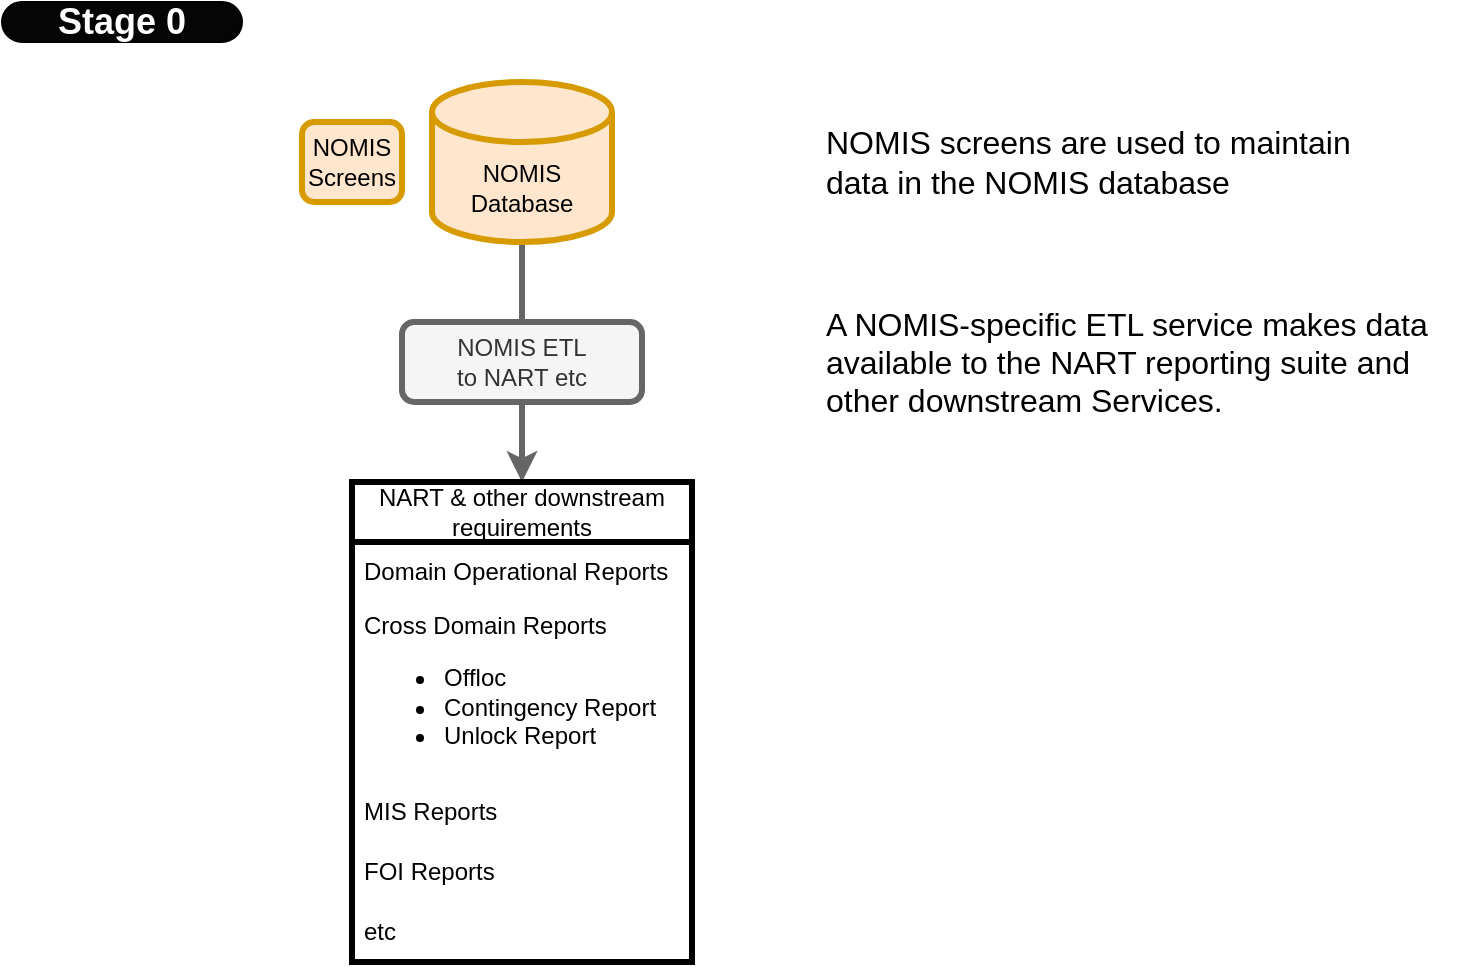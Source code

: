 <?xml version="1.0" encoding="UTF-8"?>
<mxfile version="20.7.4" type="google" pages="12">
  <diagram name="Stg 0" id="5i_jaZe84Wi5PsP-JmeP">
    <mxGraphModel dx="1201" dy="686" grid="1" gridSize="10" guides="1" tooltips="1" connect="1" arrows="1" fold="1" page="1" pageScale="1" pageWidth="827" pageHeight="1169" math="0" shadow="0">
      <root>
        <mxCell id="on72GH7DSc_zivMauQpq-0" />
        <mxCell id="on72GH7DSc_zivMauQpq-1" parent="on72GH7DSc_zivMauQpq-0" />
        <mxCell id="V-AM5UANYhFWf1TFeAPN-0" style="edgeStyle=orthogonalEdgeStyle;rounded=0;orthogonalLoop=1;jettySize=auto;html=1;exitX=0.5;exitY=0;exitDx=0;exitDy=0;entryX=0.5;entryY=1;entryDx=0;entryDy=0;startArrow=classic;startFill=1;strokeWidth=3;fillColor=#f5f5f5;strokeColor=#666666;endArrow=none;endFill=0;entryPerimeter=0;" parent="on72GH7DSc_zivMauQpq-1" source="on72GH7DSc_zivMauQpq-8" target="on72GH7DSc_zivMauQpq-2" edge="1">
          <mxGeometry relative="1" as="geometry">
            <mxPoint x="335" y="-110" as="sourcePoint" />
            <mxPoint x="335" y="160" as="targetPoint" />
          </mxGeometry>
        </mxCell>
        <mxCell id="on72GH7DSc_zivMauQpq-2" value="NOMIS&lt;br&gt;Database" style="shape=cylinder3;whiteSpace=wrap;html=1;boundedLbl=1;backgroundOutline=1;size=15;shadow=0;fontFamily=Helvetica;fontSize=12;fontColor=default;align=center;strokeColor=#d79b00;strokeWidth=3;fillColor=#ffe6cc;sketch=0;" parent="on72GH7DSc_zivMauQpq-1" vertex="1">
          <mxGeometry x="255" y="80" width="90" height="80" as="geometry" />
        </mxCell>
        <mxCell id="on72GH7DSc_zivMauQpq-6" value="NOMIS screens are used to maintain data in the NOMIS database" style="text;html=1;strokeColor=none;fillColor=none;align=left;verticalAlign=middle;whiteSpace=wrap;rounded=0;strokeWidth=3;fontSize=16;" parent="on72GH7DSc_zivMauQpq-1" vertex="1">
          <mxGeometry x="450" y="90" width="270" height="60" as="geometry" />
        </mxCell>
        <mxCell id="on72GH7DSc_zivMauQpq-8" value="NART &amp;amp; other downstream requirements" style="swimlane;fontStyle=0;childLayout=stackLayout;horizontal=1;startSize=30;horizontalStack=0;resizeParent=1;resizeParentMax=0;resizeLast=0;collapsible=1;marginBottom=0;whiteSpace=wrap;html=1;strokeWidth=3;" parent="on72GH7DSc_zivMauQpq-1" vertex="1">
          <mxGeometry x="215" y="280" width="170" height="240" as="geometry" />
        </mxCell>
        <mxCell id="on72GH7DSc_zivMauQpq-10" value="Domain Operational Reports" style="text;strokeColor=none;fillColor=none;align=left;verticalAlign=middle;spacingLeft=4;spacingRight=4;overflow=hidden;points=[[0,0.5],[1,0.5]];portConstraint=eastwest;rotatable=0;whiteSpace=wrap;html=1;strokeWidth=3;" parent="on72GH7DSc_zivMauQpq-8" vertex="1">
          <mxGeometry y="30" width="170" height="30" as="geometry" />
        </mxCell>
        <mxCell id="on72GH7DSc_zivMauQpq-9" value="Cross Domain Reports&lt;br&gt;&lt;ul&gt;&lt;li&gt;Offloc&lt;/li&gt;&lt;li&gt;Contingency Report&lt;/li&gt;&lt;li&gt;Unlock Report&lt;/li&gt;&lt;/ul&gt;" style="text;strokeColor=none;fillColor=none;align=left;verticalAlign=middle;spacingLeft=4;spacingRight=4;overflow=hidden;points=[[0,0.5],[1,0.5]];portConstraint=eastwest;rotatable=0;whiteSpace=wrap;html=1;strokeWidth=3;" parent="on72GH7DSc_zivMauQpq-8" vertex="1">
          <mxGeometry y="60" width="170" height="90" as="geometry" />
        </mxCell>
        <mxCell id="on72GH7DSc_zivMauQpq-11" value="MIS Reports" style="text;strokeColor=none;fillColor=none;align=left;verticalAlign=middle;spacingLeft=4;spacingRight=4;overflow=hidden;points=[[0,0.5],[1,0.5]];portConstraint=eastwest;rotatable=0;whiteSpace=wrap;html=1;strokeWidth=3;" parent="on72GH7DSc_zivMauQpq-8" vertex="1">
          <mxGeometry y="150" width="170" height="30" as="geometry" />
        </mxCell>
        <mxCell id="on72GH7DSc_zivMauQpq-12" value="FOI Reports" style="text;strokeColor=none;fillColor=none;align=left;verticalAlign=middle;spacingLeft=4;spacingRight=4;overflow=hidden;points=[[0,0.5],[1,0.5]];portConstraint=eastwest;rotatable=0;whiteSpace=wrap;html=1;strokeWidth=3;" parent="on72GH7DSc_zivMauQpq-8" vertex="1">
          <mxGeometry y="180" width="170" height="30" as="geometry" />
        </mxCell>
        <mxCell id="on72GH7DSc_zivMauQpq-13" value="etc" style="text;strokeColor=none;fillColor=none;align=left;verticalAlign=middle;spacingLeft=4;spacingRight=4;overflow=hidden;points=[[0,0.5],[1,0.5]];portConstraint=eastwest;rotatable=0;whiteSpace=wrap;html=1;strokeWidth=3;" parent="on72GH7DSc_zivMauQpq-8" vertex="1">
          <mxGeometry y="210" width="170" height="30" as="geometry" />
        </mxCell>
        <mxCell id="on72GH7DSc_zivMauQpq-14" value="NOMIS ETL&lt;br&gt;to NART etc" style="rounded=1;whiteSpace=wrap;html=1;fillColor=#f5f5f5;strokeColor=#666666;strokeWidth=3;fontColor=#333333;" parent="on72GH7DSc_zivMauQpq-1" vertex="1">
          <mxGeometry x="240" y="200" width="120" height="40" as="geometry" />
        </mxCell>
        <mxCell id="LlIDiRNxHnSBtg2zCAEA-1" value="NOMIS&lt;br&gt;Screens" style="rounded=1;whiteSpace=wrap;html=1;fillColor=#ffe6cc;strokeColor=#d79b00;strokeWidth=3;" parent="on72GH7DSc_zivMauQpq-1" vertex="1">
          <mxGeometry x="190" y="100" width="50" height="40" as="geometry" />
        </mxCell>
        <mxCell id="5WpQjQLnfwvnkiZnvv_8-0" value="A NOMIS-specific ETL service makes data available to the NART reporting suite and other downstream Services." style="text;html=1;strokeColor=none;fillColor=none;align=left;verticalAlign=middle;whiteSpace=wrap;rounded=0;strokeWidth=3;fontSize=16;" parent="on72GH7DSc_zivMauQpq-1" vertex="1">
          <mxGeometry x="450" y="190" width="320" height="60" as="geometry" />
        </mxCell>
        <mxCell id="b_dZ-AUed8VOw0ttON6T-1" value="&lt;b&gt;&lt;font style=&quot;font-size: 18px;&quot;&gt;Stage 0&lt;/font&gt;&lt;/b&gt;" style="rounded=1;whiteSpace=wrap;html=1;arcSize=50;fillColor=#050505;fontColor=#FFFFFF;" parent="on72GH7DSc_zivMauQpq-1" vertex="1">
          <mxGeometry x="40" y="40" width="120" height="20" as="geometry" />
        </mxCell>
      </root>
    </mxGraphModel>
  </diagram>
  <diagram name="Stg 0.5" id="cI8inMsf819DL8GW4uTh">
    <mxGraphModel grid="1" page="1" gridSize="10" guides="1" tooltips="1" connect="1" arrows="1" fold="1" pageScale="1" pageWidth="827" pageHeight="1169" math="0" shadow="0">
      <root>
        <mxCell id="SHk5qmzMXnnU5XY-aRfp-0" />
        <mxCell id="SHk5qmzMXnnU5XY-aRfp-1" parent="SHk5qmzMXnnU5XY-aRfp-0" />
        <mxCell id="Iz6waQmEpmhX--XBoseW-0" value="Old style&lt;br&gt;product team" style="rounded=1;whiteSpace=wrap;html=1;fontFamily=Helvetica;fontSize=19;align=left;strokeColor=none;fillColor=#EAFFEA;arcSize=7;strokeWidth=3;dashed=1;spacingBottom=0;verticalAlign=middle;" vertex="1" parent="SHk5qmzMXnnU5XY-aRfp-1">
          <mxGeometry x="140" y="80" width="274" height="210" as="geometry" />
        </mxCell>
        <mxCell id="7YmpkTZLkL_vWxHjUYh8-0" value="DPS Tech" style="rounded=1;whiteSpace=wrap;html=1;fontFamily=Helvetica;fontSize=19;align=left;strokeColor=none;fillColor=#FFF9F0;arcSize=7;strokeWidth=3;dashed=1;spacingBottom=47;" vertex="1" parent="SHk5qmzMXnnU5XY-aRfp-1">
          <mxGeometry x="140" y="300" width="274" height="190" as="geometry" />
        </mxCell>
        <mxCell id="ZZy3JiRAfhlyRCLP-_1Z-0" style="edgeStyle=orthogonalEdgeStyle;rounded=0;orthogonalLoop=1;jettySize=auto;html=1;exitX=0.5;exitY=0;exitDx=0;exitDy=0;entryX=0.5;entryY=1;entryDx=0;entryDy=0;startArrow=classic;startFill=1;strokeWidth=3;fillColor=#f5f5f5;strokeColor=#666666;endArrow=none;endFill=0;entryPerimeter=0;" edge="1" parent="SHk5qmzMXnnU5XY-aRfp-1" source="-RqEhpFeTvMipSfYmDns-2" target="SHk5qmzMXnnU5XY-aRfp-28">
          <mxGeometry relative="1" as="geometry">
            <mxPoint x="668.5" y="590" as="sourcePoint" />
            <mxPoint x="338.5" y="540" as="targetPoint" />
          </mxGeometry>
        </mxCell>
        <mxCell id="SHk5qmzMXnnU5XY-aRfp-28" value="NOMIS&lt;br&gt;Database" style="shape=cylinder3;whiteSpace=wrap;html=1;boundedLbl=1;backgroundOutline=1;size=15;shadow=0;fontFamily=Helvetica;fontSize=12;fontColor=default;align=center;strokeColor=#d79b00;strokeWidth=3;fillColor=#ffe6cc;sketch=0;" vertex="1" parent="SHk5qmzMXnnU5XY-aRfp-1">
          <mxGeometry x="292" y="380" width="90" height="80" as="geometry" />
        </mxCell>
        <mxCell id="Rq2gPCtHRe3s-0W7NEYs-0" value="Prison/Search API" style="rounded=1;whiteSpace=wrap;html=1;fillColor=#ffe6cc;strokeColor=#d79b00;strokeWidth=3;" vertex="1" parent="SHk5qmzMXnnU5XY-aRfp-1">
          <mxGeometry x="277" y="320" width="120" height="40" as="geometry" />
        </mxCell>
        <mxCell id="-RqEhpFeTvMipSfYmDns-1" style="edgeStyle=orthogonalEdgeStyle;rounded=0;orthogonalLoop=1;jettySize=auto;html=1;exitX=0.5;exitY=1;exitDx=0;exitDy=0;entryX=0.5;entryY=0;entryDx=0;entryDy=0;startArrow=classic;startFill=1;strokeWidth=3;fillColor=#f5f5f5;strokeColor=#666666;" edge="1" parent="SHk5qmzMXnnU5XY-aRfp-1" source="Rq2gPCtHRe3s-0W7NEYs-2" target="Rq2gPCtHRe3s-0W7NEYs-0">
          <mxGeometry relative="1" as="geometry" />
        </mxCell>
        <mxCell id="Rq2gPCtHRe3s-0W7NEYs-2" value="Front End Service" style="rounded=1;whiteSpace=wrap;html=1;strokeWidth=3;fillColor=#d5e8d4;strokeColor=#82b366;" vertex="1" parent="SHk5qmzMXnnU5XY-aRfp-1">
          <mxGeometry x="277" y="120" width="120" height="40" as="geometry" />
        </mxCell>
        <mxCell id="Rq2gPCtHRe3s-0W7NEYs-4" value="A new front end service improves the user experience.&amp;nbsp;" style="text;html=1;strokeColor=none;fillColor=none;align=left;verticalAlign=middle;whiteSpace=wrap;rounded=0;strokeWidth=3;fontSize=16;" vertex="1" parent="SHk5qmzMXnnU5XY-aRfp-1">
          <mxGeometry x="460" y="120" width="338" height="60" as="geometry" />
        </mxCell>
        <mxCell id="Rq2gPCtHRe3s-0W7NEYs-5" value="Examples of this include:&lt;br style=&quot;font-size: 16px;&quot;&gt;&lt;ul style=&quot;font-size: 16px;&quot;&gt;&lt;li style=&quot;font-size: 16px;&quot;&gt;Prisoner Profile&lt;/li&gt;&lt;li style=&quot;font-size: 16px;&quot;&gt;Global Prisoner Search&lt;/li&gt;&lt;li style=&quot;font-size: 16px;&quot;&gt;Check My Diary&lt;/li&gt;&lt;li style=&quot;font-size: 16px;&quot;&gt;Establishment Role Check&lt;/li&gt;&lt;/ul&gt;" style="text;html=1;strokeColor=none;fillColor=none;align=left;verticalAlign=middle;whiteSpace=wrap;rounded=0;strokeWidth=3;fontSize=16;" vertex="1" parent="SHk5qmzMXnnU5XY-aRfp-1">
          <mxGeometry x="460" y="170" width="300" height="150" as="geometry" />
        </mxCell>
        <mxCell id="X6LeXUtPveAARcicDlaM-3" value="NART &amp;amp; other downstream requirements" style="swimlane;fontStyle=0;childLayout=stackLayout;horizontal=1;startSize=30;horizontalStack=0;resizeParent=1;resizeParentMax=0;resizeLast=0;collapsible=1;marginBottom=0;whiteSpace=wrap;html=1;strokeWidth=3;" vertex="1" parent="SHk5qmzMXnnU5XY-aRfp-1">
          <mxGeometry x="253.5" y="620" width="167" height="240" as="geometry" />
        </mxCell>
        <mxCell id="X6LeXUtPveAARcicDlaM-5" value="Domain Operational Reports" style="text;strokeColor=none;fillColor=none;align=left;verticalAlign=middle;spacingLeft=4;spacingRight=4;overflow=hidden;points=[[0,0.5],[1,0.5]];portConstraint=eastwest;rotatable=0;whiteSpace=wrap;html=1;strokeWidth=3;" vertex="1" parent="X6LeXUtPveAARcicDlaM-3">
          <mxGeometry y="30" width="167" height="30" as="geometry" />
        </mxCell>
        <mxCell id="X6LeXUtPveAARcicDlaM-4" value="Cross Domain Reports&lt;br&gt;&lt;ul&gt;&lt;li&gt;Offloc&lt;/li&gt;&lt;li&gt;Contingency Report&lt;/li&gt;&lt;li&gt;Unlock Report&lt;/li&gt;&lt;/ul&gt;" style="text;strokeColor=none;fillColor=none;align=left;verticalAlign=middle;spacingLeft=4;spacingRight=4;overflow=hidden;points=[[0,0.5],[1,0.5]];portConstraint=eastwest;rotatable=0;whiteSpace=wrap;html=1;strokeWidth=3;" vertex="1" parent="X6LeXUtPveAARcicDlaM-3">
          <mxGeometry y="60" width="167" height="90" as="geometry" />
        </mxCell>
        <mxCell id="X6LeXUtPveAARcicDlaM-6" value="MIS Reports" style="text;strokeColor=none;fillColor=none;align=left;verticalAlign=middle;spacingLeft=4;spacingRight=4;overflow=hidden;points=[[0,0.5],[1,0.5]];portConstraint=eastwest;rotatable=0;whiteSpace=wrap;html=1;strokeWidth=3;" vertex="1" parent="X6LeXUtPveAARcicDlaM-3">
          <mxGeometry y="150" width="167" height="30" as="geometry" />
        </mxCell>
        <mxCell id="X6LeXUtPveAARcicDlaM-7" value="FOI Reports" style="text;strokeColor=none;fillColor=none;align=left;verticalAlign=middle;spacingLeft=4;spacingRight=4;overflow=hidden;points=[[0,0.5],[1,0.5]];portConstraint=eastwest;rotatable=0;whiteSpace=wrap;html=1;strokeWidth=3;" vertex="1" parent="X6LeXUtPveAARcicDlaM-3">
          <mxGeometry y="180" width="167" height="30" as="geometry" />
        </mxCell>
        <mxCell id="X6LeXUtPveAARcicDlaM-8" value="etc" style="text;strokeColor=none;fillColor=none;align=left;verticalAlign=middle;spacingLeft=4;spacingRight=4;overflow=hidden;points=[[0,0.5],[1,0.5]];portConstraint=eastwest;rotatable=0;whiteSpace=wrap;html=1;strokeWidth=3;" vertex="1" parent="X6LeXUtPveAARcicDlaM-3">
          <mxGeometry y="210" width="167" height="30" as="geometry" />
        </mxCell>
        <mxCell id="-RqEhpFeTvMipSfYmDns-2" value="NOMIS ETL&lt;br&gt;to NART etc&amp;nbsp;" style="rounded=1;whiteSpace=wrap;html=1;fillColor=#f5f5f5;strokeColor=#666666;strokeWidth=3;fontColor=#333333;" vertex="1" parent="SHk5qmzMXnnU5XY-aRfp-1">
          <mxGeometry x="277" y="570" width="120" height="40" as="geometry" />
        </mxCell>
        <mxCell id="nGpOVfI08w9J1eCwpb3T-0" value="NOMIS&lt;br&gt;Screens" style="rounded=1;whiteSpace=wrap;html=1;fillColor=#ffe6cc;strokeColor=#d79b00;strokeWidth=3;" vertex="1" parent="SHk5qmzMXnnU5XY-aRfp-1">
          <mxGeometry x="227" y="400" width="50" height="40" as="geometry" />
        </mxCell>
        <mxCell id="pjwkFEEKeBBWQN4X4o40-0" value="&lt;b&gt;&lt;font style=&quot;font-size: 18px;&quot;&gt;Level 1&lt;/font&gt;&lt;/b&gt;" style="rounded=1;whiteSpace=wrap;html=1;arcSize=50;fillColor=#050505;fontColor=#FFFFFF;" vertex="1" parent="SHk5qmzMXnnU5XY-aRfp-1">
          <mxGeometry x="39" y="40" width="120" height="20" as="geometry" />
        </mxCell>
      </root>
    </mxGraphModel>
  </diagram>
  <diagram name="As Is Stg 1" id="ghnd3_wBr5r_gUbB9bon">
    <mxGraphModel grid="1" page="1" gridSize="10" guides="1" tooltips="1" connect="1" arrows="1" fold="1" pageScale="1" pageWidth="827" pageHeight="1169" math="0" shadow="0">
      <root>
        <mxCell id="Q-nA4hEn0SDXsuiz2zWB-0" />
        <mxCell id="Q-nA4hEn0SDXsuiz2zWB-1" parent="Q-nA4hEn0SDXsuiz2zWB-0" />
        <mxCell id="Q-nA4hEn0SDXsuiz2zWB-2" value="Syscon" style="rounded=1;whiteSpace=wrap;html=1;fontFamily=Helvetica;fontSize=19;fontColor=default;align=left;strokeColor=none;fillColor=#FFF9F0;arcSize=7;strokeWidth=3;dashed=1;" vertex="1" parent="Q-nA4hEn0SDXsuiz2zWB-1">
          <mxGeometry x="20" y="370" width="320" height="190" as="geometry" />
        </mxCell>
        <mxCell id="Q-nA4hEn0SDXsuiz2zWB-4" value="Old style&lt;br&gt;Product Team" style="rounded=1;whiteSpace=wrap;html=1;fontFamily=Helvetica;fontSize=19;fontColor=default;align=right;strokeColor=none;fillColor=#EAFFEA;arcSize=7;strokeWidth=3;dashed=1;" vertex="1" parent="Q-nA4hEn0SDXsuiz2zWB-1">
          <mxGeometry x="350" y="20" width="400" height="540" as="geometry" />
        </mxCell>
        <mxCell id="Q-nA4hEn0SDXsuiz2zWB-5" style="edgeStyle=orthogonalEdgeStyle;rounded=0;orthogonalLoop=1;jettySize=auto;html=1;entryX=0.5;entryY=1;entryDx=0;entryDy=0;startArrow=classic;startFill=1;strokeWidth=3;fillColor=#f5f5f5;strokeColor=#666666;endArrow=none;endFill=0;entryPerimeter=0;exitX=0.5;exitY=0;exitDx=0;exitDy=0;" edge="1" parent="Q-nA4hEn0SDXsuiz2zWB-1" source="Q-nA4hEn0SDXsuiz2zWB-18" target="Q-nA4hEn0SDXsuiz2zWB-6">
          <mxGeometry relative="1" as="geometry">
            <mxPoint x="310" y="640" as="sourcePoint" />
            <mxPoint x="589" y="470" as="targetPoint" />
            <Array as="points">
              <mxPoint x="100" y="550" />
              <mxPoint x="259" y="550" />
            </Array>
          </mxGeometry>
        </mxCell>
        <mxCell id="Q-nA4hEn0SDXsuiz2zWB-6" value="NOMIS&lt;br&gt;Database" style="shape=cylinder3;whiteSpace=wrap;html=1;boundedLbl=1;backgroundOutline=1;size=15;shadow=0;fontFamily=Helvetica;fontSize=12;fontColor=default;align=center;strokeColor=#d79b00;strokeWidth=3;fillColor=#ffe6cc;sketch=0;" vertex="1" parent="Q-nA4hEn0SDXsuiz2zWB-1">
          <mxGeometry x="214" y="459" width="90" height="80" as="geometry" />
        </mxCell>
        <mxCell id="Q-nA4hEn0SDXsuiz2zWB-7" value="Prison/Search API" style="rounded=1;whiteSpace=wrap;html=1;fillColor=#ffe6cc;strokeColor=#d79b00;strokeWidth=3;" vertex="1" parent="Q-nA4hEn0SDXsuiz2zWB-1">
          <mxGeometry x="199" y="404" width="120" height="40" as="geometry" />
        </mxCell>
        <mxCell id="Q-nA4hEn0SDXsuiz2zWB-9" value="Front End Service" style="rounded=1;whiteSpace=wrap;html=1;strokeWidth=3;fillColor=#d5e8d4;strokeColor=#82b366;" vertex="1" parent="Q-nA4hEn0SDXsuiz2zWB-1">
          <mxGeometry x="430" y="50" width="120" height="40" as="geometry" />
        </mxCell>
        <mxCell id="Q-nA4hEn0SDXsuiz2zWB-10" value="A new front end service improves the user experience.&lt;br&gt;&lt;br&gt;Augmented data addresses additional business requirements.&lt;br style=&quot;font-size: 18px;&quot;&gt;&lt;br style=&quot;font-size: 18px;&quot;&gt;An API enables access to the augmented data" style="text;html=1;strokeColor=none;fillColor=none;align=left;verticalAlign=middle;whiteSpace=wrap;rounded=0;strokeWidth=3;fontSize=18;" vertex="1" parent="Q-nA4hEn0SDXsuiz2zWB-1">
          <mxGeometry x="240" y="590" width="560" height="170" as="geometry" />
        </mxCell>
        <mxCell id="Q-nA4hEn0SDXsuiz2zWB-11" value="Examples:&lt;br&gt;&lt;br&gt;Keyworker Service" style="text;html=1;strokeColor=none;fillColor=none;align=left;verticalAlign=middle;whiteSpace=wrap;rounded=0;strokeWidth=3;fontSize=16;" vertex="1" parent="Q-nA4hEn0SDXsuiz2zWB-1">
          <mxGeometry x="240" y="920" width="295" height="70" as="geometry" />
        </mxCell>
        <mxCell id="Q-nA4hEn0SDXsuiz2zWB-12" value="NART &amp;amp; other downstream requirements" style="swimlane;fontStyle=0;childLayout=stackLayout;horizontal=1;startSize=30;horizontalStack=0;resizeParent=1;resizeParentMax=0;resizeLast=0;collapsible=1;marginBottom=0;whiteSpace=wrap;html=1;strokeWidth=3;" vertex="1" parent="Q-nA4hEn0SDXsuiz2zWB-1">
          <mxGeometry x="9" y="653" width="191" height="240" as="geometry" />
        </mxCell>
        <mxCell id="Q-nA4hEn0SDXsuiz2zWB-13" value="Domain Operational Reports" style="text;strokeColor=none;fillColor=none;align=left;verticalAlign=middle;spacingLeft=4;spacingRight=4;overflow=hidden;points=[[0,0.5],[1,0.5]];portConstraint=eastwest;rotatable=0;whiteSpace=wrap;html=1;strokeWidth=3;fontStyle=0;fontColor=#000000;" vertex="1" parent="Q-nA4hEn0SDXsuiz2zWB-12">
          <mxGeometry y="30" width="191" height="30" as="geometry" />
        </mxCell>
        <mxCell id="Q-nA4hEn0SDXsuiz2zWB-14" value="Cross Domain Reports&lt;br&gt;&lt;ul&gt;&lt;li&gt;Offloc&lt;/li&gt;&lt;li&gt;Contingency Report&lt;/li&gt;&lt;li&gt;Unlock Report&lt;/li&gt;&lt;/ul&gt;" style="text;strokeColor=none;fillColor=none;align=left;verticalAlign=middle;spacingLeft=4;spacingRight=4;overflow=hidden;points=[[0,0.5],[1,0.5]];portConstraint=eastwest;rotatable=0;whiteSpace=wrap;html=1;strokeWidth=3;" vertex="1" parent="Q-nA4hEn0SDXsuiz2zWB-12">
          <mxGeometry y="60" width="191" height="90" as="geometry" />
        </mxCell>
        <mxCell id="Q-nA4hEn0SDXsuiz2zWB-15" value="MIS Reports" style="text;strokeColor=none;fillColor=none;align=left;verticalAlign=middle;spacingLeft=4;spacingRight=4;overflow=hidden;points=[[0,0.5],[1,0.5]];portConstraint=eastwest;rotatable=0;whiteSpace=wrap;html=1;strokeWidth=3;" vertex="1" parent="Q-nA4hEn0SDXsuiz2zWB-12">
          <mxGeometry y="150" width="191" height="30" as="geometry" />
        </mxCell>
        <mxCell id="Q-nA4hEn0SDXsuiz2zWB-16" value="FOI Reports" style="text;strokeColor=none;fillColor=none;align=left;verticalAlign=middle;spacingLeft=4;spacingRight=4;overflow=hidden;points=[[0,0.5],[1,0.5]];portConstraint=eastwest;rotatable=0;whiteSpace=wrap;html=1;strokeWidth=3;" vertex="1" parent="Q-nA4hEn0SDXsuiz2zWB-12">
          <mxGeometry y="180" width="191" height="30" as="geometry" />
        </mxCell>
        <mxCell id="Q-nA4hEn0SDXsuiz2zWB-17" value="etc" style="text;strokeColor=none;fillColor=none;align=left;verticalAlign=middle;spacingLeft=4;spacingRight=4;overflow=hidden;points=[[0,0.5],[1,0.5]];portConstraint=eastwest;rotatable=0;whiteSpace=wrap;html=1;strokeWidth=3;" vertex="1" parent="Q-nA4hEn0SDXsuiz2zWB-12">
          <mxGeometry y="210" width="191" height="30" as="geometry" />
        </mxCell>
        <mxCell id="Q-nA4hEn0SDXsuiz2zWB-18" value="NOMIS ETL&lt;br&gt;to NART etc&amp;nbsp;" style="rounded=1;whiteSpace=wrap;html=1;fillColor=#ffe6cc;strokeColor=#d79b00;strokeWidth=3;" vertex="1" parent="Q-nA4hEn0SDXsuiz2zWB-1">
          <mxGeometry x="40" y="603" width="120" height="40" as="geometry" />
        </mxCell>
        <mxCell id="Q-nA4hEn0SDXsuiz2zWB-19" value="NOMIS&lt;br&gt;Screens" style="rounded=1;whiteSpace=wrap;html=1;fillColor=#ffe6cc;strokeColor=#d79b00;strokeWidth=3;" vertex="1" parent="Q-nA4hEn0SDXsuiz2zWB-1">
          <mxGeometry x="149" y="479" width="50" height="40" as="geometry" />
        </mxCell>
        <mxCell id="Q-nA4hEn0SDXsuiz2zWB-26" value="" style="edgeStyle=orthogonalEdgeStyle;rounded=0;orthogonalLoop=1;jettySize=auto;html=1;exitX=0.25;exitY=1;exitDx=0;exitDy=0;startArrow=none;startFill=0;strokeWidth=3;fillColor=#f5f5f5;strokeColor=#050505;endArrow=none;endFill=0;" edge="1" parent="Q-nA4hEn0SDXsuiz2zWB-1" source="Q-nA4hEn0SDXsuiz2zWB-9" target="Q-nA4hEn0SDXsuiz2zWB-7">
          <mxGeometry relative="1" as="geometry">
            <mxPoint x="234" y="80" as="sourcePoint" />
            <mxPoint x="234" y="404" as="targetPoint" />
            <Array as="points">
              <mxPoint x="460" y="120" />
              <mxPoint x="259" y="120" />
            </Array>
          </mxGeometry>
        </mxCell>
        <mxCell id="Q-nA4hEn0SDXsuiz2zWB-27" value="MIcroservice API for augmented data" style="rounded=1;whiteSpace=wrap;html=1;strokeWidth=3;fillColor=#d5e8d4;strokeColor=#82b366;" vertex="1" parent="Q-nA4hEn0SDXsuiz2zWB-1">
          <mxGeometry x="360" y="404" width="120" height="40" as="geometry" />
        </mxCell>
        <mxCell id="Q-nA4hEn0SDXsuiz2zWB-28" value="Augmented Data Database" style="shape=cylinder3;whiteSpace=wrap;html=1;boundedLbl=1;backgroundOutline=1;size=15;shadow=0;fontFamily=Helvetica;fontSize=12;align=center;strokeColor=#82b366;strokeWidth=3;fillColor=#d5e8d4;sketch=0;" vertex="1" parent="Q-nA4hEn0SDXsuiz2zWB-1">
          <mxGeometry x="440" y="459" width="90" height="80" as="geometry" />
        </mxCell>
        <mxCell id="Q-nA4hEn0SDXsuiz2zWB-29" value="" style="endArrow=none;html=1;rounded=0;strokeColor=#000000;strokeWidth=3;fontSize=14;fontColor=#FF0000;exitX=0.5;exitY=0;exitDx=0;exitDy=0;edgeStyle=elbowEdgeStyle;elbow=vertical;startArrow=none;" edge="1" parent="Q-nA4hEn0SDXsuiz2zWB-1" source="Q-nA4hEn0SDXsuiz2zWB-27" target="Q-nA4hEn0SDXsuiz2zWB-9">
          <mxGeometry width="50" height="50" relative="1" as="geometry">
            <mxPoint x="710" y="430" as="sourcePoint" />
            <mxPoint x="289" y="320" as="targetPoint" />
            <Array as="points">
              <mxPoint x="420" y="160" />
              <mxPoint x="420" y="230" />
            </Array>
          </mxGeometry>
        </mxCell>
        <mxCell id="t1f-P7tUuRRbevZNIyYr-0" value="&lt;b&gt;&lt;font style=&quot;font-size: 18px;&quot;&gt;As Is Stage 1&lt;/font&gt;&lt;/b&gt;" style="rounded=1;whiteSpace=wrap;html=1;arcSize=50;fillColor=#050505;fontColor=#FFFFFF;" vertex="1" parent="Q-nA4hEn0SDXsuiz2zWB-1">
          <mxGeometry x="40" y="40" width="120" height="20" as="geometry" />
        </mxCell>
        <mxCell id="LEdBsihbB1pkbFojsyMb-0" value="MIcroservice API for augmented data" style="rounded=1;whiteSpace=wrap;html=1;strokeWidth=3;fillColor=#d5e8d4;strokeColor=#82b366;" vertex="1" parent="Q-nA4hEn0SDXsuiz2zWB-1">
          <mxGeometry x="490" y="404" width="120" height="40" as="geometry" />
        </mxCell>
        <mxCell id="LEdBsihbB1pkbFojsyMb-1" value="" style="endArrow=none;html=1;rounded=0;strokeColor=#000000;strokeWidth=3;fontSize=14;fontColor=#FF0000;exitX=0.5;exitY=0;exitDx=0;exitDy=0;edgeStyle=elbowEdgeStyle;elbow=vertical;startArrow=none;entryX=0.75;entryY=1;entryDx=0;entryDy=0;" edge="1" parent="Q-nA4hEn0SDXsuiz2zWB-1" source="LEdBsihbB1pkbFojsyMb-0" target="Q-nA4hEn0SDXsuiz2zWB-9">
          <mxGeometry width="50" height="50" relative="1" as="geometry">
            <mxPoint x="430" y="414" as="sourcePoint" />
            <mxPoint x="500" y="100.0" as="targetPoint" />
            <Array as="points">
              <mxPoint x="540" y="160" />
              <mxPoint x="430" y="240" />
            </Array>
          </mxGeometry>
        </mxCell>
      </root>
    </mxGraphModel>
  </diagram>
  <diagram name="To Be Stg 1" id="AUZ6GyUN2bsFlLUk-0zf">
    <mxGraphModel grid="1" page="1" gridSize="10" guides="1" tooltips="1" connect="1" arrows="1" fold="1" pageScale="1" pageWidth="827" pageHeight="1169" math="0" shadow="0">
      <root>
        <mxCell id="hpCw-tIb5tWCJmx0_N-y-0" />
        <mxCell id="hpCw-tIb5tWCJmx0_N-y-1" parent="hpCw-tIb5tWCJmx0_N-y-0" />
        <mxCell id="E9_ftqIJAWs3SNV2zDeG-0" value="Syscon" style="rounded=1;whiteSpace=wrap;html=1;fontFamily=Helvetica;fontSize=19;fontColor=default;align=left;strokeColor=none;fillColor=#FFF9F0;arcSize=7;strokeWidth=3;dashed=1;" vertex="1" parent="hpCw-tIb5tWCJmx0_N-y-1">
          <mxGeometry x="40" y="370" width="300" height="190" as="geometry" />
        </mxCell>
        <mxCell id="hpCw-tIb5tWCJmx0_N-y-2" value="New style&lt;br&gt;Domain Team" style="rounded=1;whiteSpace=wrap;html=1;fontFamily=Helvetica;fontSize=19;fontColor=default;align=right;strokeColor=none;fillColor=#EAFFEA;arcSize=7;strokeWidth=3;dashed=1;" vertex="1" parent="hpCw-tIb5tWCJmx0_N-y-1">
          <mxGeometry x="350" y="20" width="420" height="540" as="geometry" />
        </mxCell>
        <mxCell id="hpCw-tIb5tWCJmx0_N-y-3" style="edgeStyle=orthogonalEdgeStyle;rounded=0;orthogonalLoop=1;jettySize=auto;html=1;entryX=0.5;entryY=1;entryDx=0;entryDy=0;startArrow=classic;startFill=1;strokeWidth=3;fillColor=#f5f5f5;strokeColor=#666666;endArrow=none;endFill=0;entryPerimeter=0;exitX=0.5;exitY=0;exitDx=0;exitDy=0;" edge="1" parent="hpCw-tIb5tWCJmx0_N-y-1" source="hpCw-tIb5tWCJmx0_N-y-16" target="hpCw-tIb5tWCJmx0_N-y-4">
          <mxGeometry relative="1" as="geometry">
            <mxPoint x="310" y="640" as="sourcePoint" />
            <mxPoint x="589" y="470" as="targetPoint" />
            <Array as="points">
              <mxPoint x="100" y="550" />
              <mxPoint x="259" y="550" />
            </Array>
          </mxGeometry>
        </mxCell>
        <mxCell id="hpCw-tIb5tWCJmx0_N-y-4" value="NOMIS&lt;br&gt;Database" style="shape=cylinder3;whiteSpace=wrap;html=1;boundedLbl=1;backgroundOutline=1;size=15;shadow=0;fontFamily=Helvetica;fontSize=12;fontColor=default;align=center;strokeColor=#d79b00;strokeWidth=3;fillColor=#ffe6cc;sketch=0;" vertex="1" parent="hpCw-tIb5tWCJmx0_N-y-1">
          <mxGeometry x="214" y="459" width="90" height="80" as="geometry" />
        </mxCell>
        <mxCell id="hpCw-tIb5tWCJmx0_N-y-5" value="Prison/Search API" style="rounded=1;whiteSpace=wrap;html=1;fillColor=#ffe6cc;strokeColor=#d79b00;strokeWidth=3;" vertex="1" parent="hpCw-tIb5tWCJmx0_N-y-1">
          <mxGeometry x="199" y="404" width="120" height="40" as="geometry" />
        </mxCell>
        <mxCell id="hpCw-tIb5tWCJmx0_N-y-6" style="edgeStyle=orthogonalEdgeStyle;rounded=0;orthogonalLoop=1;jettySize=auto;html=1;startArrow=none;startFill=0;strokeWidth=3;fillColor=#f5f5f5;strokeColor=#666666;endArrow=none;endFill=0;exitX=0.25;exitY=1;exitDx=0;exitDy=0;" edge="1" parent="hpCw-tIb5tWCJmx0_N-y-1" source="hpCw-tIb5tWCJmx0_N-y-18" target="hpCw-tIb5tWCJmx0_N-y-5">
          <mxGeometry relative="1" as="geometry">
            <mxPoint x="258" y="360" as="sourcePoint" />
            <mxPoint x="258" y="405" as="targetPoint" />
            <Array as="points">
              <mxPoint x="460" y="350" />
              <mxPoint x="259" y="350" />
            </Array>
          </mxGeometry>
        </mxCell>
        <mxCell id="hpCw-tIb5tWCJmx0_N-y-7" value="Front End Service" style="rounded=1;whiteSpace=wrap;html=1;strokeWidth=3;fillColor=#d5e8d4;strokeColor=#82b366;" vertex="1" parent="hpCw-tIb5tWCJmx0_N-y-1">
          <mxGeometry x="430" y="40" width="120" height="40" as="geometry" />
        </mxCell>
        <mxCell id="hpCw-tIb5tWCJmx0_N-y-8" value="A new front end service improves the user experience.&lt;br&gt;&lt;br&gt;Augmented data addresses additional business requirements.&lt;br style=&quot;font-size: 18px;&quot;&gt;&lt;br style=&quot;font-size: 18px;&quot;&gt;Separation of orchestration - data fetching, joining &amp;amp; transforming etc allows the front end service to focus on user interaction. &lt;br style=&quot;font-size: 18px;&quot;&gt;&lt;br style=&quot;font-size: 18px;&quot;&gt;Domain APIs abstract the front end service away from the NOMIS&#39;s Prison API which enables data to be introduced from non-NOMIS sources.&lt;br&gt;&lt;br&gt;The Domain API includes access to the augmented data&lt;br&gt;&lt;br&gt;The Domain service encompasses the provision of operational lists/reports." style="text;html=1;strokeColor=none;fillColor=none;align=left;verticalAlign=middle;whiteSpace=wrap;rounded=0;strokeWidth=3;fontSize=18;" vertex="1" parent="hpCw-tIb5tWCJmx0_N-y-1">
          <mxGeometry x="240" y="590" width="560" height="380" as="geometry" />
        </mxCell>
        <mxCell id="hpCw-tIb5tWCJmx0_N-y-10" value="NART &amp;amp; other downstream requirements" style="swimlane;fontStyle=0;childLayout=stackLayout;horizontal=1;startSize=30;horizontalStack=0;resizeParent=1;resizeParentMax=0;resizeLast=0;collapsible=1;marginBottom=0;whiteSpace=wrap;html=1;strokeWidth=3;" vertex="1" parent="hpCw-tIb5tWCJmx0_N-y-1">
          <mxGeometry x="9" y="653" width="191" height="240" as="geometry" />
        </mxCell>
        <mxCell id="hpCw-tIb5tWCJmx0_N-y-12" value="Domain Operational Reports" style="text;strokeColor=none;fillColor=none;align=left;verticalAlign=middle;spacingLeft=4;spacingRight=4;overflow=hidden;points=[[0,0.5],[1,0.5]];portConstraint=eastwest;rotatable=0;whiteSpace=wrap;html=1;strokeWidth=3;fontStyle=1;fontColor=#FF0000;" vertex="1" parent="hpCw-tIb5tWCJmx0_N-y-10">
          <mxGeometry y="30" width="191" height="30" as="geometry" />
        </mxCell>
        <mxCell id="hpCw-tIb5tWCJmx0_N-y-11" value="Cross Domain Reports&lt;br&gt;&lt;ul&gt;&lt;li&gt;Offloc&lt;/li&gt;&lt;li&gt;Contingency Report&lt;/li&gt;&lt;li&gt;Unlock Report&lt;/li&gt;&lt;/ul&gt;" style="text;strokeColor=none;fillColor=none;align=left;verticalAlign=middle;spacingLeft=4;spacingRight=4;overflow=hidden;points=[[0,0.5],[1,0.5]];portConstraint=eastwest;rotatable=0;whiteSpace=wrap;html=1;strokeWidth=3;" vertex="1" parent="hpCw-tIb5tWCJmx0_N-y-10">
          <mxGeometry y="60" width="191" height="90" as="geometry" />
        </mxCell>
        <mxCell id="hpCw-tIb5tWCJmx0_N-y-13" value="MIS Reports" style="text;strokeColor=none;fillColor=none;align=left;verticalAlign=middle;spacingLeft=4;spacingRight=4;overflow=hidden;points=[[0,0.5],[1,0.5]];portConstraint=eastwest;rotatable=0;whiteSpace=wrap;html=1;strokeWidth=3;" vertex="1" parent="hpCw-tIb5tWCJmx0_N-y-10">
          <mxGeometry y="150" width="191" height="30" as="geometry" />
        </mxCell>
        <mxCell id="hpCw-tIb5tWCJmx0_N-y-14" value="FOI Reports" style="text;strokeColor=none;fillColor=none;align=left;verticalAlign=middle;spacingLeft=4;spacingRight=4;overflow=hidden;points=[[0,0.5],[1,0.5]];portConstraint=eastwest;rotatable=0;whiteSpace=wrap;html=1;strokeWidth=3;" vertex="1" parent="hpCw-tIb5tWCJmx0_N-y-10">
          <mxGeometry y="180" width="191" height="30" as="geometry" />
        </mxCell>
        <mxCell id="hpCw-tIb5tWCJmx0_N-y-15" value="etc" style="text;strokeColor=none;fillColor=none;align=left;verticalAlign=middle;spacingLeft=4;spacingRight=4;overflow=hidden;points=[[0,0.5],[1,0.5]];portConstraint=eastwest;rotatable=0;whiteSpace=wrap;html=1;strokeWidth=3;" vertex="1" parent="hpCw-tIb5tWCJmx0_N-y-10">
          <mxGeometry y="210" width="191" height="30" as="geometry" />
        </mxCell>
        <mxCell id="hpCw-tIb5tWCJmx0_N-y-16" value="NOMIS ETL&lt;br&gt;to NART etc&amp;nbsp;" style="rounded=1;whiteSpace=wrap;html=1;fillColor=#ffe6cc;strokeColor=#d79b00;strokeWidth=3;" vertex="1" parent="hpCw-tIb5tWCJmx0_N-y-1">
          <mxGeometry x="40" y="603" width="120" height="40" as="geometry" />
        </mxCell>
        <mxCell id="hpCw-tIb5tWCJmx0_N-y-17" value="NOMIS&lt;br&gt;Screens" style="rounded=1;whiteSpace=wrap;html=1;fillColor=#ffe6cc;strokeColor=#d79b00;strokeWidth=3;" vertex="1" parent="hpCw-tIb5tWCJmx0_N-y-1">
          <mxGeometry x="149" y="479" width="50" height="40" as="geometry" />
        </mxCell>
        <mxCell id="hpCw-tIb5tWCJmx0_N-y-18" value="Domain API&lt;br&gt;Own" style="rounded=1;whiteSpace=wrap;html=1;fillColor=#d5e8d4;strokeColor=#82b366;strokeWidth=3;" vertex="1" parent="hpCw-tIb5tWCJmx0_N-y-1">
          <mxGeometry x="430" y="280" width="120" height="40" as="geometry" />
        </mxCell>
        <mxCell id="hpCw-tIb5tWCJmx0_N-y-19" value="" style="edgeStyle=orthogonalEdgeStyle;rounded=0;orthogonalLoop=1;jettySize=auto;html=1;exitX=0.5;exitY=1;exitDx=0;exitDy=0;entryX=0.5;entryY=0;entryDx=0;entryDy=0;startArrow=none;startFill=0;strokeWidth=3;fillColor=#f5f5f5;strokeColor=#666666;endArrow=none;endFill=0;" edge="1" parent="hpCw-tIb5tWCJmx0_N-y-1" source="hpCw-tIb5tWCJmx0_N-y-23" target="hpCw-tIb5tWCJmx0_N-y-18">
          <mxGeometry relative="1" as="geometry">
            <mxPoint x="390" y="130" as="sourcePoint" />
            <mxPoint x="390" y="267" as="targetPoint" />
          </mxGeometry>
        </mxCell>
        <mxCell id="hpCw-tIb5tWCJmx0_N-y-20" value="Domain API&lt;br&gt;Dependent on" style="rounded=1;whiteSpace=wrap;html=1;fillColor=#d5e8d4;strokeColor=#82b366;strokeWidth=3;fillStyle=hatch;" vertex="1" parent="hpCw-tIb5tWCJmx0_N-y-1">
          <mxGeometry x="170" y="280" width="120" height="40" as="geometry" />
        </mxCell>
        <mxCell id="hpCw-tIb5tWCJmx0_N-y-21" value="" style="endArrow=none;startArrow=none;html=1;rounded=0;strokeWidth=3;fontSize=16;elbow=vertical;edgeStyle=elbowEdgeStyle;startFill=0;endFill=0;" edge="1" parent="hpCw-tIb5tWCJmx0_N-y-1" source="hpCw-tIb5tWCJmx0_N-y-5" target="hpCw-tIb5tWCJmx0_N-y-20">
          <mxGeometry width="50" height="50" relative="1" as="geometry">
            <mxPoint x="80" y="470" as="sourcePoint" />
            <mxPoint x="130" y="420" as="targetPoint" />
            <Array as="points">
              <mxPoint x="230" y="380" />
              <mxPoint x="100" y="360" />
              <mxPoint x="220" y="370" />
              <mxPoint x="170" y="360" />
              <mxPoint x="220" y="362" />
            </Array>
          </mxGeometry>
        </mxCell>
        <mxCell id="hpCw-tIb5tWCJmx0_N-y-22" value="" style="endArrow=none;startArrow=none;html=1;rounded=0;strokeWidth=3;fontSize=16;elbow=vertical;edgeStyle=elbowEdgeStyle;startFill=0;endFill=0;entryX=0.25;entryY=1;entryDx=0;entryDy=0;" edge="1" parent="hpCw-tIb5tWCJmx0_N-y-1" source="hpCw-tIb5tWCJmx0_N-y-20" target="hpCw-tIb5tWCJmx0_N-y-23">
          <mxGeometry width="50" height="50" relative="1" as="geometry">
            <mxPoint x="160" y="203" as="sourcePoint" />
            <mxPoint x="220" y="170" as="targetPoint" />
            <Array as="points">
              <mxPoint x="230" y="230" />
              <mxPoint x="160" y="240" />
              <mxPoint x="150" y="180" />
              <mxPoint x="160" y="160" />
              <mxPoint x="100" y="170" />
            </Array>
          </mxGeometry>
        </mxCell>
        <mxCell id="hpCw-tIb5tWCJmx0_N-y-23" value="Orchestration&lt;br&gt;Layer" style="rounded=1;whiteSpace=wrap;html=1;fillColor=#d5e8d4;strokeColor=#82b366;strokeWidth=3;" vertex="1" parent="hpCw-tIb5tWCJmx0_N-y-1">
          <mxGeometry x="430" y="160" width="120" height="40" as="geometry" />
        </mxCell>
        <mxCell id="hpCw-tIb5tWCJmx0_N-y-24" value="" style="edgeStyle=orthogonalEdgeStyle;rounded=0;orthogonalLoop=1;jettySize=auto;html=1;exitX=0.5;exitY=1;exitDx=0;exitDy=0;entryX=0.5;entryY=0;entryDx=0;entryDy=0;startArrow=none;startFill=0;strokeWidth=3;fillColor=#f5f5f5;strokeColor=#666666;endArrow=none;endFill=0;" edge="1" parent="hpCw-tIb5tWCJmx0_N-y-1" source="hpCw-tIb5tWCJmx0_N-y-7" target="hpCw-tIb5tWCJmx0_N-y-23">
          <mxGeometry relative="1" as="geometry">
            <mxPoint x="390" y="80" as="sourcePoint" />
            <mxPoint x="390" y="280" as="targetPoint" />
          </mxGeometry>
        </mxCell>
        <mxCell id="JAFtBBqVJ7ntNm_EM_ZV-0" value="MIcroservice API for augmented data" style="rounded=1;whiteSpace=wrap;html=1;strokeWidth=3;fillColor=#d5e8d4;strokeColor=#82b366;" vertex="1" parent="hpCw-tIb5tWCJmx0_N-y-1">
          <mxGeometry x="360" y="404" width="120" height="40" as="geometry" />
        </mxCell>
        <mxCell id="JAFtBBqVJ7ntNm_EM_ZV-1" value="Augmented Data" style="shape=cylinder3;whiteSpace=wrap;html=1;boundedLbl=1;backgroundOutline=1;size=15;shadow=0;fontFamily=Helvetica;fontSize=12;align=center;strokeColor=#82b366;strokeWidth=3;fillColor=#d5e8d4;sketch=0;" vertex="1" parent="hpCw-tIb5tWCJmx0_N-y-1">
          <mxGeometry x="440" y="459" width="90" height="80" as="geometry" />
        </mxCell>
        <mxCell id="JAFtBBqVJ7ntNm_EM_ZV-2" value="" style="endArrow=none;html=1;rounded=0;strokeColor=#000000;strokeWidth=3;fontSize=14;fontColor=#FF0000;exitX=0.5;exitY=0;exitDx=0;exitDy=0;edgeStyle=elbowEdgeStyle;elbow=vertical;startArrow=none;entryX=0.5;entryY=1;entryDx=0;entryDy=0;" edge="1" parent="hpCw-tIb5tWCJmx0_N-y-1" source="JAFtBBqVJ7ntNm_EM_ZV-0" target="hpCw-tIb5tWCJmx0_N-y-18">
          <mxGeometry width="50" height="50" relative="1" as="geometry">
            <mxPoint x="710" y="430" as="sourcePoint" />
            <mxPoint x="760" y="380" as="targetPoint" />
            <Array as="points">
              <mxPoint x="460" y="370" />
              <mxPoint x="420" y="360" />
            </Array>
          </mxGeometry>
        </mxCell>
        <mxCell id="AgcTq0NyLTMR-1TAJt9Z-0" value="" style="curved=1;endArrow=classic;html=1;rounded=0;fontSize=14;fontColor=#FF0000;exitX=0.18;exitY=0.043;exitDx=0;exitDy=0;exitPerimeter=0;strokeWidth=3;strokeColor=#FF0000;entryX=0;entryY=0.5;entryDx=0;entryDy=0;" edge="1" parent="hpCw-tIb5tWCJmx0_N-y-1" target="hpCw-tIb5tWCJmx0_N-y-7">
          <mxGeometry width="50" height="50" relative="1" as="geometry">
            <mxPoint x="46" y="699.29" as="sourcePoint" />
            <mxPoint x="199.0" y="40.14" as="targetPoint" />
            <Array as="points">
              <mxPoint x="-10.0" y="478" />
              <mxPoint x="30.0" y="18" />
            </Array>
          </mxGeometry>
        </mxCell>
        <mxCell id="6yRUBu7mAjCOBG5ohTnf-0" value="&lt;b&gt;&lt;font style=&quot;font-size: 18px;&quot;&gt;To Be Stage 1&lt;/font&gt;&lt;/b&gt;" style="rounded=1;whiteSpace=wrap;html=1;arcSize=50;fillColor=#050505;fontColor=#FFFFFF;" vertex="1" parent="hpCw-tIb5tWCJmx0_N-y-1">
          <mxGeometry x="40" y="40" width="120" height="20" as="geometry" />
        </mxCell>
        <mxCell id="FMBJy0A3p0wtkJswKYBC-0" value="MIcroservice API for augmented data" style="rounded=1;whiteSpace=wrap;html=1;strokeWidth=3;fillColor=#d5e8d4;strokeColor=#82b366;" vertex="1" parent="hpCw-tIb5tWCJmx0_N-y-1">
          <mxGeometry x="490" y="404" width="120" height="40" as="geometry" />
        </mxCell>
        <mxCell id="FMBJy0A3p0wtkJswKYBC-1" value="" style="endArrow=none;html=1;rounded=0;strokeColor=#000000;strokeWidth=3;fontSize=14;fontColor=#FF0000;exitX=0.5;exitY=0;exitDx=0;exitDy=0;edgeStyle=elbowEdgeStyle;elbow=vertical;startArrow=none;entryX=0.75;entryY=1;entryDx=0;entryDy=0;" edge="1" parent="hpCw-tIb5tWCJmx0_N-y-1" source="FMBJy0A3p0wtkJswKYBC-0" target="hpCw-tIb5tWCJmx0_N-y-18">
          <mxGeometry width="50" height="50" relative="1" as="geometry">
            <mxPoint x="430" y="414" as="sourcePoint" />
            <mxPoint x="500" y="330" as="targetPoint" />
            <Array as="points">
              <mxPoint x="530" y="370" />
              <mxPoint x="430" y="370" />
            </Array>
          </mxGeometry>
        </mxCell>
      </root>
    </mxGraphModel>
  </diagram>
  <diagram name="As Is Stg 2" id="HtY25ePP93B4yO8tpLyM">
    <mxGraphModel grid="1" page="1" gridSize="10" guides="1" tooltips="1" connect="1" arrows="1" fold="1" pageScale="1" pageWidth="827" pageHeight="1169" math="0" shadow="0">
      <root>
        <mxCell id="1Gu2aNW7ppcC_a8Sjn-T-0" />
        <mxCell id="1Gu2aNW7ppcC_a8Sjn-T-1" parent="1Gu2aNW7ppcC_a8Sjn-T-0" />
        <mxCell id="1Gu2aNW7ppcC_a8Sjn-T-2" value="Syscon" style="rounded=1;whiteSpace=wrap;html=1;fontFamily=Helvetica;fontSize=19;fontColor=default;align=left;strokeColor=none;fillColor=#FFF9F0;arcSize=7;strokeWidth=3;dashed=1;" vertex="1" parent="1Gu2aNW7ppcC_a8Sjn-T-1">
          <mxGeometry x="40" y="370" width="420" height="190" as="geometry" />
        </mxCell>
        <mxCell id="1Gu2aNW7ppcC_a8Sjn-T-4" value="Old Style&lt;br&gt;Product Team" style="rounded=1;whiteSpace=wrap;html=1;fontFamily=Helvetica;fontSize=19;fontColor=default;align=right;strokeColor=none;fillColor=#EAFFEA;arcSize=7;strokeWidth=3;dashed=1;" vertex="1" parent="1Gu2aNW7ppcC_a8Sjn-T-1">
          <mxGeometry x="470" y="20" width="290" height="540" as="geometry" />
        </mxCell>
        <mxCell id="1Gu2aNW7ppcC_a8Sjn-T-5" style="edgeStyle=orthogonalEdgeStyle;rounded=0;orthogonalLoop=1;jettySize=auto;html=1;entryX=0.5;entryY=1;entryDx=0;entryDy=0;startArrow=classic;startFill=1;strokeWidth=3;fillColor=#f5f5f5;strokeColor=#666666;endArrow=none;endFill=0;entryPerimeter=0;exitX=0.5;exitY=0;exitDx=0;exitDy=0;" edge="1" parent="1Gu2aNW7ppcC_a8Sjn-T-1" source="1Gu2aNW7ppcC_a8Sjn-T-18" target="1Gu2aNW7ppcC_a8Sjn-T-6">
          <mxGeometry relative="1" as="geometry">
            <mxPoint x="310" y="640" as="sourcePoint" />
            <mxPoint x="589" y="470" as="targetPoint" />
            <Array as="points">
              <mxPoint x="100" y="550" />
              <mxPoint x="259" y="550" />
            </Array>
          </mxGeometry>
        </mxCell>
        <mxCell id="qAl9GxNGHQt-X6rLCX5M-1" style="edgeStyle=elbowEdgeStyle;rounded=0;orthogonalLoop=1;jettySize=auto;elbow=vertical;html=1;exitX=1;exitY=0.5;exitDx=0;exitDy=0;entryX=0;entryY=0.5;entryDx=0;entryDy=0;strokeColor=#000000;strokeWidth=3;fontSize=14;fontColor=#FF0000;startArrow=none;startFill=0;endArrow=none;endFill=0;" edge="1" parent="1Gu2aNW7ppcC_a8Sjn-T-1" source="1Gu2aNW7ppcC_a8Sjn-T-7" target="qAl9GxNGHQt-X6rLCX5M-0">
          <mxGeometry relative="1" as="geometry" />
        </mxCell>
        <mxCell id="1Gu2aNW7ppcC_a8Sjn-T-6" value="NOMIS&lt;br&gt;Database" style="shape=cylinder3;whiteSpace=wrap;html=1;boundedLbl=1;backgroundOutline=1;size=15;shadow=0;fontFamily=Helvetica;fontSize=12;fontColor=default;align=center;strokeColor=#d79b00;strokeWidth=3;fillColor=#ffe6cc;sketch=0;" vertex="1" parent="1Gu2aNW7ppcC_a8Sjn-T-1">
          <mxGeometry x="214" y="459" width="90" height="80" as="geometry" />
        </mxCell>
        <mxCell id="1Gu2aNW7ppcC_a8Sjn-T-7" value="Prison/Search API" style="rounded=1;whiteSpace=wrap;html=1;fillColor=#ffe6cc;strokeColor=#d79b00;strokeWidth=3;" vertex="1" parent="1Gu2aNW7ppcC_a8Sjn-T-1">
          <mxGeometry x="199" y="404" width="120" height="40" as="geometry" />
        </mxCell>
        <mxCell id="1Gu2aNW7ppcC_a8Sjn-T-8" style="edgeStyle=orthogonalEdgeStyle;rounded=0;orthogonalLoop=1;jettySize=auto;html=1;startArrow=none;startFill=0;strokeWidth=3;fillColor=#f5f5f5;strokeColor=#666666;endArrow=none;endFill=0;exitX=0.25;exitY=1;exitDx=0;exitDy=0;fontColor=#000000;" edge="1" parent="1Gu2aNW7ppcC_a8Sjn-T-1" source="1Gu2aNW7ppcC_a8Sjn-T-9" target="1Gu2aNW7ppcC_a8Sjn-T-7">
          <mxGeometry relative="1" as="geometry">
            <mxPoint x="227" y="80" as="sourcePoint" />
            <mxPoint x="227" y="404" as="targetPoint" />
            <Array as="points">
              <mxPoint x="511" y="320" />
              <mxPoint x="259" y="320" />
            </Array>
          </mxGeometry>
        </mxCell>
        <mxCell id="1Gu2aNW7ppcC_a8Sjn-T-9" value="Front End Service" style="rounded=1;whiteSpace=wrap;html=1;strokeWidth=3;fillColor=#d5e8d4;strokeColor=#82b366;" vertex="1" parent="1Gu2aNW7ppcC_a8Sjn-T-1">
          <mxGeometry x="481" y="30" width="120" height="40" as="geometry" />
        </mxCell>
        <mxCell id="1Gu2aNW7ppcC_a8Sjn-T-10" value="A new front end service improves the user experience.&lt;br&gt;&lt;br&gt;New source of truth domain data stored outside NOMIS.&lt;br style=&quot;font-size: 18px;&quot;&gt;&lt;br style=&quot;font-size: 18px;&quot;&gt;Data must be synchronised with NOMIS to satisfy NOMIS&#39;s downstream dependencies" style="text;html=1;strokeColor=none;fillColor=none;align=left;verticalAlign=middle;whiteSpace=wrap;rounded=0;strokeWidth=3;fontSize=18;" vertex="1" parent="1Gu2aNW7ppcC_a8Sjn-T-1">
          <mxGeometry x="230" y="590" width="560" height="190" as="geometry" />
        </mxCell>
        <mxCell id="1Gu2aNW7ppcC_a8Sjn-T-12" value="NART &amp;amp; other downstream requirements" style="swimlane;fontStyle=0;childLayout=stackLayout;horizontal=1;startSize=30;horizontalStack=0;resizeParent=1;resizeParentMax=0;resizeLast=0;collapsible=1;marginBottom=0;whiteSpace=wrap;html=1;strokeWidth=3;" vertex="1" parent="1Gu2aNW7ppcC_a8Sjn-T-1">
          <mxGeometry x="9" y="653" width="191" height="240" as="geometry" />
        </mxCell>
        <mxCell id="1Gu2aNW7ppcC_a8Sjn-T-13" value="Domain Operational Reports" style="text;strokeColor=none;fillColor=none;align=left;verticalAlign=middle;spacingLeft=4;spacingRight=4;overflow=hidden;points=[[0,0.5],[1,0.5]];portConstraint=eastwest;rotatable=0;whiteSpace=wrap;html=1;strokeWidth=3;fontStyle=0;fontColor=#000000;" vertex="1" parent="1Gu2aNW7ppcC_a8Sjn-T-12">
          <mxGeometry y="30" width="191" height="30" as="geometry" />
        </mxCell>
        <mxCell id="1Gu2aNW7ppcC_a8Sjn-T-14" value="Cross Domain Reports&lt;br&gt;&lt;ul&gt;&lt;li&gt;Offloc&lt;/li&gt;&lt;li&gt;Contingency Report&lt;/li&gt;&lt;li&gt;Unlock Report&lt;/li&gt;&lt;/ul&gt;" style="text;strokeColor=none;fillColor=none;align=left;verticalAlign=middle;spacingLeft=4;spacingRight=4;overflow=hidden;points=[[0,0.5],[1,0.5]];portConstraint=eastwest;rotatable=0;whiteSpace=wrap;html=1;strokeWidth=3;" vertex="1" parent="1Gu2aNW7ppcC_a8Sjn-T-12">
          <mxGeometry y="60" width="191" height="90" as="geometry" />
        </mxCell>
        <mxCell id="1Gu2aNW7ppcC_a8Sjn-T-15" value="MIS Reports" style="text;strokeColor=none;fillColor=none;align=left;verticalAlign=middle;spacingLeft=4;spacingRight=4;overflow=hidden;points=[[0,0.5],[1,0.5]];portConstraint=eastwest;rotatable=0;whiteSpace=wrap;html=1;strokeWidth=3;" vertex="1" parent="1Gu2aNW7ppcC_a8Sjn-T-12">
          <mxGeometry y="150" width="191" height="30" as="geometry" />
        </mxCell>
        <mxCell id="1Gu2aNW7ppcC_a8Sjn-T-16" value="FOI Reports" style="text;strokeColor=none;fillColor=none;align=left;verticalAlign=middle;spacingLeft=4;spacingRight=4;overflow=hidden;points=[[0,0.5],[1,0.5]];portConstraint=eastwest;rotatable=0;whiteSpace=wrap;html=1;strokeWidth=3;" vertex="1" parent="1Gu2aNW7ppcC_a8Sjn-T-12">
          <mxGeometry y="180" width="191" height="30" as="geometry" />
        </mxCell>
        <mxCell id="1Gu2aNW7ppcC_a8Sjn-T-17" value="etc" style="text;strokeColor=none;fillColor=none;align=left;verticalAlign=middle;spacingLeft=4;spacingRight=4;overflow=hidden;points=[[0,0.5],[1,0.5]];portConstraint=eastwest;rotatable=0;whiteSpace=wrap;html=1;strokeWidth=3;" vertex="1" parent="1Gu2aNW7ppcC_a8Sjn-T-12">
          <mxGeometry y="210" width="191" height="30" as="geometry" />
        </mxCell>
        <mxCell id="1Gu2aNW7ppcC_a8Sjn-T-18" value="NOMIS ETL&lt;br&gt;to NART etc&amp;nbsp;" style="rounded=1;whiteSpace=wrap;html=1;fillColor=#ffe6cc;strokeColor=#d79b00;strokeWidth=3;" vertex="1" parent="1Gu2aNW7ppcC_a8Sjn-T-1">
          <mxGeometry x="40" y="603" width="120" height="40" as="geometry" />
        </mxCell>
        <mxCell id="1Gu2aNW7ppcC_a8Sjn-T-19" value="NOMIS&lt;br&gt;Screens" style="rounded=1;whiteSpace=wrap;html=1;fillColor=#ffe6cc;strokeColor=#d79b00;strokeWidth=3;" vertex="1" parent="1Gu2aNW7ppcC_a8Sjn-T-1">
          <mxGeometry x="149" y="479" width="50" height="40" as="geometry" />
        </mxCell>
        <mxCell id="1Gu2aNW7ppcC_a8Sjn-T-27" value="Sub-domain Microservice API" style="rounded=1;whiteSpace=wrap;html=1;strokeWidth=3;fillColor=#d5e8d4;strokeColor=#82b366;" vertex="1" parent="1Gu2aNW7ppcC_a8Sjn-T-1">
          <mxGeometry x="481" y="404" width="120" height="40" as="geometry" />
        </mxCell>
        <mxCell id="1Gu2aNW7ppcC_a8Sjn-T-29" value="" style="endArrow=none;html=1;rounded=0;strokeColor=#000000;strokeWidth=3;fontSize=14;fontColor=#FF0000;edgeStyle=elbowEdgeStyle;elbow=vertical;startArrow=none;" edge="1" parent="1Gu2aNW7ppcC_a8Sjn-T-1" source="1Gu2aNW7ppcC_a8Sjn-T-27" target="1Gu2aNW7ppcC_a8Sjn-T-9">
          <mxGeometry width="50" height="50" relative="1" as="geometry">
            <mxPoint x="541" y="404" as="sourcePoint" />
            <mxPoint x="540" y="70" as="targetPoint" />
            <Array as="points">
              <mxPoint x="540" y="90" />
              <mxPoint x="550" y="130" />
              <mxPoint x="530" y="230" />
              <mxPoint x="350" y="340" />
            </Array>
          </mxGeometry>
        </mxCell>
        <mxCell id="qAl9GxNGHQt-X6rLCX5M-2" style="edgeStyle=elbowEdgeStyle;rounded=0;orthogonalLoop=1;jettySize=auto;elbow=vertical;html=1;exitX=1;exitY=0.5;exitDx=0;exitDy=0;entryX=0;entryY=0.5;entryDx=0;entryDy=0;strokeColor=#000000;strokeWidth=3;fontSize=14;fontColor=#FF0000;startArrow=none;startFill=0;endArrow=none;endFill=0;" edge="1" parent="1Gu2aNW7ppcC_a8Sjn-T-1" source="qAl9GxNGHQt-X6rLCX5M-0" target="1Gu2aNW7ppcC_a8Sjn-T-27">
          <mxGeometry relative="1" as="geometry" />
        </mxCell>
        <mxCell id="qAl9GxNGHQt-X6rLCX5M-0" value="Data Migration &amp;amp; Synchronisation Services" style="rounded=1;whiteSpace=wrap;html=1;fillColor=#ffe6cc;strokeColor=#d79b00;strokeWidth=3;" vertex="1" parent="1Gu2aNW7ppcC_a8Sjn-T-1">
          <mxGeometry x="330" y="384" width="100" height="80" as="geometry" />
        </mxCell>
        <mxCell id="eIsN8YbxCPFKWF5uouzb-0" value="Sub-domain Microservice API" style="rounded=1;whiteSpace=wrap;html=1;strokeWidth=3;fillColor=#d5e8d4;strokeColor=#82b366;" vertex="1" parent="1Gu2aNW7ppcC_a8Sjn-T-1">
          <mxGeometry x="620" y="404" width="120" height="40" as="geometry" />
        </mxCell>
        <mxCell id="eIsN8YbxCPFKWF5uouzb-1" value="New Domain&lt;br&gt;Data" style="shape=cylinder3;whiteSpace=wrap;html=1;boundedLbl=1;backgroundOutline=1;size=15;shadow=0;fontFamily=Helvetica;fontSize=12;align=center;strokeColor=#82b366;strokeWidth=3;fillColor=#d5e8d4;sketch=0;" vertex="1" parent="1Gu2aNW7ppcC_a8Sjn-T-1">
          <mxGeometry x="570" y="459" width="90" height="80" as="geometry" />
        </mxCell>
        <mxCell id="eIsN8YbxCPFKWF5uouzb-2" value="" style="endArrow=none;html=1;rounded=0;strokeColor=#000000;strokeWidth=3;fontSize=14;fontColor=#FF0000;edgeStyle=elbowEdgeStyle;elbow=vertical;startArrow=none;entryX=0.75;entryY=1;entryDx=0;entryDy=0;exitX=0.5;exitY=0;exitDx=0;exitDy=0;" edge="1" parent="1Gu2aNW7ppcC_a8Sjn-T-1" source="eIsN8YbxCPFKWF5uouzb-0" target="1Gu2aNW7ppcC_a8Sjn-T-9">
          <mxGeometry width="50" height="50" relative="1" as="geometry">
            <mxPoint x="550" y="414" as="sourcePoint" />
            <mxPoint x="550" y="80" as="targetPoint" />
            <Array as="points">
              <mxPoint x="630" y="320" />
              <mxPoint x="560" y="140" />
              <mxPoint x="540" y="240" />
              <mxPoint x="360" y="350" />
            </Array>
          </mxGeometry>
        </mxCell>
        <mxCell id="4Amdqg2GR76RsmSrCYUh-0" value="&lt;b&gt;&lt;font style=&quot;font-size: 18px;&quot;&gt;As Is Stage 2&lt;/font&gt;&lt;/b&gt;" style="rounded=1;whiteSpace=wrap;html=1;arcSize=50;fillColor=#050505;fontColor=#FFFFFF;" vertex="1" parent="1Gu2aNW7ppcC_a8Sjn-T-1">
          <mxGeometry x="40" y="40" width="120" height="20" as="geometry" />
        </mxCell>
      </root>
    </mxGraphModel>
  </diagram>
  <diagram name="To Be Stg 2" id="0dHKGIR5agGzOPQrkrLH">
    <mxGraphModel grid="1" page="1" gridSize="10" guides="1" tooltips="1" connect="1" arrows="1" fold="1" pageScale="1" pageWidth="827" pageHeight="1169" math="0" shadow="0">
      <root>
        <mxCell id="pSGtF9QR5gS2GcMtyKp2-0" />
        <mxCell id="pSGtF9QR5gS2GcMtyKp2-1" parent="pSGtF9QR5gS2GcMtyKp2-0" />
        <mxCell id="pSGtF9QR5gS2GcMtyKp2-2" value="Syscon" style="rounded=1;whiteSpace=wrap;html=1;fontFamily=Helvetica;fontSize=19;fontColor=default;align=left;strokeColor=none;fillColor=#FFF9F0;arcSize=7;strokeWidth=3;dashed=1;" vertex="1" parent="pSGtF9QR5gS2GcMtyKp2-1">
          <mxGeometry x="40" y="290" width="420" height="270" as="geometry" />
        </mxCell>
        <mxCell id="pSGtF9QR5gS2GcMtyKp2-3" value="New style&lt;br&gt;Domain Team" style="rounded=1;whiteSpace=wrap;html=1;fontFamily=Helvetica;fontSize=19;fontColor=default;align=right;strokeColor=none;fillColor=#EAFFEA;arcSize=7;strokeWidth=3;dashed=1;" vertex="1" parent="pSGtF9QR5gS2GcMtyKp2-1">
          <mxGeometry x="470" y="20" width="330" height="540" as="geometry" />
        </mxCell>
        <mxCell id="pSGtF9QR5gS2GcMtyKp2-4" style="edgeStyle=orthogonalEdgeStyle;rounded=0;orthogonalLoop=1;jettySize=auto;html=1;entryX=0.5;entryY=1;entryDx=0;entryDy=0;startArrow=classic;startFill=1;strokeWidth=3;fillColor=#f5f5f5;strokeColor=#666666;endArrow=none;endFill=0;entryPerimeter=0;exitX=0.5;exitY=0;exitDx=0;exitDy=0;" edge="1" parent="pSGtF9QR5gS2GcMtyKp2-1" source="pSGtF9QR5gS2GcMtyKp2-18" target="pSGtF9QR5gS2GcMtyKp2-6">
          <mxGeometry relative="1" as="geometry">
            <mxPoint x="310" y="640" as="sourcePoint" />
            <mxPoint x="589" y="470" as="targetPoint" />
            <Array as="points">
              <mxPoint x="100" y="570" />
              <mxPoint x="259" y="570" />
            </Array>
          </mxGeometry>
        </mxCell>
        <mxCell id="pSGtF9QR5gS2GcMtyKp2-5" style="edgeStyle=elbowEdgeStyle;rounded=0;orthogonalLoop=1;jettySize=auto;elbow=vertical;html=1;exitX=1;exitY=0.5;exitDx=0;exitDy=0;entryX=0;entryY=0.5;entryDx=0;entryDy=0;strokeColor=#000000;strokeWidth=3;fontSize=14;fontColor=#FF0000;startArrow=none;startFill=0;endArrow=none;endFill=0;" edge="1" parent="pSGtF9QR5gS2GcMtyKp2-1" source="pSGtF9QR5gS2GcMtyKp2-7" target="pSGtF9QR5gS2GcMtyKp2-24">
          <mxGeometry relative="1" as="geometry">
            <Array as="points">
              <mxPoint x="330" y="424" />
              <mxPoint x="370" y="360" />
              <mxPoint x="330" y="300" />
            </Array>
          </mxGeometry>
        </mxCell>
        <mxCell id="pSGtF9QR5gS2GcMtyKp2-6" value="NOMIS&lt;br&gt;Database" style="shape=cylinder3;whiteSpace=wrap;html=1;boundedLbl=1;backgroundOutline=1;size=15;shadow=0;fontFamily=Helvetica;fontSize=12;fontColor=default;align=center;strokeColor=#d79b00;strokeWidth=3;fillColor=#ffe6cc;sketch=0;" vertex="1" parent="pSGtF9QR5gS2GcMtyKp2-1">
          <mxGeometry x="214" y="459" width="90" height="80" as="geometry" />
        </mxCell>
        <mxCell id="pSGtF9QR5gS2GcMtyKp2-7" value="Prison/Search API" style="rounded=1;whiteSpace=wrap;html=1;fillColor=#ffe6cc;strokeColor=#d79b00;strokeWidth=3;" vertex="1" parent="pSGtF9QR5gS2GcMtyKp2-1">
          <mxGeometry x="199" y="404" width="120" height="40" as="geometry" />
        </mxCell>
        <mxCell id="pSGtF9QR5gS2GcMtyKp2-8" style="edgeStyle=orthogonalEdgeStyle;rounded=0;orthogonalLoop=1;jettySize=auto;html=1;startArrow=none;startFill=0;strokeWidth=3;fillColor=#f5f5f5;strokeColor=#666666;endArrow=none;endFill=0;exitX=0.25;exitY=1;exitDx=0;exitDy=0;entryX=0.5;entryY=0;entryDx=0;entryDy=0;" edge="1" parent="pSGtF9QR5gS2GcMtyKp2-1" source="akiohdTLJtmqq1WnYXgh-2" target="akiohdTLJtmqq1WnYXgh-1">
          <mxGeometry relative="1" as="geometry">
            <mxPoint x="227" y="80" as="sourcePoint" />
            <mxPoint x="227" y="404" as="targetPoint" />
            <Array as="points">
              <mxPoint x="582" y="190" />
              <mxPoint x="259" y="190" />
            </Array>
          </mxGeometry>
        </mxCell>
        <mxCell id="pSGtF9QR5gS2GcMtyKp2-9" value="Front End Service" style="rounded=1;whiteSpace=wrap;html=1;strokeWidth=3;fillColor=#d5e8d4;strokeColor=#82b366;" vertex="1" parent="pSGtF9QR5gS2GcMtyKp2-1">
          <mxGeometry x="552" y="30" width="120" height="40" as="geometry" />
        </mxCell>
        <mxCell id="pSGtF9QR5gS2GcMtyKp2-10" value="A new front end service improves the user experience.&lt;br&gt;&lt;br&gt;New source of truth domain data stored outside NOMIS in sub-domain microservices.&lt;br style=&quot;font-size: 18px;&quot;&gt;&lt;br style=&quot;font-size: 18px;&quot;&gt;Data must be synchronised with NOMIS to satisfy NOMIS&#39;s downstream dependencies&lt;br&gt;&lt;br&gt;Separation of orchestration - data fetching, joining &amp;amp; transforming etc allows the front end service to focus on user interaction.&lt;br&gt;&lt;br&gt;Domain APIs abstract the front end service away from the NOMIS&#39;s Prison API which enables data to be introduced from non-NOMIS sources.&lt;br&gt;&lt;br&gt;The Domain API includes access to the domain data regardless of its source&lt;br&gt;&lt;br&gt;The Domain service encompasses the provision of operational lists/reports." style="text;html=1;strokeColor=none;fillColor=none;align=left;verticalAlign=middle;whiteSpace=wrap;rounded=0;strokeWidth=3;fontSize=18;" vertex="1" parent="pSGtF9QR5gS2GcMtyKp2-1">
          <mxGeometry x="240" y="590" width="560" height="470" as="geometry" />
        </mxCell>
        <mxCell id="pSGtF9QR5gS2GcMtyKp2-12" value="NART &amp;amp; other downstream requirements" style="swimlane;fontStyle=0;childLayout=stackLayout;horizontal=1;startSize=30;horizontalStack=0;resizeParent=1;resizeParentMax=0;resizeLast=0;collapsible=1;marginBottom=0;whiteSpace=wrap;html=1;strokeWidth=3;" vertex="1" parent="pSGtF9QR5gS2GcMtyKp2-1">
          <mxGeometry x="9" y="653" width="191" height="240" as="geometry" />
        </mxCell>
        <mxCell id="pSGtF9QR5gS2GcMtyKp2-13" value="&lt;font color=&quot;#ff0000&quot;&gt;&lt;b&gt;Domain Operational Reports&lt;/b&gt;&lt;/font&gt;" style="text;strokeColor=none;fillColor=none;align=left;verticalAlign=middle;spacingLeft=4;spacingRight=4;overflow=hidden;points=[[0,0.5],[1,0.5]];portConstraint=eastwest;rotatable=0;whiteSpace=wrap;html=1;strokeWidth=3;fontStyle=0;fontColor=#000000;" vertex="1" parent="pSGtF9QR5gS2GcMtyKp2-12">
          <mxGeometry y="30" width="191" height="30" as="geometry" />
        </mxCell>
        <mxCell id="pSGtF9QR5gS2GcMtyKp2-14" value="Cross Domain Reports&lt;br&gt;&lt;ul&gt;&lt;li&gt;Offloc&lt;/li&gt;&lt;li&gt;Contingency Report&lt;/li&gt;&lt;li&gt;Unlock Report&lt;/li&gt;&lt;/ul&gt;" style="text;strokeColor=none;fillColor=none;align=left;verticalAlign=middle;spacingLeft=4;spacingRight=4;overflow=hidden;points=[[0,0.5],[1,0.5]];portConstraint=eastwest;rotatable=0;whiteSpace=wrap;html=1;strokeWidth=3;" vertex="1" parent="pSGtF9QR5gS2GcMtyKp2-12">
          <mxGeometry y="60" width="191" height="90" as="geometry" />
        </mxCell>
        <mxCell id="pSGtF9QR5gS2GcMtyKp2-15" value="MIS Reports" style="text;strokeColor=none;fillColor=none;align=left;verticalAlign=middle;spacingLeft=4;spacingRight=4;overflow=hidden;points=[[0,0.5],[1,0.5]];portConstraint=eastwest;rotatable=0;whiteSpace=wrap;html=1;strokeWidth=3;" vertex="1" parent="pSGtF9QR5gS2GcMtyKp2-12">
          <mxGeometry y="150" width="191" height="30" as="geometry" />
        </mxCell>
        <mxCell id="pSGtF9QR5gS2GcMtyKp2-16" value="FOI Reports" style="text;strokeColor=none;fillColor=none;align=left;verticalAlign=middle;spacingLeft=4;spacingRight=4;overflow=hidden;points=[[0,0.5],[1,0.5]];portConstraint=eastwest;rotatable=0;whiteSpace=wrap;html=1;strokeWidth=3;" vertex="1" parent="pSGtF9QR5gS2GcMtyKp2-12">
          <mxGeometry y="180" width="191" height="30" as="geometry" />
        </mxCell>
        <mxCell id="pSGtF9QR5gS2GcMtyKp2-17" value="etc" style="text;strokeColor=none;fillColor=none;align=left;verticalAlign=middle;spacingLeft=4;spacingRight=4;overflow=hidden;points=[[0,0.5],[1,0.5]];portConstraint=eastwest;rotatable=0;whiteSpace=wrap;html=1;strokeWidth=3;" vertex="1" parent="pSGtF9QR5gS2GcMtyKp2-12">
          <mxGeometry y="210" width="191" height="30" as="geometry" />
        </mxCell>
        <mxCell id="pSGtF9QR5gS2GcMtyKp2-18" value="NOMIS ETL&lt;br&gt;to NART etc&amp;nbsp;" style="rounded=1;whiteSpace=wrap;html=1;fillColor=#ffe6cc;strokeColor=#d79b00;strokeWidth=3;" vertex="1" parent="pSGtF9QR5gS2GcMtyKp2-1">
          <mxGeometry x="40" y="603" width="120" height="40" as="geometry" />
        </mxCell>
        <mxCell id="pSGtF9QR5gS2GcMtyKp2-19" value="NOMIS&lt;br&gt;Screens" style="rounded=1;whiteSpace=wrap;html=1;fillColor=#ffe6cc;strokeColor=#d79b00;strokeWidth=3;" vertex="1" parent="pSGtF9QR5gS2GcMtyKp2-1">
          <mxGeometry x="149" y="479" width="50" height="40" as="geometry" />
        </mxCell>
        <mxCell id="pSGtF9QR5gS2GcMtyKp2-20" value="Sub-domain Microservice API" style="rounded=1;whiteSpace=wrap;html=1;strokeWidth=3;fillColor=#d5e8d4;strokeColor=#82b366;" vertex="1" parent="pSGtF9QR5gS2GcMtyKp2-1">
          <mxGeometry x="481" y="404" width="120" height="40" as="geometry" />
        </mxCell>
        <mxCell id="pSGtF9QR5gS2GcMtyKp2-22" value="" style="endArrow=none;html=1;rounded=0;strokeColor=#000000;strokeWidth=3;fontSize=14;fontColor=#FF0000;edgeStyle=elbowEdgeStyle;elbow=vertical;startArrow=none;entryX=0.5;entryY=1;entryDx=0;entryDy=0;" edge="1" parent="pSGtF9QR5gS2GcMtyKp2-1" source="pSGtF9QR5gS2GcMtyKp2-20" target="akiohdTLJtmqq1WnYXgh-0">
          <mxGeometry width="50" height="50" relative="1" as="geometry">
            <mxPoint x="541" y="404" as="sourcePoint" />
            <mxPoint x="540" y="70" as="targetPoint" />
            <Array as="points">
              <mxPoint x="540" y="350" />
              <mxPoint x="550" y="130" />
              <mxPoint x="530" y="230" />
              <mxPoint x="350" y="340" />
            </Array>
          </mxGeometry>
        </mxCell>
        <mxCell id="pSGtF9QR5gS2GcMtyKp2-23" style="edgeStyle=elbowEdgeStyle;rounded=0;orthogonalLoop=1;jettySize=auto;elbow=vertical;html=1;exitX=1;exitY=0.5;exitDx=0;exitDy=0;strokeColor=#000000;strokeWidth=3;fontSize=14;fontColor=#FF0000;startArrow=none;startFill=0;endArrow=none;endFill=0;dashed=1;dashPattern=1 1;" edge="1" parent="pSGtF9QR5gS2GcMtyKp2-1" source="pSGtF9QR5gS2GcMtyKp2-24" target="pSGtF9QR5gS2GcMtyKp2-20">
          <mxGeometry relative="1" as="geometry">
            <Array as="points">
              <mxPoint x="520" y="420" />
              <mxPoint x="470" y="300" />
              <mxPoint x="470" y="250" />
            </Array>
          </mxGeometry>
        </mxCell>
        <mxCell id="pSGtF9QR5gS2GcMtyKp2-24" value="Data Migration &amp;amp; Synchronisation Services" style="rounded=1;whiteSpace=wrap;html=1;fillColor=#ffe6cc;strokeColor=#d79b00;strokeWidth=3;" vertex="1" parent="pSGtF9QR5gS2GcMtyKp2-1">
          <mxGeometry x="350" y="384" width="100" height="80" as="geometry" />
        </mxCell>
        <mxCell id="akiohdTLJtmqq1WnYXgh-0" value="Domain API&lt;br&gt;Own" style="rounded=1;whiteSpace=wrap;html=1;fillColor=#d5e8d4;strokeColor=#82b366;strokeWidth=3;" vertex="1" parent="pSGtF9QR5gS2GcMtyKp2-1">
          <mxGeometry x="552" y="200" width="120" height="40" as="geometry" />
        </mxCell>
        <mxCell id="akiohdTLJtmqq1WnYXgh-1" value="Domain API&lt;br&gt;Dependent on" style="rounded=1;whiteSpace=wrap;html=1;fillColor=#d5e8d4;strokeColor=#82b366;strokeWidth=3;fillStyle=hatch;" vertex="1" parent="pSGtF9QR5gS2GcMtyKp2-1">
          <mxGeometry x="199" y="200" width="120" height="40" as="geometry" />
        </mxCell>
        <mxCell id="akiohdTLJtmqq1WnYXgh-2" value="Orchestration&lt;br&gt;Layer" style="rounded=1;whiteSpace=wrap;html=1;fillColor=#d5e8d4;strokeColor=#82b366;strokeWidth=3;" vertex="1" parent="pSGtF9QR5gS2GcMtyKp2-1">
          <mxGeometry x="552" y="120" width="120" height="40" as="geometry" />
        </mxCell>
        <mxCell id="akiohdTLJtmqq1WnYXgh-3" value="" style="endArrow=none;html=1;rounded=0;strokeColor=#000000;strokeWidth=3;fontSize=14;fontColor=#FF0000;edgeStyle=elbowEdgeStyle;elbow=vertical;startArrow=none;entryX=0.5;entryY=1;entryDx=0;entryDy=0;exitX=0.5;exitY=0;exitDx=0;exitDy=0;" edge="1" parent="pSGtF9QR5gS2GcMtyKp2-1" source="pSGtF9QR5gS2GcMtyKp2-7" target="akiohdTLJtmqq1WnYXgh-1">
          <mxGeometry width="50" height="50" relative="1" as="geometry">
            <mxPoint x="550" y="414" as="sourcePoint" />
            <mxPoint x="550" y="80" as="targetPoint" />
            <Array as="points">
              <mxPoint x="250" y="360" />
              <mxPoint x="560" y="140" />
              <mxPoint x="540" y="240" />
              <mxPoint x="360" y="350" />
            </Array>
          </mxGeometry>
        </mxCell>
        <mxCell id="nogGNwQy5vD31sLvsh1j-0" value="Sub-domain Microservice API" style="rounded=1;whiteSpace=wrap;html=1;strokeWidth=3;fillColor=#d5e8d4;strokeColor=#82b366;" vertex="1" parent="pSGtF9QR5gS2GcMtyKp2-1">
          <mxGeometry x="620" y="404" width="120" height="40" as="geometry" />
        </mxCell>
        <mxCell id="nogGNwQy5vD31sLvsh1j-1" value="Domain&lt;br&gt;Data" style="shape=cylinder3;whiteSpace=wrap;html=1;boundedLbl=1;backgroundOutline=1;size=15;shadow=0;fontFamily=Helvetica;fontSize=12;align=center;strokeColor=#82b366;strokeWidth=3;fillColor=#d5e8d4;sketch=0;" vertex="1" parent="pSGtF9QR5gS2GcMtyKp2-1">
          <mxGeometry x="570" y="459" width="90" height="80" as="geometry" />
        </mxCell>
        <mxCell id="nogGNwQy5vD31sLvsh1j-2" value="" style="endArrow=none;html=1;rounded=0;strokeColor=#000000;strokeWidth=3;fontSize=14;fontColor=#FF0000;edgeStyle=elbowEdgeStyle;elbow=vertical;startArrow=none;entryX=0.75;entryY=1;entryDx=0;entryDy=0;exitX=0.5;exitY=0;exitDx=0;exitDy=0;" edge="1" parent="pSGtF9QR5gS2GcMtyKp2-1" source="nogGNwQy5vD31sLvsh1j-0" target="akiohdTLJtmqq1WnYXgh-0">
          <mxGeometry width="50" height="50" relative="1" as="geometry">
            <mxPoint x="550" y="414" as="sourcePoint" />
            <mxPoint x="550" y="80" as="targetPoint" />
            <Array as="points">
              <mxPoint x="620" y="350" />
              <mxPoint x="560" y="140" />
              <mxPoint x="540" y="240" />
              <mxPoint x="360" y="350" />
            </Array>
          </mxGeometry>
        </mxCell>
        <mxCell id="94bG2ZO9cUU1qtgV3pnB-0" style="edgeStyle=orthogonalEdgeStyle;rounded=0;orthogonalLoop=1;jettySize=auto;html=1;startArrow=none;startFill=0;strokeWidth=3;fillColor=#f5f5f5;strokeColor=#666666;endArrow=none;endFill=0;entryX=0.75;entryY=0;entryDx=0;entryDy=0;exitX=0.25;exitY=1;exitDx=0;exitDy=0;" edge="1" parent="pSGtF9QR5gS2GcMtyKp2-1" source="akiohdTLJtmqq1WnYXgh-0" target="pSGtF9QR5gS2GcMtyKp2-7">
          <mxGeometry relative="1" as="geometry">
            <mxPoint x="521" y="210" as="sourcePoint" />
            <mxPoint x="269" y="290" as="targetPoint" />
            <Array as="points">
              <mxPoint x="582" y="310" />
              <mxPoint x="289" y="310" />
            </Array>
          </mxGeometry>
        </mxCell>
        <mxCell id="goaPM5kMclxMOoJN3zqR-0" value="" style="curved=1;endArrow=classic;html=1;rounded=0;fontSize=14;fontColor=#FF0000;strokeWidth=3;strokeColor=#FF0000;entryX=0;entryY=0.5;entryDx=0;entryDy=0;exitX=0.099;exitY=-0.067;exitDx=0;exitDy=0;exitPerimeter=0;" edge="1" parent="pSGtF9QR5gS2GcMtyKp2-1" source="pSGtF9QR5gS2GcMtyKp2-13" target="pSGtF9QR5gS2GcMtyKp2-9">
          <mxGeometry width="50" height="50" relative="1" as="geometry">
            <mxPoint x="56" y="653" as="sourcePoint" />
            <mxPoint x="370" y="13.71" as="targetPoint" />
            <Array as="points">
              <mxPoint x="10" y="340" />
              <mxPoint x="80" y="30" />
            </Array>
          </mxGeometry>
        </mxCell>
        <mxCell id="8qcW72qeHlaKPIUDsf8r-0" value="whatever is easiest" style="edgeStyle=orthogonalEdgeStyle;rounded=0;orthogonalLoop=1;jettySize=auto;html=1;startArrow=none;startFill=0;strokeWidth=3;fillColor=#f5f5f5;strokeColor=#666666;endArrow=none;endFill=0;entryX=0.5;entryY=0;entryDx=0;entryDy=0;dashed=1;dashPattern=1 1;exitX=0;exitY=0.5;exitDx=0;exitDy=0;" edge="1" parent="pSGtF9QR5gS2GcMtyKp2-1" source="akiohdTLJtmqq1WnYXgh-0" target="pSGtF9QR5gS2GcMtyKp2-24">
          <mxGeometry relative="1" as="geometry">
            <mxPoint x="560" y="280" as="sourcePoint" />
            <mxPoint x="299" y="414" as="targetPoint" />
            <Array as="points">
              <mxPoint x="400" y="220" />
            </Array>
          </mxGeometry>
        </mxCell>
        <mxCell id="pZzgSxBMFb2UhQX-LjNj-0" value="&lt;b&gt;&lt;font style=&quot;font-size: 18px;&quot;&gt;To Be Stage 2&lt;/font&gt;&lt;/b&gt;" style="rounded=1;whiteSpace=wrap;html=1;arcSize=50;fillColor=#050505;fontColor=#FFFFFF;" vertex="1" parent="pSGtF9QR5gS2GcMtyKp2-1">
          <mxGeometry x="40" y="40" width="120" height="20" as="geometry" />
        </mxCell>
        <mxCell id="zkRSEABDtupNYrmmkadV-0" value="" style="endArrow=none;html=1;rounded=0;strokeColor=#000000;strokeWidth=3;fontSize=14;fontColor=#FF0000;edgeStyle=elbowEdgeStyle;elbow=vertical;startArrow=none;entryX=0.5;entryY=1;entryDx=0;entryDy=0;exitX=0.5;exitY=0;exitDx=0;exitDy=0;" edge="1" parent="pSGtF9QR5gS2GcMtyKp2-1" source="akiohdTLJtmqq1WnYXgh-2" target="pSGtF9QR5gS2GcMtyKp2-9">
          <mxGeometry width="50" height="50" relative="1" as="geometry">
            <mxPoint x="690" y="414" as="sourcePoint" />
            <mxPoint x="652" y="330" as="targetPoint" />
            <Array as="points">
              <mxPoint x="612" y="90" />
              <mxPoint x="570" y="150" />
              <mxPoint x="550" y="250" />
              <mxPoint x="370" y="360" />
            </Array>
          </mxGeometry>
        </mxCell>
        <mxCell id="zkRSEABDtupNYrmmkadV-1" value="" style="endArrow=none;html=1;rounded=0;strokeColor=#000000;strokeWidth=3;fontSize=14;fontColor=#FF0000;edgeStyle=elbowEdgeStyle;elbow=vertical;startArrow=none;entryX=0.5;entryY=1;entryDx=0;entryDy=0;exitX=0.5;exitY=0;exitDx=0;exitDy=0;" edge="1" parent="pSGtF9QR5gS2GcMtyKp2-1" source="akiohdTLJtmqq1WnYXgh-0" target="akiohdTLJtmqq1WnYXgh-2">
          <mxGeometry width="50" height="50" relative="1" as="geometry">
            <mxPoint x="622" y="130" as="sourcePoint" />
            <mxPoint x="622" y="80" as="targetPoint" />
            <Array as="points">
              <mxPoint x="612" y="180" />
              <mxPoint x="380" y="370" />
            </Array>
          </mxGeometry>
        </mxCell>
      </root>
    </mxGraphModel>
  </diagram>
  <diagram name="Stg 5" id="irNEjnG6nl7-ZHFZoPHU">
    <mxGraphModel grid="1" page="1" gridSize="10" guides="1" tooltips="1" connect="1" arrows="1" fold="1" pageScale="1" pageWidth="827" pageHeight="1169" math="0" shadow="0">
      <root>
        <mxCell id="z2t90n-ko00lE9kxhcGA-0" />
        <mxCell id="z2t90n-ko00lE9kxhcGA-1" parent="z2t90n-ko00lE9kxhcGA-0" />
        <mxCell id="z2t90n-ko00lE9kxhcGA-3" value="Domain A" style="rounded=1;whiteSpace=wrap;html=1;fontFamily=Helvetica;fontSize=19;fontColor=default;align=right;strokeColor=none;fillColor=#EAFFEA;arcSize=7;strokeWidth=3;dashed=1;spacingBottom=50;" vertex="1" parent="z2t90n-ko00lE9kxhcGA-1">
          <mxGeometry x="510" y="80" width="290" height="540" as="geometry" />
        </mxCell>
        <mxCell id="z2t90n-ko00lE9kxhcGA-9" value="Front End Service&lt;br&gt;includes operational reports/lists" style="rounded=1;whiteSpace=wrap;html=1;strokeWidth=3;fillColor=#d5e8d4;strokeColor=#82b366;" vertex="1" parent="z2t90n-ko00lE9kxhcGA-1">
          <mxGeometry x="595" y="90" width="120" height="50" as="geometry" />
        </mxCell>
        <mxCell id="z2t90n-ko00lE9kxhcGA-10" value="New front end services improve the user experience.&lt;br&gt;&lt;br&gt;New source of truth domain data stored outside NOMIS in sub-domain microservices.&lt;br style=&quot;font-size: 18px;&quot;&gt;&lt;br style=&quot;font-size: 18px;&quot;&gt;Separation of orchestration - data fetching, joining &amp;amp; transforming etc allows the front end service to focus on user interaction.&lt;br&gt;&lt;br&gt;Services dependent on data owned by other domains access their domain APIs and thus do not need to concern themselves with complexities of subdomain microservices.&lt;br&gt;&lt;br&gt;Domain services include the provision of operational lists/reports." style="text;html=1;strokeColor=none;fillColor=none;align=left;verticalAlign=middle;whiteSpace=wrap;rounded=0;strokeWidth=3;fontSize=18;" vertex="1" parent="z2t90n-ko00lE9kxhcGA-1">
          <mxGeometry x="261" y="690" width="560" height="365" as="geometry" />
        </mxCell>
        <mxCell id="z2t90n-ko00lE9kxhcGA-11" value="Re-developed downstream services" style="swimlane;fontStyle=0;childLayout=stackLayout;horizontal=1;startSize=30;horizontalStack=0;resizeParent=1;resizeParentMax=0;resizeLast=0;collapsible=1;marginBottom=0;whiteSpace=wrap;html=1;strokeWidth=3;" vertex="1" parent="z2t90n-ko00lE9kxhcGA-1">
          <mxGeometry x="9" y="653" width="191" height="210" as="geometry" />
        </mxCell>
        <mxCell id="z2t90n-ko00lE9kxhcGA-13" value="Cross Domain Reports&lt;br&gt;&lt;ul&gt;&lt;li&gt;Offloc&lt;/li&gt;&lt;li&gt;Contingency Report&lt;/li&gt;&lt;li&gt;Unlock Report&lt;/li&gt;&lt;/ul&gt;" style="text;strokeColor=none;fillColor=none;align=left;verticalAlign=middle;spacingLeft=4;spacingRight=4;overflow=hidden;points=[[0,0.5],[1,0.5]];portConstraint=eastwest;rotatable=0;whiteSpace=wrap;html=1;strokeWidth=3;" vertex="1" parent="z2t90n-ko00lE9kxhcGA-11">
          <mxGeometry y="30" width="191" height="90" as="geometry" />
        </mxCell>
        <mxCell id="z2t90n-ko00lE9kxhcGA-14" value="MIS Reports" style="text;strokeColor=none;fillColor=none;align=left;verticalAlign=middle;spacingLeft=4;spacingRight=4;overflow=hidden;points=[[0,0.5],[1,0.5]];portConstraint=eastwest;rotatable=0;whiteSpace=wrap;html=1;strokeWidth=3;" vertex="1" parent="z2t90n-ko00lE9kxhcGA-11">
          <mxGeometry y="120" width="191" height="30" as="geometry" />
        </mxCell>
        <mxCell id="z2t90n-ko00lE9kxhcGA-15" value="FOI Reports" style="text;strokeColor=none;fillColor=none;align=left;verticalAlign=middle;spacingLeft=4;spacingRight=4;overflow=hidden;points=[[0,0.5],[1,0.5]];portConstraint=eastwest;rotatable=0;whiteSpace=wrap;html=1;strokeWidth=3;" vertex="1" parent="z2t90n-ko00lE9kxhcGA-11">
          <mxGeometry y="150" width="191" height="30" as="geometry" />
        </mxCell>
        <mxCell id="z2t90n-ko00lE9kxhcGA-16" value="etc" style="text;strokeColor=none;fillColor=none;align=left;verticalAlign=middle;spacingLeft=4;spacingRight=4;overflow=hidden;points=[[0,0.5],[1,0.5]];portConstraint=eastwest;rotatable=0;whiteSpace=wrap;html=1;strokeWidth=3;" vertex="1" parent="z2t90n-ko00lE9kxhcGA-11">
          <mxGeometry y="180" width="191" height="30" as="geometry" />
        </mxCell>
        <mxCell id="z2t90n-ko00lE9kxhcGA-19" value="Sub-domain Microservice API" style="rounded=1;whiteSpace=wrap;html=1;strokeWidth=3;fillColor=#d5e8d4;strokeColor=#82b366;" vertex="1" parent="z2t90n-ko00lE9kxhcGA-1">
          <mxGeometry x="521" y="464" width="120" height="40" as="geometry" />
        </mxCell>
        <mxCell id="z2t90n-ko00lE9kxhcGA-20" value="" style="endArrow=none;html=1;rounded=0;strokeColor=#000000;strokeWidth=3;fontSize=14;fontColor=#FF0000;edgeStyle=elbowEdgeStyle;elbow=vertical;startArrow=none;exitX=0.5;exitY=0;exitDx=0;exitDy=0;entryX=0.5;entryY=1;entryDx=0;entryDy=0;" edge="1" parent="z2t90n-ko00lE9kxhcGA-1" source="z2t90n-ko00lE9kxhcGA-25" target="z2t90n-ko00lE9kxhcGA-9">
          <mxGeometry width="50" height="50" relative="1" as="geometry">
            <mxPoint x="581" y="464" as="sourcePoint" />
            <mxPoint x="580" y="130" as="targetPoint" />
            <Array as="points">
              <mxPoint x="650" y="150" />
              <mxPoint x="590" y="190" />
              <mxPoint x="570" y="290" />
              <mxPoint x="390" y="400" />
            </Array>
          </mxGeometry>
        </mxCell>
        <mxCell id="z2t90n-ko00lE9kxhcGA-23" value="Domain A API" style="rounded=1;whiteSpace=wrap;html=1;fillColor=#d5e8d4;strokeColor=#82b366;strokeWidth=3;" vertex="1" parent="z2t90n-ko00lE9kxhcGA-1">
          <mxGeometry x="595" y="340" width="120" height="40" as="geometry" />
        </mxCell>
        <mxCell id="z2t90n-ko00lE9kxhcGA-25" value="Orchestration&lt;br&gt;Layer" style="rounded=1;whiteSpace=wrap;html=1;fillColor=#d5e8d4;strokeColor=#82b366;strokeWidth=3;" vertex="1" parent="z2t90n-ko00lE9kxhcGA-1">
          <mxGeometry x="595" y="170" width="120" height="40" as="geometry" />
        </mxCell>
        <mxCell id="z2t90n-ko00lE9kxhcGA-27" value="Sub-domain Microservice API" style="rounded=1;whiteSpace=wrap;html=1;strokeWidth=3;fillColor=#d5e8d4;strokeColor=#82b366;" vertex="1" parent="z2t90n-ko00lE9kxhcGA-1">
          <mxGeometry x="660" y="464" width="120" height="40" as="geometry" />
        </mxCell>
        <mxCell id="z2t90n-ko00lE9kxhcGA-28" value="Domain B&lt;br&gt;Data" style="shape=cylinder3;whiteSpace=wrap;html=1;boundedLbl=1;backgroundOutline=1;size=15;shadow=0;fontFamily=Helvetica;fontSize=12;align=center;strokeColor=#82b366;strokeWidth=3;fillColor=#d5e8d4;sketch=0;" vertex="1" parent="z2t90n-ko00lE9kxhcGA-1">
          <mxGeometry x="610" y="519" width="90" height="80" as="geometry" />
        </mxCell>
        <mxCell id="z2t90n-ko00lE9kxhcGA-29" value="" style="endArrow=none;html=1;rounded=0;strokeColor=#000000;strokeWidth=3;fontSize=14;fontColor=#FF0000;edgeStyle=elbowEdgeStyle;elbow=vertical;startArrow=none;entryX=0.75;entryY=1;entryDx=0;entryDy=0;exitX=0.5;exitY=0;exitDx=0;exitDy=0;" edge="1" parent="z2t90n-ko00lE9kxhcGA-1" source="z2t90n-ko00lE9kxhcGA-27" target="z2t90n-ko00lE9kxhcGA-23">
          <mxGeometry width="50" height="50" relative="1" as="geometry">
            <mxPoint x="590" y="474" as="sourcePoint" />
            <mxPoint x="590" y="140" as="targetPoint" />
            <Array as="points">
              <mxPoint x="660" y="410" />
              <mxPoint x="600" y="200" />
              <mxPoint x="580" y="300" />
              <mxPoint x="400" y="410" />
            </Array>
          </mxGeometry>
        </mxCell>
        <mxCell id="jaAHkUcpMCawecpj0oS4-0" value="Domain B" style="rounded=1;whiteSpace=wrap;html=1;fontFamily=Helvetica;fontSize=19;fontColor=default;align=right;strokeColor=none;fillColor=#EAFFEA;arcSize=7;strokeWidth=3;dashed=1;spacingBottom=50;" vertex="1" parent="z2t90n-ko00lE9kxhcGA-1">
          <mxGeometry x="40" y="80" width="290" height="540" as="geometry" />
        </mxCell>
        <mxCell id="jaAHkUcpMCawecpj0oS4-1" value="Front End Service&lt;br&gt;includes operational reports/lists" style="rounded=1;whiteSpace=wrap;html=1;strokeWidth=3;fillColor=#d5e8d4;strokeColor=#82b366;" vertex="1" parent="z2t90n-ko00lE9kxhcGA-1">
          <mxGeometry x="125" y="90" width="120" height="50" as="geometry" />
        </mxCell>
        <mxCell id="jaAHkUcpMCawecpj0oS4-2" value="Sub-domain Microservice API" style="rounded=1;whiteSpace=wrap;html=1;strokeWidth=3;fillColor=#d5e8d4;strokeColor=#82b366;" vertex="1" parent="z2t90n-ko00lE9kxhcGA-1">
          <mxGeometry x="51" y="464" width="120" height="40" as="geometry" />
        </mxCell>
        <mxCell id="jaAHkUcpMCawecpj0oS4-3" value="" style="endArrow=none;html=1;rounded=0;strokeColor=#000000;strokeWidth=3;fontSize=14;fontColor=#FF0000;edgeStyle=elbowEdgeStyle;elbow=vertical;startArrow=none;entryX=0.25;entryY=1;entryDx=0;entryDy=0;exitX=0.5;exitY=0;exitDx=0;exitDy=0;" edge="1" parent="z2t90n-ko00lE9kxhcGA-1" source="jaAHkUcpMCawecpj0oS4-2" target="jaAHkUcpMCawecpj0oS4-4">
          <mxGeometry width="50" height="50" relative="1" as="geometry">
            <mxPoint x="111" y="464" as="sourcePoint" />
            <mxPoint x="110" y="130" as="targetPoint" />
            <Array as="points">
              <mxPoint x="130" y="410" />
              <mxPoint x="130" y="420" />
              <mxPoint x="120" y="190" />
              <mxPoint x="100" y="290" />
              <mxPoint x="-80" y="400" />
            </Array>
          </mxGeometry>
        </mxCell>
        <mxCell id="jaAHkUcpMCawecpj0oS4-4" value="Domain B API" style="rounded=1;whiteSpace=wrap;html=1;fillColor=#d5e8d4;strokeColor=#82b366;strokeWidth=3;" vertex="1" parent="z2t90n-ko00lE9kxhcGA-1">
          <mxGeometry x="125" y="340" width="120" height="40" as="geometry" />
        </mxCell>
        <mxCell id="jaAHkUcpMCawecpj0oS4-5" value="Orchestration&lt;br&gt;Layer" style="rounded=1;whiteSpace=wrap;html=1;fillColor=#d5e8d4;strokeColor=#82b366;strokeWidth=3;" vertex="1" parent="z2t90n-ko00lE9kxhcGA-1">
          <mxGeometry x="125" y="180" width="120" height="40" as="geometry" />
        </mxCell>
        <mxCell id="jaAHkUcpMCawecpj0oS4-6" value="Sub-domain Microservice API" style="rounded=1;whiteSpace=wrap;html=1;strokeWidth=3;fillColor=#d5e8d4;strokeColor=#82b366;" vertex="1" parent="z2t90n-ko00lE9kxhcGA-1">
          <mxGeometry x="190" y="464" width="120" height="40" as="geometry" />
        </mxCell>
        <mxCell id="jaAHkUcpMCawecpj0oS4-7" value="Domain A&lt;br&gt;Data" style="shape=cylinder3;whiteSpace=wrap;html=1;boundedLbl=1;backgroundOutline=1;size=15;shadow=0;fontFamily=Helvetica;fontSize=12;align=center;strokeColor=#82b366;strokeWidth=3;fillColor=#d5e8d4;sketch=0;" vertex="1" parent="z2t90n-ko00lE9kxhcGA-1">
          <mxGeometry x="140" y="519" width="90" height="80" as="geometry" />
        </mxCell>
        <mxCell id="jaAHkUcpMCawecpj0oS4-8" value="" style="endArrow=none;html=1;rounded=0;strokeColor=#000000;strokeWidth=3;fontSize=14;fontColor=#FF0000;edgeStyle=elbowEdgeStyle;elbow=vertical;startArrow=none;entryX=0.683;entryY=1.05;entryDx=0;entryDy=0;exitX=0.5;exitY=0;exitDx=0;exitDy=0;entryPerimeter=0;" edge="1" parent="z2t90n-ko00lE9kxhcGA-1" source="jaAHkUcpMCawecpj0oS4-6" target="jaAHkUcpMCawecpj0oS4-4">
          <mxGeometry width="50" height="50" relative="1" as="geometry">
            <mxPoint x="120" y="474" as="sourcePoint" />
            <mxPoint x="120" y="140" as="targetPoint" />
            <Array as="points">
              <mxPoint x="190" y="410" />
              <mxPoint x="130" y="200" />
              <mxPoint x="110" y="300" />
              <mxPoint x="-70" y="410" />
            </Array>
          </mxGeometry>
        </mxCell>
        <mxCell id="jaAHkUcpMCawecpj0oS4-9" value="" style="endArrow=none;html=1;rounded=0;strokeColor=#000000;strokeWidth=3;fontSize=14;fontColor=#FF0000;edgeStyle=elbowEdgeStyle;elbow=vertical;startArrow=none;exitX=0.5;exitY=0;exitDx=0;exitDy=0;entryX=0.5;entryY=1;entryDx=0;entryDy=0;" edge="1" parent="z2t90n-ko00lE9kxhcGA-1" source="jaAHkUcpMCawecpj0oS4-5" target="jaAHkUcpMCawecpj0oS4-1">
          <mxGeometry width="50" height="50" relative="1" as="geometry">
            <mxPoint x="505" y="180" as="sourcePoint" />
            <mxPoint x="505" y="140" as="targetPoint" />
            <Array as="points">
              <mxPoint x="180" y="160" />
              <mxPoint x="440" y="200" />
              <mxPoint x="420" y="300" />
              <mxPoint x="240" y="410" />
            </Array>
          </mxGeometry>
        </mxCell>
        <mxCell id="jaAHkUcpMCawecpj0oS4-10" value="" style="endArrow=none;html=1;rounded=0;strokeColor=#000000;strokeWidth=3;fontSize=14;fontColor=#FF0000;edgeStyle=elbowEdgeStyle;elbow=vertical;startArrow=none;entryX=0.25;entryY=1;entryDx=0;entryDy=0;exitX=0.5;exitY=0;exitDx=0;exitDy=0;" edge="1" parent="z2t90n-ko00lE9kxhcGA-1" source="z2t90n-ko00lE9kxhcGA-19" target="z2t90n-ko00lE9kxhcGA-23">
          <mxGeometry width="50" height="50" relative="1" as="geometry">
            <mxPoint x="730" y="474" as="sourcePoint" />
            <mxPoint x="695" y="390" as="targetPoint" />
            <Array as="points">
              <mxPoint x="600" y="410" />
              <mxPoint x="610" y="210" />
              <mxPoint x="590" y="310" />
              <mxPoint x="410" y="420" />
            </Array>
          </mxGeometry>
        </mxCell>
        <mxCell id="jaAHkUcpMCawecpj0oS4-11" value="" style="endArrow=none;html=1;rounded=0;strokeColor=#000000;strokeWidth=3;fontSize=14;fontColor=#FF0000;edgeStyle=elbowEdgeStyle;elbow=vertical;startArrow=none;entryX=0.5;entryY=1;entryDx=0;entryDy=0;exitX=0.5;exitY=0;exitDx=0;exitDy=0;" edge="1" parent="z2t90n-ko00lE9kxhcGA-1" source="z2t90n-ko00lE9kxhcGA-23" target="z2t90n-ko00lE9kxhcGA-25">
          <mxGeometry width="50" height="50" relative="1" as="geometry">
            <mxPoint x="420" y="474" as="sourcePoint" />
            <mxPoint x="376.96" y="392" as="targetPoint" />
            <Array as="points">
              <mxPoint x="660" y="270" />
              <mxPoint x="360" y="420" />
              <mxPoint x="300" y="210" />
              <mxPoint x="280" y="310" />
              <mxPoint x="100" y="420" />
            </Array>
          </mxGeometry>
        </mxCell>
        <mxCell id="jaAHkUcpMCawecpj0oS4-12" value="" style="endArrow=none;html=1;rounded=0;strokeColor=#000000;strokeWidth=3;fontSize=14;fontColor=#FF0000;edgeStyle=elbowEdgeStyle;elbow=vertical;startArrow=none;entryX=0.25;entryY=1;entryDx=0;entryDy=0;exitX=0.75;exitY=0;exitDx=0;exitDy=0;" edge="1" parent="z2t90n-ko00lE9kxhcGA-1" source="jaAHkUcpMCawecpj0oS4-4" target="z2t90n-ko00lE9kxhcGA-25">
          <mxGeometry width="50" height="50" relative="1" as="geometry">
            <mxPoint x="625" y="290" as="sourcePoint" />
            <mxPoint x="625" y="160" as="targetPoint" />
            <Array as="points">
              <mxPoint x="420" y="270" />
              <mxPoint x="330" y="370" />
              <mxPoint x="270" y="160" />
              <mxPoint x="250" y="260" />
              <mxPoint x="70" y="370" />
            </Array>
          </mxGeometry>
        </mxCell>
        <mxCell id="jaAHkUcpMCawecpj0oS4-13" value="" style="endArrow=none;html=1;rounded=0;strokeColor=#000000;strokeWidth=3;fontSize=14;fontColor=#FF0000;edgeStyle=elbowEdgeStyle;elbow=vertical;startArrow=none;entryX=0.5;entryY=1;entryDx=0;entryDy=0;exitX=0.5;exitY=0;exitDx=0;exitDy=0;" edge="1" parent="z2t90n-ko00lE9kxhcGA-1" source="jaAHkUcpMCawecpj0oS4-4" target="jaAHkUcpMCawecpj0oS4-5">
          <mxGeometry width="50" height="50" relative="1" as="geometry">
            <mxPoint x="505" y="350" as="sourcePoint" />
            <mxPoint x="505" y="220" as="targetPoint" />
            <Array as="points">
              <mxPoint x="180" y="280" />
              <mxPoint x="210" y="430" />
              <mxPoint x="150" y="220" />
              <mxPoint x="130" y="320" />
              <mxPoint x="-50" y="430" />
            </Array>
          </mxGeometry>
        </mxCell>
        <mxCell id="uCppnIvCJA7ignHof3Wb-0" value="&lt;b&gt;&lt;font style=&quot;font-size: 18px;&quot;&gt;Stage 5&lt;/font&gt;&lt;/b&gt;" style="rounded=1;whiteSpace=wrap;html=1;arcSize=50;fillColor=#050505;fontColor=#FFFFFF;" vertex="1" parent="z2t90n-ko00lE9kxhcGA-1">
          <mxGeometry x="40" y="40" width="120" height="20" as="geometry" />
        </mxCell>
        <mxCell id="oHxFY_bxCDoVz2dxkf9R-0" value="" style="sketch=0;points=[[0,0,0],[0.25,0,0],[0.5,0,0],[0.75,0,0],[1,0,0],[0,1,0],[0.25,1,0],[0.5,1,0],[0.75,1,0],[1,1,0],[0,0.25,0],[0,0.5,0],[0,0.75,0],[1,0.25,0],[1,0.5,0],[1,0.75,0]];outlineConnect=0;fontColor=#232F3E;gradientColor=#FF4F8B;gradientDirection=north;fillColor=#BC1356;strokeColor=#ffffff;dashed=0;verticalLabelPosition=bottom;verticalAlign=top;align=center;html=1;fontSize=12;fontStyle=0;aspect=fixed;shape=mxgraph.aws4.resourceIcon;resIcon=mxgraph.aws4.sns;" vertex="1" parent="z2t90n-ko00lE9kxhcGA-1">
          <mxGeometry x="384" y="345" width="30" height="30" as="geometry" />
        </mxCell>
        <mxCell id="oHxFY_bxCDoVz2dxkf9R-1" value="" style="endArrow=classic;html=1;rounded=0;edgeStyle=orthogonalEdgeStyle;curved=1;exitX=1;exitY=0.75;exitDx=0;exitDy=0;entryX=0;entryY=0.5;entryDx=0;entryDy=0;entryPerimeter=0;" edge="1" parent="z2t90n-ko00lE9kxhcGA-1" source="jaAHkUcpMCawecpj0oS4-0" target="oHxFY_bxCDoVz2dxkf9R-0">
          <mxGeometry width="50" height="50" relative="1" as="geometry">
            <mxPoint x="390" y="560" as="sourcePoint" />
            <mxPoint x="440" y="510" as="targetPoint" />
            <Array as="points">
              <mxPoint x="350" y="485" />
              <mxPoint x="350" y="360" />
            </Array>
          </mxGeometry>
        </mxCell>
        <mxCell id="oHxFY_bxCDoVz2dxkf9R-3" value="other domains might&lt;br&gt;want to know of this&lt;br&gt;happening" style="edgeLabel;html=1;align=center;verticalAlign=middle;resizable=0;points=[];" connectable="0" vertex="1" parent="oHxFY_bxCDoVz2dxkf9R-1">
          <mxGeometry x="0.23" y="-22" relative="1" as="geometry">
            <mxPoint x="-12" y="34" as="offset" />
          </mxGeometry>
        </mxCell>
        <mxCell id="oHxFY_bxCDoVz2dxkf9R-2" value="" style="endArrow=classic;html=1;rounded=0;edgeStyle=orthogonalEdgeStyle;curved=1;entryX=0;entryY=0.75;entryDx=0;entryDy=0;exitX=1;exitY=0.5;exitDx=0;exitDy=0;exitPerimeter=0;startArrow=none;" edge="1" parent="z2t90n-ko00lE9kxhcGA-1" source="P9gf_dP14NIi2Bu3dmkd-0" target="z2t90n-ko00lE9kxhcGA-3">
          <mxGeometry width="50" height="50" relative="1" as="geometry">
            <mxPoint x="450" y="360" as="sourcePoint" />
            <mxPoint x="420" y="365" as="targetPoint" />
            <Array as="points">
              <mxPoint x="470" y="360" />
              <mxPoint x="470" y="485" />
            </Array>
          </mxGeometry>
        </mxCell>
        <mxCell id="P9gf_dP14NIi2Bu3dmkd-3" value="this domain needs to&lt;br&gt;react to this happening" style="edgeLabel;html=1;align=center;verticalAlign=middle;resizable=0;points=[];" connectable="0" vertex="1" parent="oHxFY_bxCDoVz2dxkf9R-2">
          <mxGeometry x="-0.027" y="2" relative="1" as="geometry">
            <mxPoint as="offset" />
          </mxGeometry>
        </mxCell>
        <mxCell id="P9gf_dP14NIi2Bu3dmkd-0" value="" style="sketch=0;points=[[0,0,0],[0.25,0,0],[0.5,0,0],[0.75,0,0],[1,0,0],[0,1,0],[0.25,1,0],[0.5,1,0],[0.75,1,0],[1,1,0],[0,0.25,0],[0,0.5,0],[0,0.75,0],[1,0.25,0],[1,0.5,0],[1,0.75,0]];outlineConnect=0;fontColor=#232F3E;gradientColor=#FF4F8B;gradientDirection=north;fillColor=#BC1356;strokeColor=#ffffff;dashed=0;verticalLabelPosition=bottom;verticalAlign=top;align=center;html=1;fontSize=12;fontStyle=0;aspect=fixed;shape=mxgraph.aws4.resourceIcon;resIcon=mxgraph.aws4.sqs;" vertex="1" parent="z2t90n-ko00lE9kxhcGA-1">
          <mxGeometry x="420" y="345" width="30" height="30" as="geometry" />
        </mxCell>
        <mxCell id="P9gf_dP14NIi2Bu3dmkd-6" value="HMPPS Domain Events" style="text;html=1;strokeColor=none;fillColor=none;align=center;verticalAlign=middle;whiteSpace=wrap;rounded=0;" vertex="1" parent="z2t90n-ko00lE9kxhcGA-1">
          <mxGeometry x="384" y="300" width="60" height="30" as="geometry" />
        </mxCell>
      </root>
    </mxGraphModel>
  </diagram>
  <diagram name="Core Domain" id="NQUbiNofKG086S-PdGy1">
    <mxGraphModel grid="1" page="1" gridSize="10" guides="1" tooltips="1" connect="1" arrows="1" fold="1" pageScale="1" pageWidth="827" pageHeight="1169" math="0" shadow="0">
      <root>
        <mxCell id="SAlDt-15YEoCGSczfo7X-0" />
        <mxCell id="SAlDt-15YEoCGSczfo7X-1" parent="SAlDt-15YEoCGSczfo7X-0" />
        <mxCell id="SAlDt-15YEoCGSczfo7X-2" value="Domain A" style="rounded=1;whiteSpace=wrap;html=1;fontFamily=Helvetica;fontSize=19;fontColor=default;align=right;strokeColor=none;fillColor=#EAFFEA;arcSize=7;strokeWidth=3;dashed=1;spacingBottom=50;" parent="SAlDt-15YEoCGSczfo7X-1" vertex="1">
          <mxGeometry x="290" y="100" width="290" height="540" as="geometry" />
        </mxCell>
        <mxCell id="SAlDt-15YEoCGSczfo7X-3" value="Front End Service&lt;br&gt;includes operational reports/lists" style="rounded=1;whiteSpace=wrap;html=1;strokeWidth=3;fillColor=#d5e8d4;strokeColor=#82b366;" parent="SAlDt-15YEoCGSczfo7X-1" vertex="1">
          <mxGeometry x="375" y="110" width="120" height="50" as="geometry" />
        </mxCell>
        <mxCell id="SAlDt-15YEoCGSczfo7X-4" value="Other Domains are dependent on the data from this domain so the highest priority components are those which remove the dependency on NOMIS APIs&amp;nbsp;i.e. the Domain API and Domain Events.&lt;br&gt;" style="text;html=1;strokeColor=none;fillColor=none;align=left;verticalAlign=middle;whiteSpace=wrap;rounded=0;strokeWidth=3;fontSize=18;" parent="SAlDt-15YEoCGSczfo7X-1" vertex="1">
          <mxGeometry x="244" y="670" width="560" height="90" as="geometry" />
        </mxCell>
        <mxCell id="SAlDt-15YEoCGSczfo7X-5" value="Re-developed downstream services" style="swimlane;fontStyle=0;childLayout=stackLayout;horizontal=1;startSize=30;horizontalStack=0;resizeParent=1;resizeParentMax=0;resizeLast=0;collapsible=1;marginBottom=0;whiteSpace=wrap;html=1;strokeWidth=3;" parent="SAlDt-15YEoCGSczfo7X-1" vertex="1">
          <mxGeometry x="9" y="653" width="191" height="210" as="geometry" />
        </mxCell>
        <mxCell id="SAlDt-15YEoCGSczfo7X-6" value="Cross Domain Reports&lt;br&gt;&lt;ul&gt;&lt;li&gt;Offloc&lt;/li&gt;&lt;li&gt;Contingency Report&lt;/li&gt;&lt;li&gt;Unlock Report&lt;/li&gt;&lt;/ul&gt;" style="text;strokeColor=none;fillColor=none;align=left;verticalAlign=middle;spacingLeft=4;spacingRight=4;overflow=hidden;points=[[0,0.5],[1,0.5]];portConstraint=eastwest;rotatable=0;whiteSpace=wrap;html=1;strokeWidth=3;" parent="SAlDt-15YEoCGSczfo7X-5" vertex="1">
          <mxGeometry y="30" width="191" height="90" as="geometry" />
        </mxCell>
        <mxCell id="SAlDt-15YEoCGSczfo7X-7" value="MIS Reports" style="text;strokeColor=none;fillColor=none;align=left;verticalAlign=middle;spacingLeft=4;spacingRight=4;overflow=hidden;points=[[0,0.5],[1,0.5]];portConstraint=eastwest;rotatable=0;whiteSpace=wrap;html=1;strokeWidth=3;" parent="SAlDt-15YEoCGSczfo7X-5" vertex="1">
          <mxGeometry y="120" width="191" height="30" as="geometry" />
        </mxCell>
        <mxCell id="SAlDt-15YEoCGSczfo7X-8" value="FOI Reports" style="text;strokeColor=none;fillColor=none;align=left;verticalAlign=middle;spacingLeft=4;spacingRight=4;overflow=hidden;points=[[0,0.5],[1,0.5]];portConstraint=eastwest;rotatable=0;whiteSpace=wrap;html=1;strokeWidth=3;" parent="SAlDt-15YEoCGSczfo7X-5" vertex="1">
          <mxGeometry y="150" width="191" height="30" as="geometry" />
        </mxCell>
        <mxCell id="SAlDt-15YEoCGSczfo7X-9" value="etc" style="text;strokeColor=none;fillColor=none;align=left;verticalAlign=middle;spacingLeft=4;spacingRight=4;overflow=hidden;points=[[0,0.5],[1,0.5]];portConstraint=eastwest;rotatable=0;whiteSpace=wrap;html=1;strokeWidth=3;" parent="SAlDt-15YEoCGSczfo7X-5" vertex="1">
          <mxGeometry y="180" width="191" height="30" as="geometry" />
        </mxCell>
        <mxCell id="SAlDt-15YEoCGSczfo7X-10" value="Sub-domain Microservice API" style="rounded=1;whiteSpace=wrap;html=1;strokeWidth=3;fillColor=#d5e8d4;strokeColor=#82b366;" parent="SAlDt-15YEoCGSczfo7X-1" vertex="1">
          <mxGeometry x="301" y="484" width="120" height="40" as="geometry" />
        </mxCell>
        <mxCell id="SAlDt-15YEoCGSczfo7X-11" value="" style="endArrow=none;html=1;rounded=0;strokeColor=#000000;strokeWidth=3;fontSize=14;fontColor=#FF0000;edgeStyle=elbowEdgeStyle;elbow=vertical;startArrow=none;exitX=0.5;exitY=0;exitDx=0;exitDy=0;entryX=0.5;entryY=1;entryDx=0;entryDy=0;" parent="SAlDt-15YEoCGSczfo7X-1" source="SAlDt-15YEoCGSczfo7X-13" target="SAlDt-15YEoCGSczfo7X-3" edge="1">
          <mxGeometry width="50" height="50" relative="1" as="geometry">
            <mxPoint x="361" y="484" as="sourcePoint" />
            <mxPoint x="360" y="150" as="targetPoint" />
            <Array as="points">
              <mxPoint x="430" y="170" />
              <mxPoint x="370" y="210" />
              <mxPoint x="350" y="310" />
              <mxPoint x="170" y="420" />
            </Array>
          </mxGeometry>
        </mxCell>
        <mxCell id="SAlDt-15YEoCGSczfo7X-12" value="Domain API" style="rounded=1;whiteSpace=wrap;html=1;fillColor=#d5e8d4;strokeColor=#82b366;strokeWidth=3;" parent="SAlDt-15YEoCGSczfo7X-1" vertex="1">
          <mxGeometry x="375" y="360" width="120" height="40" as="geometry" />
        </mxCell>
        <mxCell id="SAlDt-15YEoCGSczfo7X-13" value="Orchestration&lt;br&gt;Layer" style="rounded=1;whiteSpace=wrap;html=1;fillColor=#d5e8d4;strokeColor=#82b366;strokeWidth=3;" parent="SAlDt-15YEoCGSczfo7X-1" vertex="1">
          <mxGeometry x="375" y="190" width="120" height="40" as="geometry" />
        </mxCell>
        <mxCell id="SAlDt-15YEoCGSczfo7X-14" value="Sub-domain Microservice API" style="rounded=1;whiteSpace=wrap;html=1;strokeWidth=3;fillColor=#d5e8d4;strokeColor=#82b366;" parent="SAlDt-15YEoCGSczfo7X-1" vertex="1">
          <mxGeometry x="440" y="484" width="120" height="40" as="geometry" />
        </mxCell>
        <mxCell id="SAlDt-15YEoCGSczfo7X-15" value="Domain&lt;br&gt;Data" style="shape=cylinder3;whiteSpace=wrap;html=1;boundedLbl=1;backgroundOutline=1;size=15;shadow=0;fontFamily=Helvetica;fontSize=12;align=center;strokeColor=#82b366;strokeWidth=3;fillColor=#d5e8d4;sketch=0;" parent="SAlDt-15YEoCGSczfo7X-1" vertex="1">
          <mxGeometry x="390" y="539" width="90" height="80" as="geometry" />
        </mxCell>
        <mxCell id="SAlDt-15YEoCGSczfo7X-16" value="" style="endArrow=none;html=1;rounded=0;strokeColor=#000000;strokeWidth=3;fontSize=14;fontColor=#FF0000;edgeStyle=elbowEdgeStyle;elbow=vertical;startArrow=none;entryX=0.75;entryY=1;entryDx=0;entryDy=0;exitX=0.5;exitY=0;exitDx=0;exitDy=0;" parent="SAlDt-15YEoCGSczfo7X-1" source="SAlDt-15YEoCGSczfo7X-14" target="SAlDt-15YEoCGSczfo7X-12" edge="1">
          <mxGeometry width="50" height="50" relative="1" as="geometry">
            <mxPoint x="370" y="494" as="sourcePoint" />
            <mxPoint x="370" y="160" as="targetPoint" />
            <Array as="points">
              <mxPoint x="440" y="430" />
              <mxPoint x="380" y="220" />
              <mxPoint x="360" y="320" />
              <mxPoint x="180" y="430" />
            </Array>
          </mxGeometry>
        </mxCell>
        <mxCell id="SAlDt-15YEoCGSczfo7X-27" value="" style="endArrow=none;html=1;rounded=0;strokeColor=#000000;strokeWidth=3;fontSize=14;fontColor=#FF0000;edgeStyle=elbowEdgeStyle;elbow=vertical;startArrow=none;entryX=0.25;entryY=1;entryDx=0;entryDy=0;exitX=0.5;exitY=0;exitDx=0;exitDy=0;" parent="SAlDt-15YEoCGSczfo7X-1" source="SAlDt-15YEoCGSczfo7X-10" target="SAlDt-15YEoCGSczfo7X-12" edge="1">
          <mxGeometry width="50" height="50" relative="1" as="geometry">
            <mxPoint x="510" y="494" as="sourcePoint" />
            <mxPoint x="475" y="410" as="targetPoint" />
            <Array as="points">
              <mxPoint x="380" y="430" />
              <mxPoint x="390" y="230" />
              <mxPoint x="370" y="330" />
              <mxPoint x="190" y="440" />
            </Array>
          </mxGeometry>
        </mxCell>
        <mxCell id="SAlDt-15YEoCGSczfo7X-28" value="" style="endArrow=none;html=1;rounded=0;strokeColor=#000000;strokeWidth=3;fontSize=14;fontColor=#FF0000;edgeStyle=elbowEdgeStyle;elbow=vertical;startArrow=none;entryX=0.5;entryY=1;entryDx=0;entryDy=0;exitX=0.5;exitY=0;exitDx=0;exitDy=0;" parent="SAlDt-15YEoCGSczfo7X-1" source="SAlDt-15YEoCGSczfo7X-12" target="SAlDt-15YEoCGSczfo7X-13" edge="1">
          <mxGeometry width="50" height="50" relative="1" as="geometry">
            <mxPoint x="200" y="494" as="sourcePoint" />
            <mxPoint x="156.96" y="412" as="targetPoint" />
            <Array as="points">
              <mxPoint x="440" y="290" />
              <mxPoint x="140" y="440" />
              <mxPoint x="80" y="230" />
              <mxPoint x="60" y="330" />
              <mxPoint x="-120" y="440" />
            </Array>
          </mxGeometry>
        </mxCell>
        <mxCell id="SAlDt-15YEoCGSczfo7X-31" value="&lt;span style=&quot;font-size: 18px;&quot;&gt;&lt;b&gt;Core data domain i.e. one with many dependencies&lt;/b&gt;&lt;/span&gt;" style="rounded=1;whiteSpace=wrap;html=1;arcSize=50;fillColor=#050505;fontColor=#FFFFFF;" parent="SAlDt-15YEoCGSczfo7X-1" vertex="1">
          <mxGeometry x="40" y="40" width="480" height="20" as="geometry" />
        </mxCell>
        <mxCell id="SAlDt-15YEoCGSczfo7X-32" value="HMPPS Domain&lt;br&gt;Events SNS" style="sketch=0;points=[[0,0,0],[0.25,0,0],[0.5,0,0],[0.75,0,0],[1,0,0],[0,1,0],[0.25,1,0],[0.5,1,0],[0.75,1,0],[1,1,0],[0,0.25,0],[0,0.5,0],[0,0.75,0],[1,0.25,0],[1,0.5,0],[1,0.75,0]];outlineConnect=0;fontColor=#232F3E;gradientColor=#FF4F8B;gradientDirection=north;fillColor=#BC1356;strokeColor=#ffffff;dashed=0;verticalLabelPosition=bottom;verticalAlign=top;align=center;html=1;fontSize=12;fontStyle=0;aspect=fixed;shape=mxgraph.aws4.resourceIcon;resIcon=mxgraph.aws4.sns;" parent="SAlDt-15YEoCGSczfo7X-1" vertex="1">
          <mxGeometry x="720" y="170" width="30" height="30" as="geometry" />
        </mxCell>
        <mxCell id="SAlDt-15YEoCGSczfo7X-33" value="" style="endArrow=classic;html=1;rounded=0;edgeStyle=orthogonalEdgeStyle;curved=1;exitX=1;exitY=0;exitDx=0;exitDy=0;" parent="SAlDt-15YEoCGSczfo7X-1" source="SAlDt-15YEoCGSczfo7X-2" target="SAlDt-15YEoCGSczfo7X-32" edge="1">
          <mxGeometry width="50" height="50" relative="1" as="geometry">
            <mxPoint x="110" y="505" as="sourcePoint" />
            <mxPoint x="220" y="530" as="targetPoint" />
            <Array as="points">
              <mxPoint x="580" y="80" />
              <mxPoint x="735" y="80" />
            </Array>
          </mxGeometry>
        </mxCell>
        <mxCell id="SAlDt-15YEoCGSczfo7X-35" value="" style="endArrow=classic;html=1;rounded=0;edgeStyle=orthogonalEdgeStyle;curved=1;entryX=0;entryY=0.25;entryDx=0;entryDy=0;exitX=1;exitY=0.5;exitDx=0;exitDy=0;exitPerimeter=0;" parent="SAlDt-15YEoCGSczfo7X-1" source="PTZ9zFHs0ubltzyEkRIL-0" target="SAlDt-15YEoCGSczfo7X-2" edge="1">
          <mxGeometry width="50" height="50" relative="1" as="geometry">
            <mxPoint x="230" y="380" as="sourcePoint" />
            <mxPoint x="200" y="385" as="targetPoint" />
            <Array as="points">
              <mxPoint x="220" y="185" />
              <mxPoint x="220" y="235" />
            </Array>
          </mxGeometry>
        </mxCell>
        <mxCell id="SAlDt-15YEoCGSczfo7X-36" value="this domain needs to&lt;br&gt;react to this happening" style="edgeLabel;html=1;align=center;verticalAlign=middle;resizable=0;points=[];" parent="SAlDt-15YEoCGSczfo7X-35" vertex="1" connectable="0">
          <mxGeometry x="-0.124" y="-1" relative="1" as="geometry">
            <mxPoint x="11" y="-29" as="offset" />
          </mxGeometry>
        </mxCell>
        <mxCell id="PTZ9zFHs0ubltzyEkRIL-0" value="HMPPS Domain&lt;br&gt;Events SQS" style="sketch=0;points=[[0,0,0],[0.25,0,0],[0.5,0,0],[0.75,0,0],[1,0,0],[0,1,0],[0.25,1,0],[0.5,1,0],[0.75,1,0],[1,1,0],[0,0.25,0],[0,0.5,0],[0,0.75,0],[1,0.25,0],[1,0.5,0],[1,0.75,0]];outlineConnect=0;fontColor=#232F3E;gradientColor=#FF4F8B;gradientDirection=north;fillColor=#BC1356;strokeColor=#ffffff;dashed=0;verticalLabelPosition=bottom;verticalAlign=top;align=center;html=1;fontSize=12;fontStyle=0;aspect=fixed;shape=mxgraph.aws4.resourceIcon;resIcon=mxgraph.aws4.sqs;" vertex="1" parent="SAlDt-15YEoCGSczfo7X-1">
          <mxGeometry x="140" y="170" width="30" height="30" as="geometry" />
        </mxCell>
        <mxCell id="hN3fqs4mT2I1UCu2Bi2--0" value="Domain B" style="rounded=1;whiteSpace=wrap;html=1;fontFamily=Helvetica;fontSize=19;fontColor=default;align=center;strokeColor=none;fillColor=#EAFFEA;arcSize=7;strokeWidth=3;dashed=1;spacingBottom=0;" vertex="1" parent="SAlDt-15YEoCGSczfo7X-1">
          <mxGeometry x="685" y="250" width="100" height="50" as="geometry" />
        </mxCell>
        <mxCell id="hN3fqs4mT2I1UCu2Bi2--1" value="Domain B is dependent on domain A&#39;s data and events" style="text;html=1;strokeColor=none;fillColor=none;align=center;verticalAlign=middle;whiteSpace=wrap;rounded=0;" vertex="1" parent="SAlDt-15YEoCGSczfo7X-1">
          <mxGeometry x="652.5" y="310" width="165" height="30" as="geometry" />
        </mxCell>
        <mxCell id="hN3fqs4mT2I1UCu2Bi2--2" value="&lt;b&gt;&lt;font style=&quot;font-size: 16px;&quot;&gt;1&lt;/font&gt;&lt;/b&gt;" style="ellipse;whiteSpace=wrap;html=1;aspect=fixed;strokeWidth=3;strokeColor=#FF0000;" vertex="1" parent="SAlDt-15YEoCGSczfo7X-1">
          <mxGeometry x="370" y="350" width="20" height="20" as="geometry" />
        </mxCell>
        <mxCell id="hN3fqs4mT2I1UCu2Bi2--3" value="&lt;b&gt;&lt;font style=&quot;font-size: 16px;&quot;&gt;1&lt;/font&gt;&lt;/b&gt;" style="ellipse;whiteSpace=wrap;html=1;aspect=fixed;strokeWidth=3;strokeColor=#FF0000;" vertex="1" parent="SAlDt-15YEoCGSczfo7X-1">
          <mxGeometry x="700" y="150" width="20" height="20" as="geometry" />
        </mxCell>
        <mxCell id="hN3fqs4mT2I1UCu2Bi2--4" value="&lt;b&gt;&lt;font style=&quot;font-size: 16px;&quot;&gt;1&lt;/font&gt;&lt;/b&gt;" style="ellipse;whiteSpace=wrap;html=1;aspect=fixed;strokeWidth=3;strokeColor=#FF0000;" vertex="1" parent="SAlDt-15YEoCGSczfo7X-1">
          <mxGeometry x="220" y="682.5" width="20" height="20" as="geometry" />
        </mxCell>
        <mxCell id="hN3fqs4mT2I1UCu2Bi2--5" value="&lt;b&gt;&lt;font style=&quot;font-size: 16px;&quot;&gt;2&lt;/font&gt;&lt;/b&gt;" style="ellipse;whiteSpace=wrap;html=1;aspect=fixed;strokeWidth=3;strokeColor=#FF0000;" vertex="1" parent="SAlDt-15YEoCGSczfo7X-1">
          <mxGeometry x="360" y="100" width="20" height="20" as="geometry" />
        </mxCell>
        <mxCell id="hN3fqs4mT2I1UCu2Bi2--8" value="&lt;b&gt;&lt;font style=&quot;font-size: 16px;&quot;&gt;2&lt;/font&gt;&lt;/b&gt;" style="ellipse;whiteSpace=wrap;html=1;aspect=fixed;strokeWidth=3;strokeColor=#FF0000;" vertex="1" parent="SAlDt-15YEoCGSczfo7X-1">
          <mxGeometry x="220" y="778" width="20" height="20" as="geometry" />
        </mxCell>
        <mxCell id="hN3fqs4mT2I1UCu2Bi2--9" value="If we then consider that business value has the next highest priority, the next component to look at is the DPS UI - and associated orchestration layer.&amp;nbsp; This new UI can enable augmentation of the NOMIS data as and when required." style="text;html=1;strokeColor=none;fillColor=none;align=left;verticalAlign=middle;whiteSpace=wrap;rounded=0;strokeWidth=3;fontSize=18;" vertex="1" parent="SAlDt-15YEoCGSczfo7X-1">
          <mxGeometry x="245" y="770" width="520" height="90" as="geometry" />
        </mxCell>
        <mxCell id="hN3fqs4mT2I1UCu2Bi2--12" value="&lt;b&gt;&lt;font style=&quot;font-size: 16px;&quot;&gt;2&lt;/font&gt;&lt;/b&gt;" style="ellipse;whiteSpace=wrap;html=1;aspect=fixed;strokeWidth=3;strokeColor=#FF0000;" vertex="1" parent="SAlDt-15YEoCGSczfo7X-1">
          <mxGeometry x="360" y="180" width="20" height="20" as="geometry" />
        </mxCell>
        <mxCell id="hN3fqs4mT2I1UCu2Bi2--13" value="&lt;b&gt;&lt;font style=&quot;font-size: 16px;&quot;&gt;3&lt;/font&gt;&lt;/b&gt;" style="ellipse;whiteSpace=wrap;html=1;aspect=fixed;strokeWidth=3;strokeColor=#FF0000;" vertex="1" parent="SAlDt-15YEoCGSczfo7X-1">
          <mxGeometry x="290" y="470" width="20" height="20" as="geometry" />
        </mxCell>
        <mxCell id="hN3fqs4mT2I1UCu2Bi2--14" value="&lt;b&gt;&lt;font style=&quot;font-size: 16px;&quot;&gt;3&lt;/font&gt;&lt;/b&gt;" style="ellipse;whiteSpace=wrap;html=1;aspect=fixed;strokeWidth=3;strokeColor=#FF0000;fontSize=16;" vertex="1" parent="SAlDt-15YEoCGSczfo7X-1">
          <mxGeometry x="430" y="470" width="20" height="20" as="geometry" />
        </mxCell>
        <mxCell id="hN3fqs4mT2I1UCu2Bi2--16" value="&lt;b&gt;&lt;font style=&quot;font-size: 16px;&quot;&gt;3&lt;/font&gt;&lt;/b&gt;" style="ellipse;whiteSpace=wrap;html=1;aspect=fixed;strokeWidth=3;strokeColor=#FF0000;" vertex="1" parent="SAlDt-15YEoCGSczfo7X-1">
          <mxGeometry x="380" y="539" width="20" height="20" as="geometry" />
        </mxCell>
        <mxCell id="hN3fqs4mT2I1UCu2Bi2--17" value="&lt;b&gt;&lt;font style=&quot;font-size: 16px;&quot;&gt;3&lt;/font&gt;&lt;/b&gt;" style="ellipse;whiteSpace=wrap;html=1;aspect=fixed;strokeWidth=3;strokeColor=#FF0000;" vertex="1" parent="SAlDt-15YEoCGSczfo7X-1">
          <mxGeometry x="220" y="880" width="20" height="20" as="geometry" />
        </mxCell>
        <mxCell id="hN3fqs4mT2I1UCu2Bi2--18" value="The final components to be considered are the data storage microservices which, once populated allow NOMIS storage to be switched off." style="text;html=1;strokeColor=none;fillColor=none;align=left;verticalAlign=middle;whiteSpace=wrap;rounded=0;strokeWidth=3;fontSize=18;" vertex="1" parent="SAlDt-15YEoCGSczfo7X-1">
          <mxGeometry x="245" y="880" width="540" height="65" as="geometry" />
        </mxCell>
      </root>
    </mxGraphModel>
  </diagram>
  <diagram name="Default Domain" id="t9VDwQ9b9URPcP0Jo5zW">
    <mxGraphModel dx="1201" dy="686" grid="1" gridSize="10" guides="1" tooltips="1" connect="1" arrows="1" fold="1" page="1" pageScale="1" pageWidth="827" pageHeight="1169" math="0" shadow="0">
      <root>
        <mxCell id="3yNbrJTuZeWlu97Rgaz0-0" />
        <mxCell id="3yNbrJTuZeWlu97Rgaz0-1" parent="3yNbrJTuZeWlu97Rgaz0-0" />
        <mxCell id="e-2qs5dMtwoo_rG2cWgX-22" value="" style="rounded=1;whiteSpace=wrap;html=1;fillColor=#e1d5e7;strokeColor=#9673a6;strokeWidth=3;" parent="3yNbrJTuZeWlu97Rgaz0-1" vertex="1">
          <mxGeometry x="540" y="211" width="120" height="40" as="geometry" />
        </mxCell>
        <mxCell id="3yNbrJTuZeWlu97Rgaz0-2" value="" style="rounded=1;whiteSpace=wrap;html=1;fontFamily=Helvetica;fontSize=19;fontColor=default;align=right;strokeColor=none;fillColor=#EAFFEA;arcSize=7;strokeWidth=3;dashed=1;spacingBottom=50;" parent="3yNbrJTuZeWlu97Rgaz0-1" vertex="1">
          <mxGeometry x="338" y="30" width="170" height="430" as="geometry" />
        </mxCell>
        <mxCell id="3yNbrJTuZeWlu97Rgaz0-3" value="Front End Service&lt;br&gt;includes operational reports/lists" style="rounded=1;whiteSpace=wrap;html=1;strokeWidth=3;fillColor=#d5e8d4;strokeColor=#82b366;" parent="3yNbrJTuZeWlu97Rgaz0-1" vertex="1">
          <mxGeometry x="364" y="40" width="120" height="50" as="geometry" />
        </mxCell>
        <mxCell id="3yNbrJTuZeWlu97Rgaz0-11" value="" style="endArrow=none;html=1;rounded=0;strokeColor=#000000;strokeWidth=3;fontSize=14;fontColor=#FF0000;edgeStyle=elbowEdgeStyle;elbow=vertical;startArrow=none;exitX=0.5;exitY=0;exitDx=0;exitDy=0;entryX=0.5;entryY=1;entryDx=0;entryDy=0;" parent="3yNbrJTuZeWlu97Rgaz0-1" source="3yNbrJTuZeWlu97Rgaz0-13" target="3yNbrJTuZeWlu97Rgaz0-3" edge="1">
          <mxGeometry width="50" height="50" relative="1" as="geometry">
            <mxPoint x="350" y="414" as="sourcePoint" />
            <mxPoint x="349" y="80" as="targetPoint" />
            <Array as="points">
              <mxPoint x="419" y="100" />
              <mxPoint x="359" y="140" />
              <mxPoint x="339" y="240" />
              <mxPoint x="159" y="350" />
            </Array>
          </mxGeometry>
        </mxCell>
        <mxCell id="3yNbrJTuZeWlu97Rgaz0-12" value="Domain API" style="rounded=1;whiteSpace=wrap;html=1;fillColor=#d5e8d4;strokeColor=#82b366;strokeWidth=3;" parent="3yNbrJTuZeWlu97Rgaz0-1" vertex="1">
          <mxGeometry x="364" y="191" width="120" height="40" as="geometry" />
        </mxCell>
        <mxCell id="3yNbrJTuZeWlu97Rgaz0-13" value="Orchestration&lt;br&gt;Layer" style="rounded=1;whiteSpace=wrap;html=1;fillColor=#d5e8d4;strokeColor=#82b366;strokeWidth=3;" parent="3yNbrJTuZeWlu97Rgaz0-1" vertex="1">
          <mxGeometry x="364" y="110" width="120" height="40" as="geometry" />
        </mxCell>
        <mxCell id="3yNbrJTuZeWlu97Rgaz0-15" value="Domain&lt;br&gt;Data" style="shape=cylinder3;whiteSpace=wrap;html=1;boundedLbl=1;backgroundOutline=1;size=15;shadow=0;fontFamily=Helvetica;fontSize=12;align=center;strokeColor=#82b366;strokeWidth=3;fillColor=#d5e8d4;sketch=0;" parent="3yNbrJTuZeWlu97Rgaz0-1" vertex="1">
          <mxGeometry x="379" y="370" width="90" height="80" as="geometry" />
        </mxCell>
        <mxCell id="3yNbrJTuZeWlu97Rgaz0-17" value="" style="endArrow=none;html=1;rounded=0;strokeColor=#000000;strokeWidth=3;fontSize=14;fontColor=#FF0000;edgeStyle=elbowEdgeStyle;elbow=vertical;startArrow=none;exitX=0.592;exitY=0;exitDx=0;exitDy=0;entryX=0.5;entryY=1;entryDx=0;entryDy=0;exitPerimeter=0;" parent="3yNbrJTuZeWlu97Rgaz0-1" source="3yNbrJTuZeWlu97Rgaz0-10" target="3yNbrJTuZeWlu97Rgaz0-12" edge="1">
          <mxGeometry width="50" height="50" relative="1" as="geometry">
            <mxPoint x="499" y="325" as="sourcePoint" />
            <mxPoint x="464" y="241" as="targetPoint" />
            <Array as="points">
              <mxPoint x="369" y="261" />
              <mxPoint x="379" y="61" />
              <mxPoint x="359" y="161" />
              <mxPoint x="179" y="271" />
            </Array>
          </mxGeometry>
        </mxCell>
        <mxCell id="3yNbrJTuZeWlu97Rgaz0-18" value="" style="endArrow=none;html=1;rounded=0;strokeColor=#000000;strokeWidth=3;fontSize=14;fontColor=#FF0000;edgeStyle=elbowEdgeStyle;elbow=vertical;startArrow=none;entryX=0.5;entryY=1;entryDx=0;entryDy=0;exitX=0.5;exitY=0;exitDx=0;exitDy=0;" parent="3yNbrJTuZeWlu97Rgaz0-1" source="3yNbrJTuZeWlu97Rgaz0-12" target="3yNbrJTuZeWlu97Rgaz0-13" edge="1">
          <mxGeometry width="50" height="50" relative="1" as="geometry">
            <mxPoint x="189" y="424" as="sourcePoint" />
            <mxPoint x="145.96" y="342" as="targetPoint" />
            <Array as="points">
              <mxPoint x="439" y="190" />
              <mxPoint x="129" y="370" />
              <mxPoint x="69" y="160" />
              <mxPoint x="49" y="260" />
              <mxPoint x="-131" y="370" />
            </Array>
          </mxGeometry>
        </mxCell>
        <mxCell id="3yNbrJTuZeWlu97Rgaz0-19" value="&lt;span style=&quot;font-size: 18px;&quot;&gt;&lt;b&gt;Default Domain Structure&lt;/b&gt;&lt;/span&gt;" style="rounded=1;whiteSpace=wrap;html=1;arcSize=50;fillColor=#050505;fontColor=#FFFFFF;" parent="3yNbrJTuZeWlu97Rgaz0-1" vertex="1">
          <mxGeometry x="244" y="480" width="360" height="20" as="geometry" />
        </mxCell>
        <mxCell id="3yNbrJTuZeWlu97Rgaz0-20" value="HMPPS Domain&lt;br&gt;Events SNS" style="sketch=0;points=[[0,0,0],[0.25,0,0],[0.5,0,0],[0.75,0,0],[1,0,0],[0,1,0],[0.25,1,0],[0.5,1,0],[0.75,1,0],[1,1,0],[0,0.25,0],[0,0.5,0],[0,0.75,0],[1,0.25,0],[1,0.5,0],[1,0.75,0]];outlineConnect=0;fontColor=#232F3E;gradientColor=#FF4F8B;gradientDirection=north;fillColor=#BC1356;strokeColor=#ffffff;dashed=0;verticalLabelPosition=bottom;verticalAlign=top;align=center;html=1;fontSize=12;fontStyle=0;aspect=fixed;shape=mxgraph.aws4.resourceIcon;resIcon=mxgraph.aws4.sns;" parent="3yNbrJTuZeWlu97Rgaz0-1" vertex="1">
          <mxGeometry x="557.5" y="297.5" width="45" height="45" as="geometry" />
        </mxCell>
        <mxCell id="3yNbrJTuZeWlu97Rgaz0-24" value="Domain&#39;s SQS&lt;br&gt;listening to HMPPS&lt;br&gt;Domain Events SNS" style="sketch=0;points=[[0,0,0],[0.25,0,0],[0.5,0,0],[0.75,0,0],[1,0,0],[0,1,0],[0.25,1,0],[0.5,1,0],[0.75,1,0],[1,1,0],[0,0.25,0],[0,0.5,0],[0,0.75,0],[1,0.25,0],[1,0.5,0],[1,0.75,0]];outlineConnect=0;fontColor=#232F3E;gradientColor=#FF4F8B;gradientDirection=north;fillColor=#BC1356;strokeColor=#ffffff;dashed=0;verticalLabelPosition=bottom;verticalAlign=top;align=center;html=1;fontSize=12;fontStyle=0;aspect=fixed;shape=mxgraph.aws4.resourceIcon;resIcon=mxgraph.aws4.sqs;" parent="3yNbrJTuZeWlu97Rgaz0-1" vertex="1">
          <mxGeometry x="240" y="297.5" width="45" height="45" as="geometry" />
        </mxCell>
        <mxCell id="e-2qs5dMtwoo_rG2cWgX-0" value="" style="endArrow=classic;html=1;rounded=0;strokeWidth=3;exitX=0.997;exitY=0.672;exitDx=0;exitDy=0;exitPerimeter=0;" parent="3yNbrJTuZeWlu97Rgaz0-1" target="3yNbrJTuZeWlu97Rgaz0-20" edge="1">
          <mxGeometry width="50" height="50" relative="1" as="geometry">
            <mxPoint x="511.49" y="318.96" as="sourcePoint" />
            <mxPoint x="743" y="334" as="targetPoint" />
          </mxGeometry>
        </mxCell>
        <mxCell id="e-2qs5dMtwoo_rG2cWgX-1" value="" style="endArrow=classic;html=1;rounded=0;entryX=0;entryY=0.5;entryDx=0;entryDy=0;strokeWidth=3;" parent="3yNbrJTuZeWlu97Rgaz0-1" source="3yNbrJTuZeWlu97Rgaz0-24" edge="1">
          <mxGeometry width="50" height="50" relative="1" as="geometry">
            <mxPoint x="215" y="470" as="sourcePoint" />
            <mxPoint x="335" y="320" as="targetPoint" />
          </mxGeometry>
        </mxCell>
        <mxCell id="e-2qs5dMtwoo_rG2cWgX-5" value="" style="group" parent="3yNbrJTuZeWlu97Rgaz0-1" connectable="0" vertex="1">
          <mxGeometry x="353" y="280" width="140" height="60" as="geometry" />
        </mxCell>
        <mxCell id="e-2qs5dMtwoo_rG2cWgX-4" value="" style="rounded=1;whiteSpace=wrap;html=1;strokeWidth=3;fillColor=#d5e8d4;strokeColor=#82b366;" parent="e-2qs5dMtwoo_rG2cWgX-5" vertex="1">
          <mxGeometry x="20" y="20" width="120" height="40" as="geometry" />
        </mxCell>
        <mxCell id="e-2qs5dMtwoo_rG2cWgX-3" value="" style="rounded=1;whiteSpace=wrap;html=1;strokeWidth=3;fillColor=#d5e8d4;strokeColor=#82b366;" parent="e-2qs5dMtwoo_rG2cWgX-5" vertex="1">
          <mxGeometry x="10" y="10" width="120" height="40" as="geometry" />
        </mxCell>
        <mxCell id="3yNbrJTuZeWlu97Rgaz0-10" value="1 - n sub-domain Microservice APIs" style="rounded=1;whiteSpace=wrap;html=1;strokeWidth=3;fillColor=#d5e8d4;strokeColor=#82b366;" parent="e-2qs5dMtwoo_rG2cWgX-5" vertex="1">
          <mxGeometry width="120" height="40" as="geometry" />
        </mxCell>
        <mxCell id="e-2qs5dMtwoo_rG2cWgX-6" value="" style="endArrow=none;html=1;rounded=0;entryX=0.25;entryY=1;entryDx=0;entryDy=0;exitX=0.145;exitY=0;exitDx=0;exitDy=4.35;exitPerimeter=0;strokeWidth=3;" parent="3yNbrJTuZeWlu97Rgaz0-1" source="3yNbrJTuZeWlu97Rgaz0-15" target="3yNbrJTuZeWlu97Rgaz0-10" edge="1">
          <mxGeometry width="50" height="50" relative="1" as="geometry">
            <mxPoint x="149" y="460" as="sourcePoint" />
            <mxPoint x="199" y="410" as="targetPoint" />
          </mxGeometry>
        </mxCell>
        <mxCell id="e-2qs5dMtwoo_rG2cWgX-7" value="" style="endArrow=none;html=1;rounded=0;entryX=0.5;entryY=1;entryDx=0;entryDy=0;exitX=0.5;exitY=0;exitDx=0;exitDy=0;exitPerimeter=0;strokeWidth=3;" parent="3yNbrJTuZeWlu97Rgaz0-1" source="3yNbrJTuZeWlu97Rgaz0-15" target="e-2qs5dMtwoo_rG2cWgX-3" edge="1">
          <mxGeometry width="50" height="50" relative="1" as="geometry">
            <mxPoint x="402.05" y="384.35" as="sourcePoint" />
            <mxPoint x="404" y="330" as="targetPoint" />
          </mxGeometry>
        </mxCell>
        <mxCell id="e-2qs5dMtwoo_rG2cWgX-21" value="" style="rounded=1;whiteSpace=wrap;html=1;fillColor=#e1d5e7;strokeColor=#9673a6;strokeWidth=3;" parent="3yNbrJTuZeWlu97Rgaz0-1" vertex="1">
          <mxGeometry x="530" y="201" width="120" height="40" as="geometry" />
        </mxCell>
        <mxCell id="e-2qs5dMtwoo_rG2cWgX-8" value="" style="endArrow=none;html=1;rounded=0;strokeWidth=3;entryX=0.75;entryY=1;entryDx=0;entryDy=0;exitX=0.855;exitY=0;exitDx=0;exitDy=4.35;exitPerimeter=0;" parent="3yNbrJTuZeWlu97Rgaz0-1" source="3yNbrJTuZeWlu97Rgaz0-15" target="e-2qs5dMtwoo_rG2cWgX-4" edge="1">
          <mxGeometry width="50" height="50" relative="1" as="geometry">
            <mxPoint x="159" y="410" as="sourcePoint" />
            <mxPoint x="209" y="360" as="targetPoint" />
          </mxGeometry>
        </mxCell>
        <mxCell id="e-2qs5dMtwoo_rG2cWgX-10" value="Core Domain API" style="rounded=1;whiteSpace=wrap;html=1;fillColor=#e1d5e7;strokeColor=#9673a6;strokeWidth=3;" parent="3yNbrJTuZeWlu97Rgaz0-1" vertex="1">
          <mxGeometry x="520" y="191" width="120" height="40" as="geometry" />
        </mxCell>
        <mxCell id="e-2qs5dMtwoo_rG2cWgX-12" value="" style="endArrow=classic;html=1;rounded=0;strokeWidth=3;entryX=0.75;entryY=1;entryDx=0;entryDy=0;exitX=0.5;exitY=0;exitDx=0;exitDy=0;edgeStyle=elbowEdgeStyle;elbow=vertical;" parent="3yNbrJTuZeWlu97Rgaz0-1" source="e-2qs5dMtwoo_rG2cWgX-10" target="3yNbrJTuZeWlu97Rgaz0-13" edge="1">
          <mxGeometry width="50" height="50" relative="1" as="geometry">
            <mxPoint x="239" y="201" as="sourcePoint" />
            <mxPoint x="434" y="160" as="targetPoint" />
          </mxGeometry>
        </mxCell>
        <mxCell id="e-2qs5dMtwoo_rG2cWgX-16" value="HMPPS Audit" style="shape=hexagon;perimeter=hexagonPerimeter2;whiteSpace=wrap;html=1;fixedSize=1;fillColor=#f8cecc;strokeColor=#b85450;" parent="3yNbrJTuZeWlu97Rgaz0-1" vertex="1">
          <mxGeometry x="70" y="35" width="70" height="55" as="geometry" />
        </mxCell>
        <mxCell id="e-2qs5dMtwoo_rG2cWgX-17" value="HMPPS Auth" style="shape=hexagon;perimeter=hexagonPerimeter2;whiteSpace=wrap;html=1;fixedSize=1;fillColor=#f8cecc;strokeColor=#b85450;" parent="3yNbrJTuZeWlu97Rgaz0-1" vertex="1">
          <mxGeometry x="70" y="183.5" width="70" height="55" as="geometry" />
        </mxCell>
        <mxCell id="e-2qs5dMtwoo_rG2cWgX-18" value="App Insights" style="shape=hexagon;perimeter=hexagonPerimeter2;whiteSpace=wrap;html=1;fixedSize=1;fillColor=#f8cecc;strokeColor=#b85450;size=20;" parent="3yNbrJTuZeWlu97Rgaz0-1" vertex="1">
          <mxGeometry x="710" y="80" width="70" height="55" as="geometry" />
        </mxCell>
        <mxCell id="e-2qs5dMtwoo_rG2cWgX-20" value="Business level user interactions are recorded using HMPPS Audit" style="text;html=1;strokeColor=none;fillColor=none;align=center;verticalAlign=middle;whiteSpace=wrap;rounded=0;" parent="3yNbrJTuZeWlu97Rgaz0-1" vertex="1">
          <mxGeometry x="150" y="50" width="180" height="30" as="geometry" />
        </mxCell>
        <mxCell id="e-2qs5dMtwoo_rG2cWgX-23" value="Access to components is controlled using HMPPS Auth" style="text;html=1;strokeColor=none;fillColor=none;align=center;verticalAlign=middle;whiteSpace=wrap;rounded=0;" parent="3yNbrJTuZeWlu97Rgaz0-1" vertex="1">
          <mxGeometry x="150" y="196" width="180" height="30" as="geometry" />
        </mxCell>
        <mxCell id="e-2qs5dMtwoo_rG2cWgX-24" value="System log entries&amp;nbsp; are sent from all components to App Insights" style="text;html=1;strokeColor=none;fillColor=none;align=center;verticalAlign=middle;whiteSpace=wrap;rounded=0;rotation=0;" parent="3yNbrJTuZeWlu97Rgaz0-1" vertex="1">
          <mxGeometry x="517" y="92.5" width="190" height="30" as="geometry" />
        </mxCell>
      </root>
    </mxGraphModel>
  </diagram>
  <diagram name="Outlier Domain, low transformation" id="tXefKn0e7L2SIOEqbNKa">
    <mxGraphModel grid="1" page="1" gridSize="10" guides="1" tooltips="1" connect="1" arrows="1" fold="1" pageScale="1" pageWidth="827" pageHeight="1169" math="0" shadow="0">
      <root>
        <mxCell id="M0B5UsXD2Q-DAAGamrOb-0" />
        <mxCell id="M0B5UsXD2Q-DAAGamrOb-1" parent="M0B5UsXD2Q-DAAGamrOb-0" />
        <mxCell id="M0B5UsXD2Q-DAAGamrOb-2" value="Domain A" style="rounded=1;whiteSpace=wrap;html=1;fontFamily=Helvetica;fontSize=19;fontColor=default;align=right;strokeColor=none;fillColor=#EAFFEA;arcSize=7;strokeWidth=3;dashed=1;spacingBottom=50;" parent="M0B5UsXD2Q-DAAGamrOb-1" vertex="1">
          <mxGeometry x="290" y="100" width="290" height="540" as="geometry" />
        </mxCell>
        <mxCell id="M0B5UsXD2Q-DAAGamrOb-3" value="Front End Service&lt;br&gt;includes operational reports/lists" style="rounded=1;whiteSpace=wrap;html=1;strokeWidth=3;fillColor=#d5e8d4;strokeColor=#82b366;" parent="M0B5UsXD2Q-DAAGamrOb-1" vertex="1">
          <mxGeometry x="375" y="110" width="120" height="50" as="geometry" />
        </mxCell>
        <mxCell id="M0B5UsXD2Q-DAAGamrOb-4" value="No other domains are dependent on this domains data - the domain team is not constrained by having to reduce the impact of this dependency.&lt;br&gt;&lt;br&gt;The priority driver for this domain is to get off NOMIS - business transformation should be kept to a minimum." style="text;html=1;strokeColor=none;fillColor=none;align=left;verticalAlign=middle;whiteSpace=wrap;rounded=0;strokeWidth=3;fontSize=18;" parent="M0B5UsXD2Q-DAAGamrOb-1" vertex="1">
          <mxGeometry x="250" y="653" width="560" height="130" as="geometry" />
        </mxCell>
        <mxCell id="M0B5UsXD2Q-DAAGamrOb-5" value="Re-developed downstream services" style="swimlane;fontStyle=0;childLayout=stackLayout;horizontal=1;startSize=30;horizontalStack=0;resizeParent=1;resizeParentMax=0;resizeLast=0;collapsible=1;marginBottom=0;whiteSpace=wrap;html=1;strokeWidth=3;" parent="M0B5UsXD2Q-DAAGamrOb-1" vertex="1">
          <mxGeometry x="9" y="653" width="191" height="210" as="geometry" />
        </mxCell>
        <mxCell id="M0B5UsXD2Q-DAAGamrOb-6" value="Cross Domain Reports&lt;br&gt;&lt;ul&gt;&lt;li&gt;Offloc&lt;/li&gt;&lt;li&gt;Contingency Report&lt;/li&gt;&lt;li&gt;Unlock Report&lt;/li&gt;&lt;/ul&gt;" style="text;strokeColor=none;fillColor=none;align=left;verticalAlign=middle;spacingLeft=4;spacingRight=4;overflow=hidden;points=[[0,0.5],[1,0.5]];portConstraint=eastwest;rotatable=0;whiteSpace=wrap;html=1;strokeWidth=3;" parent="M0B5UsXD2Q-DAAGamrOb-5" vertex="1">
          <mxGeometry y="30" width="191" height="90" as="geometry" />
        </mxCell>
        <mxCell id="M0B5UsXD2Q-DAAGamrOb-7" value="MIS Reports" style="text;strokeColor=none;fillColor=none;align=left;verticalAlign=middle;spacingLeft=4;spacingRight=4;overflow=hidden;points=[[0,0.5],[1,0.5]];portConstraint=eastwest;rotatable=0;whiteSpace=wrap;html=1;strokeWidth=3;" parent="M0B5UsXD2Q-DAAGamrOb-5" vertex="1">
          <mxGeometry y="120" width="191" height="30" as="geometry" />
        </mxCell>
        <mxCell id="M0B5UsXD2Q-DAAGamrOb-8" value="FOI Reports" style="text;strokeColor=none;fillColor=none;align=left;verticalAlign=middle;spacingLeft=4;spacingRight=4;overflow=hidden;points=[[0,0.5],[1,0.5]];portConstraint=eastwest;rotatable=0;whiteSpace=wrap;html=1;strokeWidth=3;" parent="M0B5UsXD2Q-DAAGamrOb-5" vertex="1">
          <mxGeometry y="150" width="191" height="30" as="geometry" />
        </mxCell>
        <mxCell id="M0B5UsXD2Q-DAAGamrOb-9" value="etc" style="text;strokeColor=none;fillColor=none;align=left;verticalAlign=middle;spacingLeft=4;spacingRight=4;overflow=hidden;points=[[0,0.5],[1,0.5]];portConstraint=eastwest;rotatable=0;whiteSpace=wrap;html=1;strokeWidth=3;" parent="M0B5UsXD2Q-DAAGamrOb-5" vertex="1">
          <mxGeometry y="180" width="191" height="30" as="geometry" />
        </mxCell>
        <mxCell id="M0B5UsXD2Q-DAAGamrOb-10" value="Sub-domain Microservice API" style="rounded=1;whiteSpace=wrap;html=1;strokeWidth=3;fillColor=#d5e8d4;strokeColor=#82b366;" parent="M0B5UsXD2Q-DAAGamrOb-1" vertex="1">
          <mxGeometry x="301" y="484" width="120" height="40" as="geometry" />
        </mxCell>
        <mxCell id="M0B5UsXD2Q-DAAGamrOb-11" value="" style="endArrow=none;html=1;rounded=0;strokeColor=#000000;strokeWidth=3;fontSize=14;fontColor=#FF0000;edgeStyle=elbowEdgeStyle;elbow=vertical;startArrow=none;exitX=0.5;exitY=0;exitDx=0;exitDy=0;entryX=0.5;entryY=1;entryDx=0;entryDy=0;" parent="M0B5UsXD2Q-DAAGamrOb-1" source="M0B5UsXD2Q-DAAGamrOb-13" target="M0B5UsXD2Q-DAAGamrOb-3" edge="1">
          <mxGeometry width="50" height="50" relative="1" as="geometry">
            <mxPoint x="361" y="484" as="sourcePoint" />
            <mxPoint x="360" y="150" as="targetPoint" />
            <Array as="points">
              <mxPoint x="430" y="170" />
              <mxPoint x="370" y="210" />
              <mxPoint x="350" y="310" />
              <mxPoint x="170" y="420" />
            </Array>
          </mxGeometry>
        </mxCell>
        <mxCell id="M0B5UsXD2Q-DAAGamrOb-12" value="Domain A API" style="rounded=1;whiteSpace=wrap;html=1;fillColor=#d5e8d4;strokeColor=#82b366;strokeWidth=3;" parent="M0B5UsXD2Q-DAAGamrOb-1" vertex="1">
          <mxGeometry x="375" y="360" width="120" height="40" as="geometry" />
        </mxCell>
        <mxCell id="M0B5UsXD2Q-DAAGamrOb-13" value="Orchestration&lt;br&gt;Layer" style="rounded=1;whiteSpace=wrap;html=1;fillColor=#d5e8d4;strokeColor=#82b366;strokeWidth=3;" parent="M0B5UsXD2Q-DAAGamrOb-1" vertex="1">
          <mxGeometry x="375" y="190" width="120" height="40" as="geometry" />
        </mxCell>
        <mxCell id="M0B5UsXD2Q-DAAGamrOb-14" value="Sub-domain Microservice API" style="rounded=1;whiteSpace=wrap;html=1;strokeWidth=3;fillColor=#d5e8d4;strokeColor=#82b366;" parent="M0B5UsXD2Q-DAAGamrOb-1" vertex="1">
          <mxGeometry x="440" y="484" width="120" height="40" as="geometry" />
        </mxCell>
        <mxCell id="M0B5UsXD2Q-DAAGamrOb-15" value="Domain B&lt;br&gt;Data" style="shape=cylinder3;whiteSpace=wrap;html=1;boundedLbl=1;backgroundOutline=1;size=15;shadow=0;fontFamily=Helvetica;fontSize=12;align=center;strokeColor=#82b366;strokeWidth=3;fillColor=#d5e8d4;sketch=0;" parent="M0B5UsXD2Q-DAAGamrOb-1" vertex="1">
          <mxGeometry x="390" y="539" width="90" height="80" as="geometry" />
        </mxCell>
        <mxCell id="M0B5UsXD2Q-DAAGamrOb-16" value="" style="endArrow=none;html=1;rounded=0;strokeColor=#000000;strokeWidth=3;fontSize=14;fontColor=#FF0000;edgeStyle=elbowEdgeStyle;elbow=vertical;startArrow=none;entryX=0.75;entryY=1;entryDx=0;entryDy=0;exitX=0.5;exitY=0;exitDx=0;exitDy=0;" parent="M0B5UsXD2Q-DAAGamrOb-1" source="M0B5UsXD2Q-DAAGamrOb-14" target="M0B5UsXD2Q-DAAGamrOb-12" edge="1">
          <mxGeometry width="50" height="50" relative="1" as="geometry">
            <mxPoint x="370" y="494" as="sourcePoint" />
            <mxPoint x="370" y="160" as="targetPoint" />
            <Array as="points">
              <mxPoint x="440" y="430" />
              <mxPoint x="380" y="220" />
              <mxPoint x="360" y="320" />
              <mxPoint x="180" y="430" />
            </Array>
          </mxGeometry>
        </mxCell>
        <mxCell id="M0B5UsXD2Q-DAAGamrOb-17" value="" style="endArrow=none;html=1;rounded=0;strokeColor=#000000;strokeWidth=3;fontSize=14;fontColor=#FF0000;edgeStyle=elbowEdgeStyle;elbow=vertical;startArrow=none;entryX=0.25;entryY=1;entryDx=0;entryDy=0;exitX=0.5;exitY=0;exitDx=0;exitDy=0;" parent="M0B5UsXD2Q-DAAGamrOb-1" source="M0B5UsXD2Q-DAAGamrOb-10" target="M0B5UsXD2Q-DAAGamrOb-12" edge="1">
          <mxGeometry width="50" height="50" relative="1" as="geometry">
            <mxPoint x="510" y="494" as="sourcePoint" />
            <mxPoint x="475" y="410" as="targetPoint" />
            <Array as="points">
              <mxPoint x="380" y="430" />
              <mxPoint x="390" y="230" />
              <mxPoint x="370" y="330" />
              <mxPoint x="190" y="440" />
            </Array>
          </mxGeometry>
        </mxCell>
        <mxCell id="M0B5UsXD2Q-DAAGamrOb-18" value="" style="endArrow=none;html=1;rounded=0;strokeColor=#000000;strokeWidth=3;fontSize=14;fontColor=#FF0000;edgeStyle=elbowEdgeStyle;elbow=vertical;startArrow=none;entryX=0.5;entryY=1;entryDx=0;entryDy=0;exitX=0.5;exitY=0;exitDx=0;exitDy=0;" parent="M0B5UsXD2Q-DAAGamrOb-1" source="M0B5UsXD2Q-DAAGamrOb-12" target="M0B5UsXD2Q-DAAGamrOb-13" edge="1">
          <mxGeometry width="50" height="50" relative="1" as="geometry">
            <mxPoint x="200" y="494" as="sourcePoint" />
            <mxPoint x="156.96" y="412" as="targetPoint" />
            <Array as="points">
              <mxPoint x="440" y="290" />
              <mxPoint x="140" y="440" />
              <mxPoint x="80" y="230" />
              <mxPoint x="60" y="330" />
              <mxPoint x="-120" y="440" />
            </Array>
          </mxGeometry>
        </mxCell>
        <mxCell id="M0B5UsXD2Q-DAAGamrOb-19" value="&lt;span style=&quot;font-size: 18px;&quot;&gt;&lt;b&gt;Outlier domain (few or no dependencies), minimal business transformation proposed&lt;/b&gt;&lt;/span&gt;" style="rounded=1;whiteSpace=wrap;html=1;arcSize=50;fillColor=#050505;fontColor=#FFFFFF;" parent="M0B5UsXD2Q-DAAGamrOb-1" vertex="1">
          <mxGeometry x="35" y="40" width="735" height="20" as="geometry" />
        </mxCell>
        <mxCell id="M0B5UsXD2Q-DAAGamrOb-20" value="HMPPS Domain&lt;br&gt;Events SNS" style="sketch=0;points=[[0,0,0],[0.25,0,0],[0.5,0,0],[0.75,0,0],[1,0,0],[0,1,0],[0.25,1,0],[0.5,1,0],[0.75,1,0],[1,1,0],[0,0.25,0],[0,0.5,0],[0,0.75,0],[1,0.25,0],[1,0.5,0],[1,0.75,0]];outlineConnect=0;fontColor=#232F3E;gradientColor=#FF4F8B;gradientDirection=north;fillColor=#BC1356;strokeColor=#ffffff;dashed=0;verticalLabelPosition=bottom;verticalAlign=top;align=center;html=1;fontSize=12;fontStyle=0;aspect=fixed;shape=mxgraph.aws4.resourceIcon;resIcon=mxgraph.aws4.sns;" parent="M0B5UsXD2Q-DAAGamrOb-1" vertex="1">
          <mxGeometry x="720" y="170" width="30" height="30" as="geometry" />
        </mxCell>
        <mxCell id="M0B5UsXD2Q-DAAGamrOb-21" value="" style="endArrow=classic;html=1;rounded=0;edgeStyle=orthogonalEdgeStyle;curved=1;exitX=1;exitY=0;exitDx=0;exitDy=0;" parent="M0B5UsXD2Q-DAAGamrOb-1" source="M0B5UsXD2Q-DAAGamrOb-2" target="M0B5UsXD2Q-DAAGamrOb-20" edge="1">
          <mxGeometry width="50" height="50" relative="1" as="geometry">
            <mxPoint x="110" y="505" as="sourcePoint" />
            <mxPoint x="220" y="530" as="targetPoint" />
            <Array as="points">
              <mxPoint x="580" y="80" />
              <mxPoint x="735" y="80" />
            </Array>
          </mxGeometry>
        </mxCell>
        <mxCell id="M0B5UsXD2Q-DAAGamrOb-22" value="" style="endArrow=classic;html=1;rounded=0;edgeStyle=orthogonalEdgeStyle;curved=1;entryX=0;entryY=0.25;entryDx=0;entryDy=0;exitX=1;exitY=0.5;exitDx=0;exitDy=0;exitPerimeter=0;" parent="M0B5UsXD2Q-DAAGamrOb-1" source="M0B5UsXD2Q-DAAGamrOb-24" target="M0B5UsXD2Q-DAAGamrOb-2" edge="1">
          <mxGeometry width="50" height="50" relative="1" as="geometry">
            <mxPoint x="230" y="380" as="sourcePoint" />
            <mxPoint x="200" y="385" as="targetPoint" />
            <Array as="points">
              <mxPoint x="220" y="185" />
              <mxPoint x="220" y="235" />
            </Array>
          </mxGeometry>
        </mxCell>
        <mxCell id="M0B5UsXD2Q-DAAGamrOb-23" value="this domain needs to&lt;br&gt;react to this happening" style="edgeLabel;html=1;align=center;verticalAlign=middle;resizable=0;points=[];" parent="M0B5UsXD2Q-DAAGamrOb-22" vertex="1" connectable="0">
          <mxGeometry x="-0.124" y="-1" relative="1" as="geometry">
            <mxPoint x="11" y="-29" as="offset" />
          </mxGeometry>
        </mxCell>
        <mxCell id="M0B5UsXD2Q-DAAGamrOb-24" value="HMPPS Domain&lt;br&gt;Events SQS" style="sketch=0;points=[[0,0,0],[0.25,0,0],[0.5,0,0],[0.75,0,0],[1,0,0],[0,1,0],[0.25,1,0],[0.5,1,0],[0.75,1,0],[1,1,0],[0,0.25,0],[0,0.5,0],[0,0.75,0],[1,0.25,0],[1,0.5,0],[1,0.75,0]];outlineConnect=0;fontColor=#232F3E;gradientColor=#FF4F8B;gradientDirection=north;fillColor=#BC1356;strokeColor=#ffffff;dashed=0;verticalLabelPosition=bottom;verticalAlign=top;align=center;html=1;fontSize=12;fontStyle=0;aspect=fixed;shape=mxgraph.aws4.resourceIcon;resIcon=mxgraph.aws4.sqs;" parent="M0B5UsXD2Q-DAAGamrOb-1" vertex="1">
          <mxGeometry x="140" y="170" width="30" height="30" as="geometry" />
        </mxCell>
        <mxCell id="M0B5UsXD2Q-DAAGamrOb-25" value="Domain B" style="rounded=1;whiteSpace=wrap;html=1;fontFamily=Helvetica;fontSize=19;fontColor=default;align=center;strokeColor=none;fillColor=#EAFFEA;arcSize=7;strokeWidth=3;dashed=1;spacingBottom=0;" parent="M0B5UsXD2Q-DAAGamrOb-1" vertex="1">
          <mxGeometry x="685" y="250" width="100" height="50" as="geometry" />
        </mxCell>
        <mxCell id="M0B5UsXD2Q-DAAGamrOb-26" value="Domain B is dependent on domain A&#39;s data and events" style="text;html=1;strokeColor=none;fillColor=none;align=center;verticalAlign=middle;whiteSpace=wrap;rounded=0;" parent="M0B5UsXD2Q-DAAGamrOb-1" vertex="1">
          <mxGeometry x="652.5" y="310" width="165" height="30" as="geometry" />
        </mxCell>
        <mxCell id="M0B5UsXD2Q-DAAGamrOb-27" value="&lt;b&gt;&lt;font style=&quot;font-size: 16px;&quot;&gt;1&lt;/font&gt;&lt;/b&gt;" style="ellipse;whiteSpace=wrap;html=1;aspect=fixed;strokeWidth=3;strokeColor=#FF0000;" parent="M0B5UsXD2Q-DAAGamrOb-1" vertex="1">
          <mxGeometry x="360" y="100" width="20" height="20" as="geometry" />
        </mxCell>
        <mxCell id="M0B5UsXD2Q-DAAGamrOb-28" value="&lt;b&gt;&lt;font style=&quot;font-size: 16px;&quot;&gt;2&lt;/font&gt;&lt;/b&gt;" style="ellipse;whiteSpace=wrap;html=1;aspect=fixed;strokeWidth=3;strokeColor=#FF0000;" parent="M0B5UsXD2Q-DAAGamrOb-1" vertex="1">
          <mxGeometry x="700" y="150" width="20" height="20" as="geometry" />
        </mxCell>
        <mxCell id="M0B5UsXD2Q-DAAGamrOb-29" value="&lt;b&gt;&lt;font style=&quot;font-size: 16px;&quot;&gt;1&lt;/font&gt;&lt;/b&gt;" style="ellipse;whiteSpace=wrap;html=1;aspect=fixed;strokeWidth=3;strokeColor=#FF0000;" parent="M0B5UsXD2Q-DAAGamrOb-1" vertex="1">
          <mxGeometry x="230" y="833" width="20" height="20" as="geometry" />
        </mxCell>
        <mxCell id="M0B5UsXD2Q-DAAGamrOb-30" value="&lt;b&gt;&lt;font style=&quot;font-size: 16px;&quot;&gt;2&lt;/font&gt;&lt;/b&gt;" style="ellipse;whiteSpace=wrap;html=1;aspect=fixed;strokeWidth=3;strokeColor=#FF0000;" parent="M0B5UsXD2Q-DAAGamrOb-1" vertex="1">
          <mxGeometry x="360" y="350" width="20" height="20" as="geometry" />
        </mxCell>
        <mxCell id="M0B5UsXD2Q-DAAGamrOb-31" value="&lt;b&gt;&lt;font style=&quot;font-size: 16px;&quot;&gt;2&lt;/font&gt;&lt;/b&gt;" style="ellipse;whiteSpace=wrap;html=1;aspect=fixed;strokeWidth=3;strokeColor=#FF0000;" parent="M0B5UsXD2Q-DAAGamrOb-1" vertex="1">
          <mxGeometry x="230" y="930" width="20" height="20" as="geometry" />
        </mxCell>
        <mxCell id="M0B5UsXD2Q-DAAGamrOb-32" value="The next priority is the data storage microservices &amp;amp; events. The team may choose to address this at the same time as (1). It is recommended that this is attacked on a sub-domain by sub-domain basis.&lt;br&gt;&lt;br&gt;The domain team may choose to address (1) and (2) at the same time" style="text;html=1;strokeColor=none;fillColor=none;align=left;verticalAlign=middle;whiteSpace=wrap;rounded=0;strokeWidth=3;fontSize=18;" parent="M0B5UsXD2Q-DAAGamrOb-1" vertex="1">
          <mxGeometry x="255" y="920" width="520" height="150" as="geometry" />
        </mxCell>
        <mxCell id="M0B5UsXD2Q-DAAGamrOb-33" value="&lt;b&gt;&lt;font style=&quot;font-size: 16px;&quot;&gt;2&lt;/font&gt;&lt;/b&gt;" style="ellipse;whiteSpace=wrap;html=1;aspect=fixed;strokeWidth=3;strokeColor=#FF0000;" parent="M0B5UsXD2Q-DAAGamrOb-1" vertex="1">
          <mxGeometry x="290" y="470" width="20" height="20" as="geometry" />
        </mxCell>
        <mxCell id="M0B5UsXD2Q-DAAGamrOb-35" value="&lt;b&gt;&lt;font style=&quot;font-size: 16px;&quot;&gt;3&lt;/font&gt;&lt;/b&gt;" style="ellipse;whiteSpace=wrap;html=1;aspect=fixed;strokeWidth=3;strokeColor=#FF0000;fontSize=16;" parent="M0B5UsXD2Q-DAAGamrOb-1" vertex="1">
          <mxGeometry x="430" y="470" width="20" height="20" as="geometry" />
        </mxCell>
        <mxCell id="M0B5UsXD2Q-DAAGamrOb-37" value="&lt;b&gt;&lt;font style=&quot;font-size: 16px;&quot;&gt;3&lt;/font&gt;&lt;/b&gt;" style="ellipse;whiteSpace=wrap;html=1;aspect=fixed;strokeWidth=3;strokeColor=#FF0000;" parent="M0B5UsXD2Q-DAAGamrOb-1" vertex="1">
          <mxGeometry x="230" y="1100" width="20" height="20" as="geometry" />
        </mxCell>
        <mxCell id="M0B5UsXD2Q-DAAGamrOb-38" value="Once one sub-domain of data is strangled from NOMIS, other sub-domains can follow." style="text;html=1;strokeColor=none;fillColor=none;align=left;verticalAlign=middle;whiteSpace=wrap;rounded=0;strokeWidth=3;fontSize=18;" parent="M0B5UsXD2Q-DAAGamrOb-1" vertex="1">
          <mxGeometry x="255" y="1090" width="540" height="65" as="geometry" />
        </mxCell>
        <mxCell id="FXpi-6vwd6-cIZMYTIbm-0" value="The component which provides greatest business value earliest is the DPS UI - this is the top priority item. The details of where the UI gets it&#39;s data from is abstracted away by the Orchestration layer" style="text;html=1;strokeColor=none;fillColor=none;align=left;verticalAlign=middle;whiteSpace=wrap;rounded=0;strokeWidth=3;fontSize=18;" vertex="1" parent="M0B5UsXD2Q-DAAGamrOb-1">
          <mxGeometry x="250" y="833" width="550" height="57" as="geometry" />
        </mxCell>
        <mxCell id="FXpi-6vwd6-cIZMYTIbm-1" value="&lt;b&gt;&lt;font style=&quot;font-size: 16px;&quot;&gt;1&lt;/font&gt;&lt;/b&gt;" style="ellipse;whiteSpace=wrap;html=1;aspect=fixed;strokeWidth=3;strokeColor=#FF0000;" vertex="1" parent="M0B5UsXD2Q-DAAGamrOb-1">
          <mxGeometry x="360" y="180" width="20" height="20" as="geometry" />
        </mxCell>
      </root>
    </mxGraphModel>
  </diagram>
  <diagram name="Outlier Domain, high transformation" id="ySpDC6Z0w71vIzOe0D4P">
    <mxGraphModel grid="1" page="1" gridSize="10" guides="1" tooltips="1" connect="1" arrows="1" fold="1" pageScale="1" pageWidth="827" pageHeight="1169" math="0" shadow="0">
      <root>
        <mxCell id="Lg5-S7IEezFE1TF8m1ox-0" />
        <mxCell id="Lg5-S7IEezFE1TF8m1ox-1" parent="Lg5-S7IEezFE1TF8m1ox-0" />
        <mxCell id="Lg5-S7IEezFE1TF8m1ox-2" value="Domain A" style="rounded=1;whiteSpace=wrap;html=1;fontFamily=Helvetica;fontSize=19;fontColor=default;align=right;strokeColor=none;fillColor=#EAFFEA;arcSize=7;strokeWidth=3;dashed=1;spacingBottom=50;" parent="Lg5-S7IEezFE1TF8m1ox-1" vertex="1">
          <mxGeometry x="290" y="100" width="290" height="540" as="geometry" />
        </mxCell>
        <mxCell id="Lg5-S7IEezFE1TF8m1ox-3" value="Front End Service&lt;br&gt;includes operational reports/lists" style="rounded=1;whiteSpace=wrap;html=1;strokeWidth=3;fillColor=#d5e8d4;strokeColor=#82b366;" parent="Lg5-S7IEezFE1TF8m1ox-1" vertex="1">
          <mxGeometry x="375" y="110" width="120" height="50" as="geometry" />
        </mxCell>
        <mxCell id="Lg5-S7IEezFE1TF8m1ox-4" value="No other domains are dependent on this domains data - the domain team is not constrained by having to reduce the impact of this dependency.&lt;br&gt;&lt;br&gt;The priority driver for this domain is business transformation - the drive to get off NOMIS exists but is of lower priority in the short term." style="text;html=1;strokeColor=none;fillColor=none;align=left;verticalAlign=middle;whiteSpace=wrap;rounded=0;strokeWidth=3;fontSize=18;" parent="Lg5-S7IEezFE1TF8m1ox-1" vertex="1">
          <mxGeometry x="250" y="670" width="560" height="130" as="geometry" />
        </mxCell>
        <mxCell id="Lg5-S7IEezFE1TF8m1ox-5" value="Re-developed downstream services" style="swimlane;fontStyle=0;childLayout=stackLayout;horizontal=1;startSize=30;horizontalStack=0;resizeParent=1;resizeParentMax=0;resizeLast=0;collapsible=1;marginBottom=0;whiteSpace=wrap;html=1;strokeWidth=3;" parent="Lg5-S7IEezFE1TF8m1ox-1" vertex="1">
          <mxGeometry x="9" y="653" width="191" height="210" as="geometry" />
        </mxCell>
        <mxCell id="Lg5-S7IEezFE1TF8m1ox-6" value="Cross Domain Reports&lt;br&gt;&lt;ul&gt;&lt;li&gt;Offloc&lt;/li&gt;&lt;li&gt;Contingency Report&lt;/li&gt;&lt;li&gt;Unlock Report&lt;/li&gt;&lt;/ul&gt;" style="text;strokeColor=none;fillColor=none;align=left;verticalAlign=middle;spacingLeft=4;spacingRight=4;overflow=hidden;points=[[0,0.5],[1,0.5]];portConstraint=eastwest;rotatable=0;whiteSpace=wrap;html=1;strokeWidth=3;" parent="Lg5-S7IEezFE1TF8m1ox-5" vertex="1">
          <mxGeometry y="30" width="191" height="90" as="geometry" />
        </mxCell>
        <mxCell id="Lg5-S7IEezFE1TF8m1ox-7" value="MIS Reports" style="text;strokeColor=none;fillColor=none;align=left;verticalAlign=middle;spacingLeft=4;spacingRight=4;overflow=hidden;points=[[0,0.5],[1,0.5]];portConstraint=eastwest;rotatable=0;whiteSpace=wrap;html=1;strokeWidth=3;" parent="Lg5-S7IEezFE1TF8m1ox-5" vertex="1">
          <mxGeometry y="120" width="191" height="30" as="geometry" />
        </mxCell>
        <mxCell id="Lg5-S7IEezFE1TF8m1ox-8" value="FOI Reports" style="text;strokeColor=none;fillColor=none;align=left;verticalAlign=middle;spacingLeft=4;spacingRight=4;overflow=hidden;points=[[0,0.5],[1,0.5]];portConstraint=eastwest;rotatable=0;whiteSpace=wrap;html=1;strokeWidth=3;" parent="Lg5-S7IEezFE1TF8m1ox-5" vertex="1">
          <mxGeometry y="150" width="191" height="30" as="geometry" />
        </mxCell>
        <mxCell id="Lg5-S7IEezFE1TF8m1ox-9" value="etc" style="text;strokeColor=none;fillColor=none;align=left;verticalAlign=middle;spacingLeft=4;spacingRight=4;overflow=hidden;points=[[0,0.5],[1,0.5]];portConstraint=eastwest;rotatable=0;whiteSpace=wrap;html=1;strokeWidth=3;" parent="Lg5-S7IEezFE1TF8m1ox-5" vertex="1">
          <mxGeometry y="180" width="191" height="30" as="geometry" />
        </mxCell>
        <mxCell id="Lg5-S7IEezFE1TF8m1ox-10" value="Sub-domain Microservice API" style="rounded=1;whiteSpace=wrap;html=1;strokeWidth=3;fillColor=#d5e8d4;strokeColor=#82b366;" parent="Lg5-S7IEezFE1TF8m1ox-1" vertex="1">
          <mxGeometry x="301" y="484" width="120" height="40" as="geometry" />
        </mxCell>
        <mxCell id="Lg5-S7IEezFE1TF8m1ox-11" value="" style="endArrow=none;html=1;rounded=0;strokeColor=#000000;strokeWidth=3;fontSize=14;fontColor=#FF0000;edgeStyle=elbowEdgeStyle;elbow=vertical;startArrow=none;exitX=0.5;exitY=0;exitDx=0;exitDy=0;entryX=0.5;entryY=1;entryDx=0;entryDy=0;" parent="Lg5-S7IEezFE1TF8m1ox-1" source="Lg5-S7IEezFE1TF8m1ox-13" target="Lg5-S7IEezFE1TF8m1ox-3" edge="1">
          <mxGeometry width="50" height="50" relative="1" as="geometry">
            <mxPoint x="361" y="484" as="sourcePoint" />
            <mxPoint x="360" y="150" as="targetPoint" />
            <Array as="points">
              <mxPoint x="430" y="170" />
              <mxPoint x="370" y="210" />
              <mxPoint x="350" y="310" />
              <mxPoint x="170" y="420" />
            </Array>
          </mxGeometry>
        </mxCell>
        <mxCell id="Lg5-S7IEezFE1TF8m1ox-12" value="Domain A API" style="rounded=1;whiteSpace=wrap;html=1;fillColor=#d5e8d4;strokeColor=#82b366;strokeWidth=3;" parent="Lg5-S7IEezFE1TF8m1ox-1" vertex="1">
          <mxGeometry x="375" y="360" width="120" height="40" as="geometry" />
        </mxCell>
        <mxCell id="Lg5-S7IEezFE1TF8m1ox-13" value="Orchestration&lt;br&gt;Layer" style="rounded=1;whiteSpace=wrap;html=1;fillColor=#d5e8d4;strokeColor=#82b366;strokeWidth=3;" parent="Lg5-S7IEezFE1TF8m1ox-1" vertex="1">
          <mxGeometry x="375" y="190" width="120" height="40" as="geometry" />
        </mxCell>
        <mxCell id="Lg5-S7IEezFE1TF8m1ox-14" value="Sub-domain Microservice API" style="rounded=1;whiteSpace=wrap;html=1;strokeWidth=3;fillColor=#d5e8d4;strokeColor=#82b366;" parent="Lg5-S7IEezFE1TF8m1ox-1" vertex="1">
          <mxGeometry x="440" y="484" width="120" height="40" as="geometry" />
        </mxCell>
        <mxCell id="Lg5-S7IEezFE1TF8m1ox-15" value="Domain B&lt;br&gt;Data" style="shape=cylinder3;whiteSpace=wrap;html=1;boundedLbl=1;backgroundOutline=1;size=15;shadow=0;fontFamily=Helvetica;fontSize=12;align=center;strokeColor=#82b366;strokeWidth=3;fillColor=#d5e8d4;sketch=0;" parent="Lg5-S7IEezFE1TF8m1ox-1" vertex="1">
          <mxGeometry x="390" y="539" width="90" height="80" as="geometry" />
        </mxCell>
        <mxCell id="Lg5-S7IEezFE1TF8m1ox-16" value="" style="endArrow=none;html=1;rounded=0;strokeColor=#000000;strokeWidth=3;fontSize=14;fontColor=#FF0000;edgeStyle=elbowEdgeStyle;elbow=vertical;startArrow=none;entryX=0.75;entryY=1;entryDx=0;entryDy=0;exitX=0.5;exitY=0;exitDx=0;exitDy=0;" parent="Lg5-S7IEezFE1TF8m1ox-1" source="Lg5-S7IEezFE1TF8m1ox-14" target="Lg5-S7IEezFE1TF8m1ox-12" edge="1">
          <mxGeometry width="50" height="50" relative="1" as="geometry">
            <mxPoint x="370" y="494" as="sourcePoint" />
            <mxPoint x="370" y="160" as="targetPoint" />
            <Array as="points">
              <mxPoint x="440" y="430" />
              <mxPoint x="380" y="220" />
              <mxPoint x="360" y="320" />
              <mxPoint x="180" y="430" />
            </Array>
          </mxGeometry>
        </mxCell>
        <mxCell id="Lg5-S7IEezFE1TF8m1ox-17" value="" style="endArrow=none;html=1;rounded=0;strokeColor=#000000;strokeWidth=3;fontSize=14;fontColor=#FF0000;edgeStyle=elbowEdgeStyle;elbow=vertical;startArrow=none;entryX=0.25;entryY=1;entryDx=0;entryDy=0;exitX=0.5;exitY=0;exitDx=0;exitDy=0;" parent="Lg5-S7IEezFE1TF8m1ox-1" source="Lg5-S7IEezFE1TF8m1ox-10" target="Lg5-S7IEezFE1TF8m1ox-12" edge="1">
          <mxGeometry width="50" height="50" relative="1" as="geometry">
            <mxPoint x="510" y="494" as="sourcePoint" />
            <mxPoint x="475" y="410" as="targetPoint" />
            <Array as="points">
              <mxPoint x="380" y="430" />
              <mxPoint x="390" y="230" />
              <mxPoint x="370" y="330" />
              <mxPoint x="190" y="440" />
            </Array>
          </mxGeometry>
        </mxCell>
        <mxCell id="Lg5-S7IEezFE1TF8m1ox-18" value="" style="endArrow=none;html=1;rounded=0;strokeColor=#000000;strokeWidth=3;fontSize=14;fontColor=#FF0000;edgeStyle=elbowEdgeStyle;elbow=vertical;startArrow=none;entryX=0.5;entryY=1;entryDx=0;entryDy=0;exitX=0.5;exitY=0;exitDx=0;exitDy=0;" parent="Lg5-S7IEezFE1TF8m1ox-1" source="Lg5-S7IEezFE1TF8m1ox-12" target="Lg5-S7IEezFE1TF8m1ox-13" edge="1">
          <mxGeometry width="50" height="50" relative="1" as="geometry">
            <mxPoint x="200" y="494" as="sourcePoint" />
            <mxPoint x="156.96" y="412" as="targetPoint" />
            <Array as="points">
              <mxPoint x="440" y="290" />
              <mxPoint x="140" y="440" />
              <mxPoint x="80" y="230" />
              <mxPoint x="60" y="330" />
              <mxPoint x="-120" y="440" />
            </Array>
          </mxGeometry>
        </mxCell>
        <mxCell id="Lg5-S7IEezFE1TF8m1ox-19" value="&lt;span style=&quot;font-size: 18px;&quot;&gt;&lt;b&gt;Outlier domain (few or no dependencies), significant business transformation proposed&lt;/b&gt;&lt;/span&gt;" style="rounded=1;whiteSpace=wrap;html=1;arcSize=50;fillColor=#050505;fontColor=#FFFFFF;" parent="Lg5-S7IEezFE1TF8m1ox-1" vertex="1">
          <mxGeometry x="35" y="40" width="775" height="20" as="geometry" />
        </mxCell>
        <mxCell id="Lg5-S7IEezFE1TF8m1ox-20" value="HMPPS Domain&lt;br&gt;Events SNS" style="sketch=0;points=[[0,0,0],[0.25,0,0],[0.5,0,0],[0.75,0,0],[1,0,0],[0,1,0],[0.25,1,0],[0.5,1,0],[0.75,1,0],[1,1,0],[0,0.25,0],[0,0.5,0],[0,0.75,0],[1,0.25,0],[1,0.5,0],[1,0.75,0]];outlineConnect=0;fontColor=#232F3E;gradientColor=#FF4F8B;gradientDirection=north;fillColor=#BC1356;strokeColor=#ffffff;dashed=0;verticalLabelPosition=bottom;verticalAlign=top;align=center;html=1;fontSize=12;fontStyle=0;aspect=fixed;shape=mxgraph.aws4.resourceIcon;resIcon=mxgraph.aws4.sns;" parent="Lg5-S7IEezFE1TF8m1ox-1" vertex="1">
          <mxGeometry x="720" y="170" width="30" height="30" as="geometry" />
        </mxCell>
        <mxCell id="Lg5-S7IEezFE1TF8m1ox-21" value="" style="endArrow=classic;html=1;rounded=0;edgeStyle=orthogonalEdgeStyle;curved=1;exitX=1;exitY=0;exitDx=0;exitDy=0;" parent="Lg5-S7IEezFE1TF8m1ox-1" source="Lg5-S7IEezFE1TF8m1ox-2" target="Lg5-S7IEezFE1TF8m1ox-20" edge="1">
          <mxGeometry width="50" height="50" relative="1" as="geometry">
            <mxPoint x="110" y="505" as="sourcePoint" />
            <mxPoint x="220" y="530" as="targetPoint" />
            <Array as="points">
              <mxPoint x="580" y="80" />
              <mxPoint x="735" y="80" />
            </Array>
          </mxGeometry>
        </mxCell>
        <mxCell id="Lg5-S7IEezFE1TF8m1ox-22" value="" style="endArrow=classic;html=1;rounded=0;edgeStyle=orthogonalEdgeStyle;curved=1;entryX=0;entryY=0.25;entryDx=0;entryDy=0;exitX=1;exitY=0.5;exitDx=0;exitDy=0;exitPerimeter=0;" parent="Lg5-S7IEezFE1TF8m1ox-1" source="Lg5-S7IEezFE1TF8m1ox-24" target="Lg5-S7IEezFE1TF8m1ox-2" edge="1">
          <mxGeometry width="50" height="50" relative="1" as="geometry">
            <mxPoint x="230" y="380" as="sourcePoint" />
            <mxPoint x="200" y="385" as="targetPoint" />
            <Array as="points">
              <mxPoint x="220" y="185" />
              <mxPoint x="220" y="235" />
            </Array>
          </mxGeometry>
        </mxCell>
        <mxCell id="Lg5-S7IEezFE1TF8m1ox-23" value="this domain needs to&lt;br&gt;react to this happening" style="edgeLabel;html=1;align=center;verticalAlign=middle;resizable=0;points=[];" parent="Lg5-S7IEezFE1TF8m1ox-22" vertex="1" connectable="0">
          <mxGeometry x="-0.124" y="-1" relative="1" as="geometry">
            <mxPoint x="11" y="-29" as="offset" />
          </mxGeometry>
        </mxCell>
        <mxCell id="Lg5-S7IEezFE1TF8m1ox-24" value="HMPPS Domain&lt;br&gt;Events SQS" style="sketch=0;points=[[0,0,0],[0.25,0,0],[0.5,0,0],[0.75,0,0],[1,0,0],[0,1,0],[0.25,1,0],[0.5,1,0],[0.75,1,0],[1,1,0],[0,0.25,0],[0,0.5,0],[0,0.75,0],[1,0.25,0],[1,0.5,0],[1,0.75,0]];outlineConnect=0;fontColor=#232F3E;gradientColor=#FF4F8B;gradientDirection=north;fillColor=#BC1356;strokeColor=#ffffff;dashed=0;verticalLabelPosition=bottom;verticalAlign=top;align=center;html=1;fontSize=12;fontStyle=0;aspect=fixed;shape=mxgraph.aws4.resourceIcon;resIcon=mxgraph.aws4.sqs;" parent="Lg5-S7IEezFE1TF8m1ox-1" vertex="1">
          <mxGeometry x="140" y="170" width="30" height="30" as="geometry" />
        </mxCell>
        <mxCell id="Lg5-S7IEezFE1TF8m1ox-25" value="Domain B" style="rounded=1;whiteSpace=wrap;html=1;fontFamily=Helvetica;fontSize=19;fontColor=default;align=center;strokeColor=none;fillColor=#EAFFEA;arcSize=7;strokeWidth=3;dashed=1;spacingBottom=0;" parent="Lg5-S7IEezFE1TF8m1ox-1" vertex="1">
          <mxGeometry x="685" y="250" width="100" height="50" as="geometry" />
        </mxCell>
        <mxCell id="Lg5-S7IEezFE1TF8m1ox-26" value="Domain B is dependent on domain A&#39;s data and events" style="text;html=1;strokeColor=none;fillColor=none;align=center;verticalAlign=middle;whiteSpace=wrap;rounded=0;" parent="Lg5-S7IEezFE1TF8m1ox-1" vertex="1">
          <mxGeometry x="652.5" y="310" width="165" height="30" as="geometry" />
        </mxCell>
        <mxCell id="Lg5-S7IEezFE1TF8m1ox-37" value="Domain solution should align to the DPS architectural pattern but the team is largely free to construct and release components of this pattern in the order which best addresses the business need.&lt;br&gt;&lt;br&gt;The domain team must publish and keep to a roadmap which includes timescales for &quot;getting off NOMIS&quot;. These timescales should align to DPS strategic objectives." style="text;html=1;strokeColor=none;fillColor=none;align=left;verticalAlign=middle;whiteSpace=wrap;rounded=0;strokeWidth=3;fontSize=18;" parent="Lg5-S7IEezFE1TF8m1ox-1" vertex="1">
          <mxGeometry x="250" y="830" width="550" height="237" as="geometry" />
        </mxCell>
      </root>
    </mxGraphModel>
  </diagram>
  <diagram name="Current Challenges" id="ZqbybR6kAD8hLZpYV0na">
    <mxGraphModel grid="1" page="1" gridSize="10" guides="1" tooltips="1" connect="1" arrows="1" fold="1" pageScale="1" pageWidth="827" pageHeight="1169" math="0" shadow="0">
      <root>
        <mxCell id="g1oN7ItUor9xSrTpbjW_-0" />
        <mxCell id="g1oN7ItUor9xSrTpbjW_-1" parent="g1oN7ItUor9xSrTpbjW_-0" />
        <mxCell id="g1oN7ItUor9xSrTpbjW_-4" value="Visit&lt;br&gt;Scheduler" style="shape=hexagon;perimeter=hexagonPerimeter2;whiteSpace=wrap;html=1;fixedSize=1;shadow=0;sketch=0;strokeColor=#b85450;strokeWidth=4;align=center;labelPosition=center;verticalLabelPosition=middle;verticalAlign=middle;fillColor=#f8cecc;spacingBottom=49;" parent="g1oN7ItUor9xSrTpbjW_-1" vertex="1">
          <mxGeometry x="40" y="310" width="250" height="210" as="geometry" />
        </mxCell>
        <mxCell id="g1oN7ItUor9xSrTpbjW_-5" value="Booking staff front end application" style="shape=hexagon;perimeter=hexagonPerimeter2;whiteSpace=wrap;html=1;fixedSize=1;shadow=0;sketch=0;strokeColor=#82b366;strokeWidth=4;align=center;labelPosition=center;verticalLabelPosition=middle;verticalAlign=middle;fillColor=#d5e8d4;" parent="g1oN7ItUor9xSrTpbjW_-1" vertex="1">
          <mxGeometry x="40" y="70" width="250" height="210" as="geometry" />
        </mxCell>
        <mxCell id="MmwlJWAj75KV_ajriZuR-0" value="UI content, data rendering and user interaction logic" style="rounded=1;whiteSpace=wrap;html=1;strokeWidth=4;fontSize=10;" vertex="1" parent="g1oN7ItUor9xSrTpbjW_-1">
          <mxGeometry x="104" y="100" width="120" height="40" as="geometry" />
        </mxCell>
        <mxCell id="MmwlJWAj75KV_ajriZuR-1" value="Orchestration Logic" style="rounded=1;whiteSpace=wrap;html=1;strokeWidth=4;fontSize=10;" vertex="1" parent="g1oN7ItUor9xSrTpbjW_-1">
          <mxGeometry x="104" y="210" width="120" height="40" as="geometry" />
        </mxCell>
        <mxCell id="MmwlJWAj75KV_ajriZuR-2" value="Visit Session Timetables" style="rounded=1;whiteSpace=wrap;html=1;strokeWidth=4;fontSize=10;" vertex="1" parent="g1oN7ItUor9xSrTpbjW_-1">
          <mxGeometry x="124" y="420" width="80" height="40" as="geometry" />
        </mxCell>
        <mxCell id="MmwlJWAj75KV_ajriZuR-4" value="Prisons&lt;br&gt;deployed to" style="rounded=1;whiteSpace=wrap;html=1;strokeWidth=4;fontSize=10;" vertex="1" parent="g1oN7ItUor9xSrTpbjW_-1">
          <mxGeometry x="174" y="470" width="80" height="40" as="geometry" />
        </mxCell>
        <mxCell id="MmwlJWAj75KV_ajriZuR-5" value="Booked Visits" style="rounded=1;whiteSpace=wrap;html=1;strokeWidth=4;fontSize=10;" vertex="1" parent="g1oN7ItUor9xSrTpbjW_-1">
          <mxGeometry x="70" y="470" width="80" height="40" as="geometry" />
        </mxCell>
        <mxCell id="MmwlJWAj75KV_ajriZuR-7" value="Orchestration Logic" style="rounded=1;whiteSpace=wrap;html=1;strokeWidth=4;fontSize=10;" vertex="1" parent="g1oN7ItUor9xSrTpbjW_-1">
          <mxGeometry x="105" y="320" width="120" height="40" as="geometry" />
        </mxCell>
        <mxCell id="MmwlJWAj75KV_ajriZuR-8" value="" style="endArrow=classic;html=1;rounded=0;fontSize=10;strokeWidth=4;" edge="1" parent="g1oN7ItUor9xSrTpbjW_-1">
          <mxGeometry width="50" height="50" relative="1" as="geometry">
            <mxPoint x="302" y="300" as="sourcePoint" />
            <mxPoint x="462" y="300" as="targetPoint" />
            <Array as="points" />
          </mxGeometry>
        </mxCell>
        <mxCell id="MmwlJWAj75KV_ajriZuR-10" value="Booking staff front end application" style="shape=hexagon;perimeter=hexagonPerimeter2;whiteSpace=wrap;html=1;fixedSize=1;shadow=0;sketch=0;strokeColor=#82b366;strokeWidth=4;align=center;labelPosition=center;verticalLabelPosition=middle;verticalAlign=middle;fillColor=#d5e8d4;spacingTop=51;" vertex="1" parent="g1oN7ItUor9xSrTpbjW_-1">
          <mxGeometry x="490" y="70" width="250" height="90" as="geometry" />
        </mxCell>
        <mxCell id="MmwlJWAj75KV_ajriZuR-11" value="UI content, data rendering and user interaction logic" style="rounded=1;whiteSpace=wrap;html=1;strokeWidth=4;fontSize=10;" vertex="1" parent="g1oN7ItUor9xSrTpbjW_-1">
          <mxGeometry x="555" y="86" width="120" height="40" as="geometry" />
        </mxCell>
        <mxCell id="w096yOcHoZn-XNjJ10-m-0" value="Visit Session Timetables" style="shape=hexagon;perimeter=hexagonPerimeter2;whiteSpace=wrap;html=1;fixedSize=1;shadow=0;sketch=0;strokeColor=#b85450;strokeWidth=4;align=center;labelPosition=center;verticalLabelPosition=middle;verticalAlign=middle;fillColor=#f8cecc;" vertex="1" parent="g1oN7ItUor9xSrTpbjW_-1">
          <mxGeometry x="465" y="436" width="90" height="80" as="geometry" />
        </mxCell>
        <mxCell id="w096yOcHoZn-XNjJ10-m-1" value="Booked Visits" style="shape=hexagon;perimeter=hexagonPerimeter2;whiteSpace=wrap;html=1;fixedSize=1;shadow=0;sketch=0;strokeColor=#b85450;strokeWidth=4;align=center;labelPosition=center;verticalLabelPosition=middle;verticalAlign=middle;fillColor=#f8cecc;" vertex="1" parent="g1oN7ItUor9xSrTpbjW_-1">
          <mxGeometry x="570" y="436" width="90" height="80" as="geometry" />
        </mxCell>
        <mxCell id="w096yOcHoZn-XNjJ10-m-2" value="Prison Deployed to" style="shape=hexagon;perimeter=hexagonPerimeter2;whiteSpace=wrap;html=1;fixedSize=1;shadow=0;sketch=0;strokeColor=#b85450;strokeWidth=4;align=center;labelPosition=center;verticalLabelPosition=middle;verticalAlign=middle;fillColor=#f8cecc;" vertex="1" parent="g1oN7ItUor9xSrTpbjW_-1">
          <mxGeometry x="675" y="436" width="90" height="80" as="geometry" />
        </mxCell>
        <mxCell id="w096yOcHoZn-XNjJ10-m-3" value="" style="shape=hexagon;perimeter=hexagonPerimeter2;whiteSpace=wrap;html=1;fixedSize=1;shadow=0;sketch=0;strokeColor=#d6b656;strokeWidth=4;align=center;labelPosition=center;verticalLabelPosition=middle;verticalAlign=middle;fillColor=#fff2cc;spacingBottom=49;" vertex="1" parent="g1oN7ItUor9xSrTpbjW_-1">
          <mxGeometry x="496" y="248" width="250" height="120" as="geometry" />
        </mxCell>
        <mxCell id="MmwlJWAj75KV_ajriZuR-9" value="" style="shape=hexagon;perimeter=hexagonPerimeter2;whiteSpace=wrap;html=1;fixedSize=1;shadow=0;sketch=0;strokeColor=#d6b656;strokeWidth=4;align=center;labelPosition=center;verticalLabelPosition=middle;verticalAlign=middle;fillColor=#fff2cc;spacingBottom=49;" vertex="1" parent="g1oN7ItUor9xSrTpbjW_-1">
          <mxGeometry x="485" y="240" width="250" height="120" as="geometry" />
        </mxCell>
        <mxCell id="MmwlJWAj75KV_ajriZuR-17" value="Orchestration Logic" style="rounded=1;whiteSpace=wrap;html=1;strokeWidth=4;fontSize=10;" vertex="1" parent="g1oN7ItUor9xSrTpbjW_-1">
          <mxGeometry x="555" y="280" width="120" height="40" as="geometry" />
        </mxCell>
      </root>
    </mxGraphModel>
  </diagram>
</mxfile>
